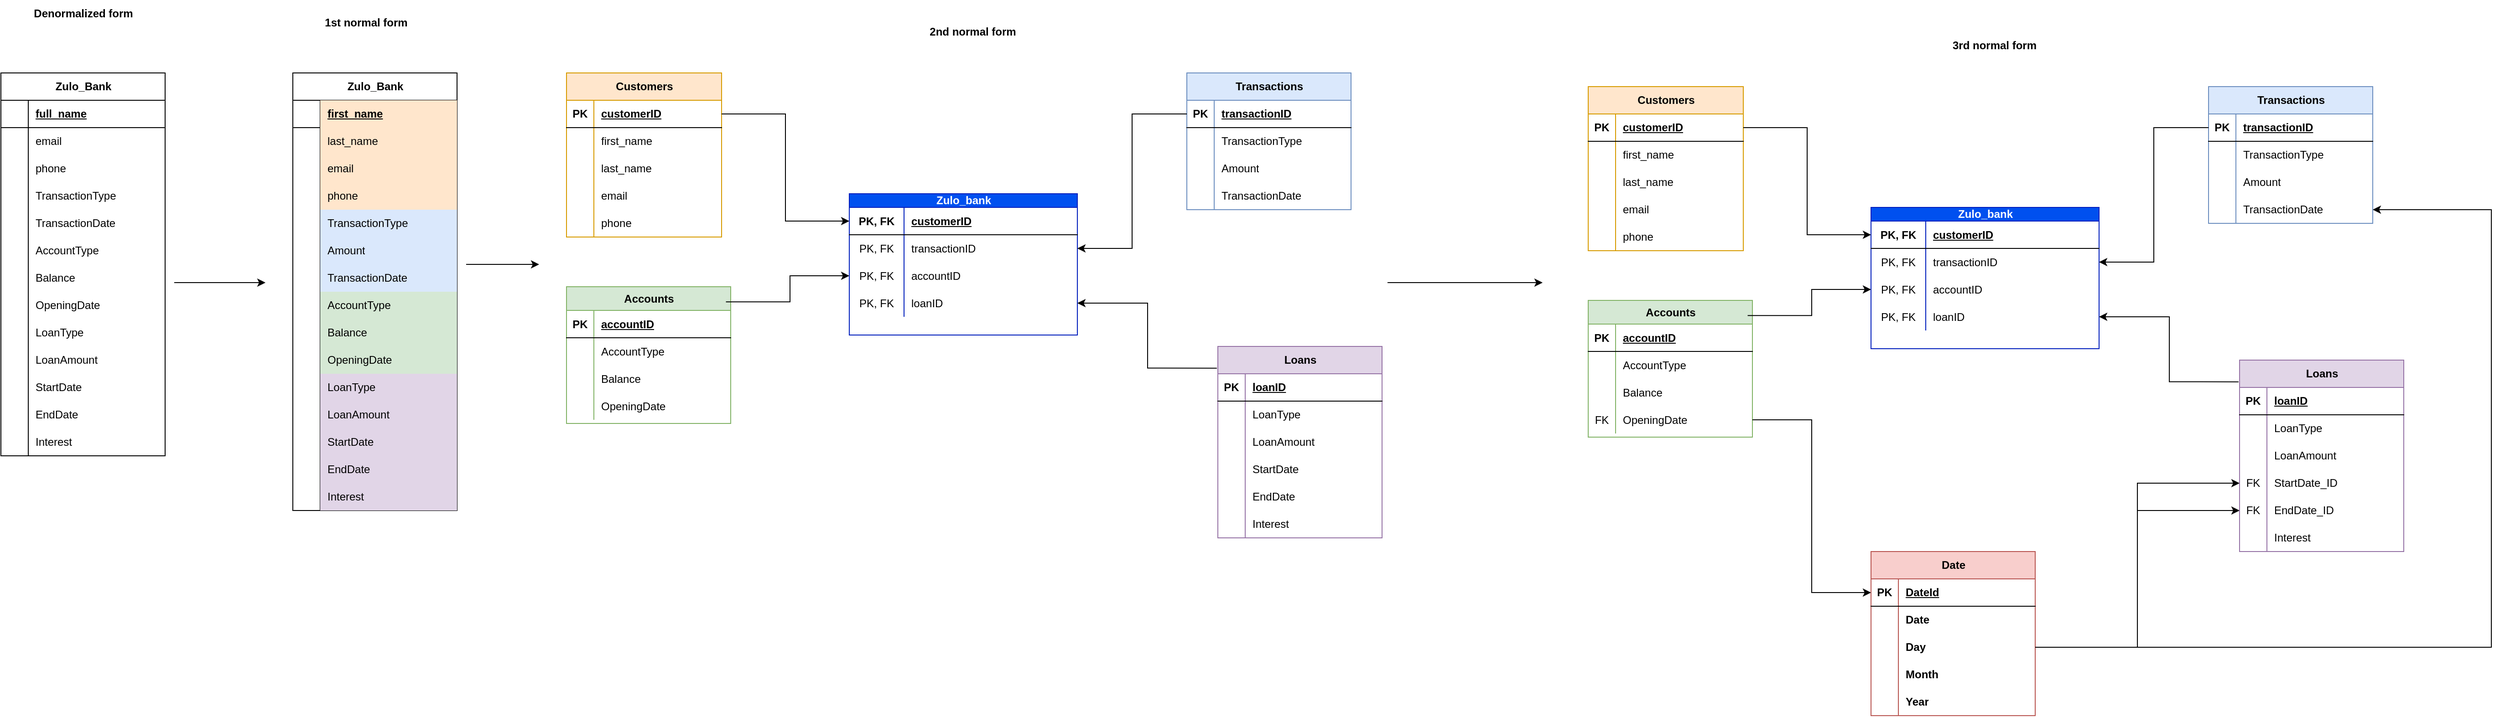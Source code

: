 <mxfile version="24.4.0" type="device" pages="2">
  <diagram name="normalizing zulobank database to get a prefered database model" id="iPBbFiWpQ5PbcCMaoafI">
    <mxGraphModel dx="1194" dy="877" grid="1" gridSize="10" guides="1" tooltips="1" connect="1" arrows="1" fold="1" page="1" pageScale="1" pageWidth="827" pageHeight="1169" math="0" shadow="0">
      <root>
        <mxCell id="0" />
        <mxCell id="1" parent="0" />
        <mxCell id="YAVROVjgP1wrxhuO5eXV-1" value="Zulo_Bank" style="shape=table;startSize=30;container=1;collapsible=1;childLayout=tableLayout;fixedRows=1;rowLines=0;fontStyle=1;align=center;resizeLast=1;html=1;labelBackgroundColor=none;" parent="1" vertex="1">
          <mxGeometry x="140" y="350" width="180" height="420" as="geometry" />
        </mxCell>
        <mxCell id="YAVROVjgP1wrxhuO5eXV-2" value="" style="shape=tableRow;horizontal=0;startSize=0;swimlaneHead=0;swimlaneBody=0;fillColor=none;collapsible=0;dropTarget=0;points=[[0,0.5],[1,0.5]];portConstraint=eastwest;top=0;left=0;right=0;bottom=1;labelBackgroundColor=none;" parent="YAVROVjgP1wrxhuO5eXV-1" vertex="1">
          <mxGeometry y="30" width="180" height="30" as="geometry" />
        </mxCell>
        <mxCell id="YAVROVjgP1wrxhuO5eXV-3" value="" style="shape=partialRectangle;connectable=0;fillColor=none;top=0;left=0;bottom=0;right=0;fontStyle=1;overflow=hidden;whiteSpace=wrap;html=1;labelBackgroundColor=none;" parent="YAVROVjgP1wrxhuO5eXV-2" vertex="1">
          <mxGeometry width="30" height="30" as="geometry">
            <mxRectangle width="30" height="30" as="alternateBounds" />
          </mxGeometry>
        </mxCell>
        <mxCell id="YAVROVjgP1wrxhuO5eXV-4" value="full_name" style="shape=partialRectangle;connectable=0;fillColor=none;top=0;left=0;bottom=0;right=0;align=left;spacingLeft=6;fontStyle=5;overflow=hidden;whiteSpace=wrap;html=1;labelBackgroundColor=none;" parent="YAVROVjgP1wrxhuO5eXV-2" vertex="1">
          <mxGeometry x="30" width="150" height="30" as="geometry">
            <mxRectangle width="150" height="30" as="alternateBounds" />
          </mxGeometry>
        </mxCell>
        <mxCell id="YAVROVjgP1wrxhuO5eXV-5" value="" style="shape=tableRow;horizontal=0;startSize=0;swimlaneHead=0;swimlaneBody=0;fillColor=none;collapsible=0;dropTarget=0;points=[[0,0.5],[1,0.5]];portConstraint=eastwest;top=0;left=0;right=0;bottom=0;labelBackgroundColor=none;" parent="YAVROVjgP1wrxhuO5eXV-1" vertex="1">
          <mxGeometry y="60" width="180" height="30" as="geometry" />
        </mxCell>
        <mxCell id="YAVROVjgP1wrxhuO5eXV-6" value="" style="shape=partialRectangle;connectable=0;fillColor=none;top=0;left=0;bottom=0;right=0;editable=1;overflow=hidden;whiteSpace=wrap;html=1;labelBackgroundColor=none;" parent="YAVROVjgP1wrxhuO5eXV-5" vertex="1">
          <mxGeometry width="30" height="30" as="geometry">
            <mxRectangle width="30" height="30" as="alternateBounds" />
          </mxGeometry>
        </mxCell>
        <mxCell id="YAVROVjgP1wrxhuO5eXV-7" value="email" style="shape=partialRectangle;connectable=0;fillColor=none;top=0;left=0;bottom=0;right=0;align=left;spacingLeft=6;overflow=hidden;whiteSpace=wrap;html=1;labelBackgroundColor=none;" parent="YAVROVjgP1wrxhuO5eXV-5" vertex="1">
          <mxGeometry x="30" width="150" height="30" as="geometry">
            <mxRectangle width="150" height="30" as="alternateBounds" />
          </mxGeometry>
        </mxCell>
        <mxCell id="YAVROVjgP1wrxhuO5eXV-8" value="" style="shape=tableRow;horizontal=0;startSize=0;swimlaneHead=0;swimlaneBody=0;fillColor=none;collapsible=0;dropTarget=0;points=[[0,0.5],[1,0.5]];portConstraint=eastwest;top=0;left=0;right=0;bottom=0;labelBackgroundColor=none;" parent="YAVROVjgP1wrxhuO5eXV-1" vertex="1">
          <mxGeometry y="90" width="180" height="30" as="geometry" />
        </mxCell>
        <mxCell id="YAVROVjgP1wrxhuO5eXV-9" value="" style="shape=partialRectangle;connectable=0;fillColor=none;top=0;left=0;bottom=0;right=0;editable=1;overflow=hidden;whiteSpace=wrap;html=1;labelBackgroundColor=none;" parent="YAVROVjgP1wrxhuO5eXV-8" vertex="1">
          <mxGeometry width="30" height="30" as="geometry">
            <mxRectangle width="30" height="30" as="alternateBounds" />
          </mxGeometry>
        </mxCell>
        <mxCell id="YAVROVjgP1wrxhuO5eXV-10" value="phone" style="shape=partialRectangle;connectable=0;fillColor=none;top=0;left=0;bottom=0;right=0;align=left;spacingLeft=6;overflow=hidden;whiteSpace=wrap;html=1;labelBackgroundColor=none;" parent="YAVROVjgP1wrxhuO5eXV-8" vertex="1">
          <mxGeometry x="30" width="150" height="30" as="geometry">
            <mxRectangle width="150" height="30" as="alternateBounds" />
          </mxGeometry>
        </mxCell>
        <mxCell id="YAVROVjgP1wrxhuO5eXV-11" value="" style="shape=tableRow;horizontal=0;startSize=0;swimlaneHead=0;swimlaneBody=0;fillColor=none;collapsible=0;dropTarget=0;points=[[0,0.5],[1,0.5]];portConstraint=eastwest;top=0;left=0;right=0;bottom=0;labelBackgroundColor=none;" parent="YAVROVjgP1wrxhuO5eXV-1" vertex="1">
          <mxGeometry y="120" width="180" height="30" as="geometry" />
        </mxCell>
        <mxCell id="YAVROVjgP1wrxhuO5eXV-12" value="" style="shape=partialRectangle;connectable=0;fillColor=none;top=0;left=0;bottom=0;right=0;editable=1;overflow=hidden;whiteSpace=wrap;html=1;labelBackgroundColor=none;" parent="YAVROVjgP1wrxhuO5eXV-11" vertex="1">
          <mxGeometry width="30" height="30" as="geometry">
            <mxRectangle width="30" height="30" as="alternateBounds" />
          </mxGeometry>
        </mxCell>
        <mxCell id="YAVROVjgP1wrxhuO5eXV-13" value="TransactionType" style="shape=partialRectangle;connectable=0;fillColor=none;top=0;left=0;bottom=0;right=0;align=left;spacingLeft=6;overflow=hidden;whiteSpace=wrap;html=1;labelBackgroundColor=none;" parent="YAVROVjgP1wrxhuO5eXV-11" vertex="1">
          <mxGeometry x="30" width="150" height="30" as="geometry">
            <mxRectangle width="150" height="30" as="alternateBounds" />
          </mxGeometry>
        </mxCell>
        <mxCell id="YAVROVjgP1wrxhuO5eXV-14" style="shape=tableRow;horizontal=0;startSize=0;swimlaneHead=0;swimlaneBody=0;fillColor=none;collapsible=0;dropTarget=0;points=[[0,0.5],[1,0.5]];portConstraint=eastwest;top=0;left=0;right=0;bottom=0;labelBackgroundColor=none;" parent="YAVROVjgP1wrxhuO5eXV-1" vertex="1">
          <mxGeometry y="150" width="180" height="30" as="geometry" />
        </mxCell>
        <mxCell id="YAVROVjgP1wrxhuO5eXV-15" style="shape=partialRectangle;connectable=0;fillColor=none;top=0;left=0;bottom=0;right=0;editable=1;overflow=hidden;whiteSpace=wrap;html=1;labelBackgroundColor=none;" parent="YAVROVjgP1wrxhuO5eXV-14" vertex="1">
          <mxGeometry width="30" height="30" as="geometry">
            <mxRectangle width="30" height="30" as="alternateBounds" />
          </mxGeometry>
        </mxCell>
        <mxCell id="YAVROVjgP1wrxhuO5eXV-16" value="TransactionDate" style="shape=partialRectangle;connectable=0;fillColor=none;top=0;left=0;bottom=0;right=0;align=left;spacingLeft=6;overflow=hidden;whiteSpace=wrap;html=1;labelBackgroundColor=none;" parent="YAVROVjgP1wrxhuO5eXV-14" vertex="1">
          <mxGeometry x="30" width="150" height="30" as="geometry">
            <mxRectangle width="150" height="30" as="alternateBounds" />
          </mxGeometry>
        </mxCell>
        <mxCell id="YAVROVjgP1wrxhuO5eXV-17" style="shape=tableRow;horizontal=0;startSize=0;swimlaneHead=0;swimlaneBody=0;fillColor=none;collapsible=0;dropTarget=0;points=[[0,0.5],[1,0.5]];portConstraint=eastwest;top=0;left=0;right=0;bottom=0;labelBackgroundColor=none;" parent="YAVROVjgP1wrxhuO5eXV-1" vertex="1">
          <mxGeometry y="180" width="180" height="30" as="geometry" />
        </mxCell>
        <mxCell id="YAVROVjgP1wrxhuO5eXV-18" style="shape=partialRectangle;connectable=0;fillColor=none;top=0;left=0;bottom=0;right=0;editable=1;overflow=hidden;whiteSpace=wrap;html=1;labelBackgroundColor=none;" parent="YAVROVjgP1wrxhuO5eXV-17" vertex="1">
          <mxGeometry width="30" height="30" as="geometry">
            <mxRectangle width="30" height="30" as="alternateBounds" />
          </mxGeometry>
        </mxCell>
        <mxCell id="YAVROVjgP1wrxhuO5eXV-19" value="AccountType" style="shape=partialRectangle;connectable=0;fillColor=none;top=0;left=0;bottom=0;right=0;align=left;spacingLeft=6;overflow=hidden;whiteSpace=wrap;html=1;labelBackgroundColor=none;" parent="YAVROVjgP1wrxhuO5eXV-17" vertex="1">
          <mxGeometry x="30" width="150" height="30" as="geometry">
            <mxRectangle width="150" height="30" as="alternateBounds" />
          </mxGeometry>
        </mxCell>
        <mxCell id="YAVROVjgP1wrxhuO5eXV-20" style="shape=tableRow;horizontal=0;startSize=0;swimlaneHead=0;swimlaneBody=0;fillColor=none;collapsible=0;dropTarget=0;points=[[0,0.5],[1,0.5]];portConstraint=eastwest;top=0;left=0;right=0;bottom=0;labelBackgroundColor=none;" parent="YAVROVjgP1wrxhuO5eXV-1" vertex="1">
          <mxGeometry y="210" width="180" height="30" as="geometry" />
        </mxCell>
        <mxCell id="YAVROVjgP1wrxhuO5eXV-21" style="shape=partialRectangle;connectable=0;fillColor=none;top=0;left=0;bottom=0;right=0;editable=1;overflow=hidden;whiteSpace=wrap;html=1;labelBackgroundColor=none;" parent="YAVROVjgP1wrxhuO5eXV-20" vertex="1">
          <mxGeometry width="30" height="30" as="geometry">
            <mxRectangle width="30" height="30" as="alternateBounds" />
          </mxGeometry>
        </mxCell>
        <mxCell id="YAVROVjgP1wrxhuO5eXV-22" value="Balance" style="shape=partialRectangle;connectable=0;fillColor=none;top=0;left=0;bottom=0;right=0;align=left;spacingLeft=6;overflow=hidden;whiteSpace=wrap;html=1;labelBackgroundColor=none;" parent="YAVROVjgP1wrxhuO5eXV-20" vertex="1">
          <mxGeometry x="30" width="150" height="30" as="geometry">
            <mxRectangle width="150" height="30" as="alternateBounds" />
          </mxGeometry>
        </mxCell>
        <mxCell id="YAVROVjgP1wrxhuO5eXV-23" style="shape=tableRow;horizontal=0;startSize=0;swimlaneHead=0;swimlaneBody=0;fillColor=none;collapsible=0;dropTarget=0;points=[[0,0.5],[1,0.5]];portConstraint=eastwest;top=0;left=0;right=0;bottom=0;labelBackgroundColor=none;" parent="YAVROVjgP1wrxhuO5eXV-1" vertex="1">
          <mxGeometry y="240" width="180" height="30" as="geometry" />
        </mxCell>
        <mxCell id="YAVROVjgP1wrxhuO5eXV-24" style="shape=partialRectangle;connectable=0;fillColor=none;top=0;left=0;bottom=0;right=0;editable=1;overflow=hidden;whiteSpace=wrap;html=1;labelBackgroundColor=none;" parent="YAVROVjgP1wrxhuO5eXV-23" vertex="1">
          <mxGeometry width="30" height="30" as="geometry">
            <mxRectangle width="30" height="30" as="alternateBounds" />
          </mxGeometry>
        </mxCell>
        <mxCell id="YAVROVjgP1wrxhuO5eXV-25" value="OpeningDate" style="shape=partialRectangle;connectable=0;fillColor=none;top=0;left=0;bottom=0;right=0;align=left;spacingLeft=6;overflow=hidden;whiteSpace=wrap;html=1;labelBackgroundColor=none;" parent="YAVROVjgP1wrxhuO5eXV-23" vertex="1">
          <mxGeometry x="30" width="150" height="30" as="geometry">
            <mxRectangle width="150" height="30" as="alternateBounds" />
          </mxGeometry>
        </mxCell>
        <mxCell id="YAVROVjgP1wrxhuO5eXV-26" style="shape=tableRow;horizontal=0;startSize=0;swimlaneHead=0;swimlaneBody=0;fillColor=none;collapsible=0;dropTarget=0;points=[[0,0.5],[1,0.5]];portConstraint=eastwest;top=0;left=0;right=0;bottom=0;labelBackgroundColor=none;" parent="YAVROVjgP1wrxhuO5eXV-1" vertex="1">
          <mxGeometry y="270" width="180" height="30" as="geometry" />
        </mxCell>
        <mxCell id="YAVROVjgP1wrxhuO5eXV-27" style="shape=partialRectangle;connectable=0;fillColor=none;top=0;left=0;bottom=0;right=0;editable=1;overflow=hidden;whiteSpace=wrap;html=1;labelBackgroundColor=none;" parent="YAVROVjgP1wrxhuO5eXV-26" vertex="1">
          <mxGeometry width="30" height="30" as="geometry">
            <mxRectangle width="30" height="30" as="alternateBounds" />
          </mxGeometry>
        </mxCell>
        <mxCell id="YAVROVjgP1wrxhuO5eXV-28" value="LoanType" style="shape=partialRectangle;connectable=0;fillColor=none;top=0;left=0;bottom=0;right=0;align=left;spacingLeft=6;overflow=hidden;whiteSpace=wrap;html=1;labelBackgroundColor=none;" parent="YAVROVjgP1wrxhuO5eXV-26" vertex="1">
          <mxGeometry x="30" width="150" height="30" as="geometry">
            <mxRectangle width="150" height="30" as="alternateBounds" />
          </mxGeometry>
        </mxCell>
        <mxCell id="YAVROVjgP1wrxhuO5eXV-29" style="shape=tableRow;horizontal=0;startSize=0;swimlaneHead=0;swimlaneBody=0;fillColor=none;collapsible=0;dropTarget=0;points=[[0,0.5],[1,0.5]];portConstraint=eastwest;top=0;left=0;right=0;bottom=0;labelBackgroundColor=none;" parent="YAVROVjgP1wrxhuO5eXV-1" vertex="1">
          <mxGeometry y="300" width="180" height="30" as="geometry" />
        </mxCell>
        <mxCell id="YAVROVjgP1wrxhuO5eXV-30" style="shape=partialRectangle;connectable=0;fillColor=none;top=0;left=0;bottom=0;right=0;editable=1;overflow=hidden;whiteSpace=wrap;html=1;labelBackgroundColor=none;" parent="YAVROVjgP1wrxhuO5eXV-29" vertex="1">
          <mxGeometry width="30" height="30" as="geometry">
            <mxRectangle width="30" height="30" as="alternateBounds" />
          </mxGeometry>
        </mxCell>
        <mxCell id="YAVROVjgP1wrxhuO5eXV-31" value="LoanAmount" style="shape=partialRectangle;connectable=0;fillColor=none;top=0;left=0;bottom=0;right=0;align=left;spacingLeft=6;overflow=hidden;whiteSpace=wrap;html=1;labelBackgroundColor=none;" parent="YAVROVjgP1wrxhuO5eXV-29" vertex="1">
          <mxGeometry x="30" width="150" height="30" as="geometry">
            <mxRectangle width="150" height="30" as="alternateBounds" />
          </mxGeometry>
        </mxCell>
        <mxCell id="YAVROVjgP1wrxhuO5eXV-32" style="shape=tableRow;horizontal=0;startSize=0;swimlaneHead=0;swimlaneBody=0;fillColor=none;collapsible=0;dropTarget=0;points=[[0,0.5],[1,0.5]];portConstraint=eastwest;top=0;left=0;right=0;bottom=0;labelBackgroundColor=none;" parent="YAVROVjgP1wrxhuO5eXV-1" vertex="1">
          <mxGeometry y="330" width="180" height="30" as="geometry" />
        </mxCell>
        <mxCell id="YAVROVjgP1wrxhuO5eXV-33" style="shape=partialRectangle;connectable=0;fillColor=none;top=0;left=0;bottom=0;right=0;editable=1;overflow=hidden;whiteSpace=wrap;html=1;labelBackgroundColor=none;" parent="YAVROVjgP1wrxhuO5eXV-32" vertex="1">
          <mxGeometry width="30" height="30" as="geometry">
            <mxRectangle width="30" height="30" as="alternateBounds" />
          </mxGeometry>
        </mxCell>
        <mxCell id="YAVROVjgP1wrxhuO5eXV-34" value="StartDate" style="shape=partialRectangle;connectable=0;fillColor=none;top=0;left=0;bottom=0;right=0;align=left;spacingLeft=6;overflow=hidden;whiteSpace=wrap;html=1;labelBackgroundColor=none;" parent="YAVROVjgP1wrxhuO5eXV-32" vertex="1">
          <mxGeometry x="30" width="150" height="30" as="geometry">
            <mxRectangle width="150" height="30" as="alternateBounds" />
          </mxGeometry>
        </mxCell>
        <mxCell id="YAVROVjgP1wrxhuO5eXV-35" style="shape=tableRow;horizontal=0;startSize=0;swimlaneHead=0;swimlaneBody=0;fillColor=none;collapsible=0;dropTarget=0;points=[[0,0.5],[1,0.5]];portConstraint=eastwest;top=0;left=0;right=0;bottom=0;labelBackgroundColor=none;" parent="YAVROVjgP1wrxhuO5eXV-1" vertex="1">
          <mxGeometry y="360" width="180" height="30" as="geometry" />
        </mxCell>
        <mxCell id="YAVROVjgP1wrxhuO5eXV-36" style="shape=partialRectangle;connectable=0;fillColor=none;top=0;left=0;bottom=0;right=0;editable=1;overflow=hidden;whiteSpace=wrap;html=1;labelBackgroundColor=none;" parent="YAVROVjgP1wrxhuO5eXV-35" vertex="1">
          <mxGeometry width="30" height="30" as="geometry">
            <mxRectangle width="30" height="30" as="alternateBounds" />
          </mxGeometry>
        </mxCell>
        <mxCell id="YAVROVjgP1wrxhuO5eXV-37" value="EndDate" style="shape=partialRectangle;connectable=0;fillColor=none;top=0;left=0;bottom=0;right=0;align=left;spacingLeft=6;overflow=hidden;whiteSpace=wrap;html=1;labelBackgroundColor=none;" parent="YAVROVjgP1wrxhuO5eXV-35" vertex="1">
          <mxGeometry x="30" width="150" height="30" as="geometry">
            <mxRectangle width="150" height="30" as="alternateBounds" />
          </mxGeometry>
        </mxCell>
        <mxCell id="YAVROVjgP1wrxhuO5eXV-38" style="shape=tableRow;horizontal=0;startSize=0;swimlaneHead=0;swimlaneBody=0;fillColor=none;collapsible=0;dropTarget=0;points=[[0,0.5],[1,0.5]];portConstraint=eastwest;top=0;left=0;right=0;bottom=0;labelBackgroundColor=none;" parent="YAVROVjgP1wrxhuO5eXV-1" vertex="1">
          <mxGeometry y="390" width="180" height="30" as="geometry" />
        </mxCell>
        <mxCell id="YAVROVjgP1wrxhuO5eXV-39" style="shape=partialRectangle;connectable=0;fillColor=none;top=0;left=0;bottom=0;right=0;editable=1;overflow=hidden;whiteSpace=wrap;html=1;labelBackgroundColor=none;" parent="YAVROVjgP1wrxhuO5eXV-38" vertex="1">
          <mxGeometry width="30" height="30" as="geometry">
            <mxRectangle width="30" height="30" as="alternateBounds" />
          </mxGeometry>
        </mxCell>
        <mxCell id="YAVROVjgP1wrxhuO5eXV-40" value="Interest" style="shape=partialRectangle;connectable=0;fillColor=none;top=0;left=0;bottom=0;right=0;align=left;spacingLeft=6;overflow=hidden;whiteSpace=wrap;html=1;labelBackgroundColor=none;" parent="YAVROVjgP1wrxhuO5eXV-38" vertex="1">
          <mxGeometry x="30" width="150" height="30" as="geometry">
            <mxRectangle width="150" height="30" as="alternateBounds" />
          </mxGeometry>
        </mxCell>
        <mxCell id="YAVROVjgP1wrxhuO5eXV-47" value="Zulo_Bank" style="shape=table;startSize=30;container=1;collapsible=1;childLayout=tableLayout;fixedRows=1;rowLines=0;fontStyle=1;align=center;resizeLast=1;html=1;labelBackgroundColor=none;" parent="1" vertex="1">
          <mxGeometry x="460" y="350" width="180" height="480" as="geometry" />
        </mxCell>
        <mxCell id="YAVROVjgP1wrxhuO5eXV-48" value="" style="shape=tableRow;horizontal=0;startSize=0;swimlaneHead=0;swimlaneBody=0;fillColor=none;collapsible=0;dropTarget=0;points=[[0,0.5],[1,0.5]];portConstraint=eastwest;top=0;left=0;right=0;bottom=1;labelBackgroundColor=none;" parent="YAVROVjgP1wrxhuO5eXV-47" vertex="1">
          <mxGeometry y="30" width="180" height="30" as="geometry" />
        </mxCell>
        <mxCell id="YAVROVjgP1wrxhuO5eXV-49" value="" style="shape=partialRectangle;connectable=0;fillColor=none;top=0;left=0;bottom=0;right=0;fontStyle=1;overflow=hidden;whiteSpace=wrap;html=1;labelBackgroundColor=none;" parent="YAVROVjgP1wrxhuO5eXV-48" vertex="1">
          <mxGeometry width="30" height="30" as="geometry">
            <mxRectangle width="30" height="30" as="alternateBounds" />
          </mxGeometry>
        </mxCell>
        <mxCell id="YAVROVjgP1wrxhuO5eXV-50" value="first_name" style="shape=partialRectangle;connectable=0;top=0;left=0;bottom=0;right=0;align=left;spacingLeft=6;fontStyle=5;overflow=hidden;whiteSpace=wrap;html=1;labelBackgroundColor=none;fillColor=#ffe6cc;strokeColor=#d79b00;" parent="YAVROVjgP1wrxhuO5eXV-48" vertex="1">
          <mxGeometry x="30" width="150" height="30" as="geometry">
            <mxRectangle width="150" height="30" as="alternateBounds" />
          </mxGeometry>
        </mxCell>
        <mxCell id="YAVROVjgP1wrxhuO5eXV-141" style="shape=tableRow;horizontal=0;startSize=0;swimlaneHead=0;swimlaneBody=0;fillColor=none;collapsible=0;dropTarget=0;points=[[0,0.5],[1,0.5]];portConstraint=eastwest;top=0;left=0;right=0;bottom=0;labelBackgroundColor=none;" parent="YAVROVjgP1wrxhuO5eXV-47" vertex="1">
          <mxGeometry y="60" width="180" height="30" as="geometry" />
        </mxCell>
        <mxCell id="YAVROVjgP1wrxhuO5eXV-142" style="shape=partialRectangle;connectable=0;fillColor=none;top=0;left=0;bottom=0;right=0;editable=1;overflow=hidden;whiteSpace=wrap;html=1;labelBackgroundColor=none;" parent="YAVROVjgP1wrxhuO5eXV-141" vertex="1">
          <mxGeometry width="30" height="30" as="geometry">
            <mxRectangle width="30" height="30" as="alternateBounds" />
          </mxGeometry>
        </mxCell>
        <mxCell id="YAVROVjgP1wrxhuO5eXV-143" value="last_name" style="shape=partialRectangle;connectable=0;top=0;left=0;bottom=0;right=0;align=left;spacingLeft=6;overflow=hidden;whiteSpace=wrap;html=1;labelBackgroundColor=none;fillColor=#ffe6cc;strokeColor=#d79b00;" parent="YAVROVjgP1wrxhuO5eXV-141" vertex="1">
          <mxGeometry x="30" width="150" height="30" as="geometry">
            <mxRectangle width="150" height="30" as="alternateBounds" />
          </mxGeometry>
        </mxCell>
        <mxCell id="YAVROVjgP1wrxhuO5eXV-51" value="" style="shape=tableRow;horizontal=0;startSize=0;swimlaneHead=0;swimlaneBody=0;fillColor=none;collapsible=0;dropTarget=0;points=[[0,0.5],[1,0.5]];portConstraint=eastwest;top=0;left=0;right=0;bottom=0;labelBackgroundColor=none;" parent="YAVROVjgP1wrxhuO5eXV-47" vertex="1">
          <mxGeometry y="90" width="180" height="30" as="geometry" />
        </mxCell>
        <mxCell id="YAVROVjgP1wrxhuO5eXV-52" value="" style="shape=partialRectangle;connectable=0;fillColor=none;top=0;left=0;bottom=0;right=0;editable=1;overflow=hidden;whiteSpace=wrap;html=1;labelBackgroundColor=none;" parent="YAVROVjgP1wrxhuO5eXV-51" vertex="1">
          <mxGeometry width="30" height="30" as="geometry">
            <mxRectangle width="30" height="30" as="alternateBounds" />
          </mxGeometry>
        </mxCell>
        <mxCell id="YAVROVjgP1wrxhuO5eXV-53" value="email" style="shape=partialRectangle;connectable=0;top=0;left=0;bottom=0;right=0;align=left;spacingLeft=6;overflow=hidden;whiteSpace=wrap;html=1;labelBackgroundColor=none;fillColor=#ffe6cc;strokeColor=#d79b00;" parent="YAVROVjgP1wrxhuO5eXV-51" vertex="1">
          <mxGeometry x="30" width="150" height="30" as="geometry">
            <mxRectangle width="150" height="30" as="alternateBounds" />
          </mxGeometry>
        </mxCell>
        <mxCell id="YAVROVjgP1wrxhuO5eXV-54" value="" style="shape=tableRow;horizontal=0;startSize=0;swimlaneHead=0;swimlaneBody=0;fillColor=none;collapsible=0;dropTarget=0;points=[[0,0.5],[1,0.5]];portConstraint=eastwest;top=0;left=0;right=0;bottom=0;labelBackgroundColor=none;" parent="YAVROVjgP1wrxhuO5eXV-47" vertex="1">
          <mxGeometry y="120" width="180" height="30" as="geometry" />
        </mxCell>
        <mxCell id="YAVROVjgP1wrxhuO5eXV-55" value="" style="shape=partialRectangle;connectable=0;fillColor=none;top=0;left=0;bottom=0;right=0;editable=1;overflow=hidden;whiteSpace=wrap;html=1;labelBackgroundColor=none;" parent="YAVROVjgP1wrxhuO5eXV-54" vertex="1">
          <mxGeometry width="30" height="30" as="geometry">
            <mxRectangle width="30" height="30" as="alternateBounds" />
          </mxGeometry>
        </mxCell>
        <mxCell id="YAVROVjgP1wrxhuO5eXV-56" value="phone" style="shape=partialRectangle;connectable=0;top=0;left=0;bottom=0;right=0;align=left;spacingLeft=6;overflow=hidden;whiteSpace=wrap;html=1;labelBackgroundColor=none;fillColor=#ffe6cc;strokeColor=#d79b00;" parent="YAVROVjgP1wrxhuO5eXV-54" vertex="1">
          <mxGeometry x="30" width="150" height="30" as="geometry">
            <mxRectangle width="150" height="30" as="alternateBounds" />
          </mxGeometry>
        </mxCell>
        <mxCell id="YAVROVjgP1wrxhuO5eXV-57" value="" style="shape=tableRow;horizontal=0;startSize=0;swimlaneHead=0;swimlaneBody=0;fillColor=none;collapsible=0;dropTarget=0;points=[[0,0.5],[1,0.5]];portConstraint=eastwest;top=0;left=0;right=0;bottom=0;labelBackgroundColor=none;" parent="YAVROVjgP1wrxhuO5eXV-47" vertex="1">
          <mxGeometry y="150" width="180" height="30" as="geometry" />
        </mxCell>
        <mxCell id="YAVROVjgP1wrxhuO5eXV-58" value="" style="shape=partialRectangle;connectable=0;fillColor=none;top=0;left=0;bottom=0;right=0;editable=1;overflow=hidden;whiteSpace=wrap;html=1;labelBackgroundColor=none;" parent="YAVROVjgP1wrxhuO5eXV-57" vertex="1">
          <mxGeometry width="30" height="30" as="geometry">
            <mxRectangle width="30" height="30" as="alternateBounds" />
          </mxGeometry>
        </mxCell>
        <mxCell id="YAVROVjgP1wrxhuO5eXV-59" value="TransactionType" style="shape=partialRectangle;connectable=0;top=0;left=0;bottom=0;right=0;align=left;spacingLeft=6;overflow=hidden;whiteSpace=wrap;html=1;labelBackgroundColor=none;fillColor=#dae8fc;strokeColor=#6c8ebf;" parent="YAVROVjgP1wrxhuO5eXV-57" vertex="1">
          <mxGeometry x="30" width="150" height="30" as="geometry">
            <mxRectangle width="150" height="30" as="alternateBounds" />
          </mxGeometry>
        </mxCell>
        <mxCell id="YAVROVjgP1wrxhuO5eXV-144" style="shape=tableRow;horizontal=0;startSize=0;swimlaneHead=0;swimlaneBody=0;fillColor=none;collapsible=0;dropTarget=0;points=[[0,0.5],[1,0.5]];portConstraint=eastwest;top=0;left=0;right=0;bottom=0;labelBackgroundColor=none;" parent="YAVROVjgP1wrxhuO5eXV-47" vertex="1">
          <mxGeometry y="180" width="180" height="30" as="geometry" />
        </mxCell>
        <mxCell id="YAVROVjgP1wrxhuO5eXV-145" style="shape=partialRectangle;connectable=0;fillColor=none;top=0;left=0;bottom=0;right=0;editable=1;overflow=hidden;whiteSpace=wrap;html=1;labelBackgroundColor=none;" parent="YAVROVjgP1wrxhuO5eXV-144" vertex="1">
          <mxGeometry width="30" height="30" as="geometry">
            <mxRectangle width="30" height="30" as="alternateBounds" />
          </mxGeometry>
        </mxCell>
        <mxCell id="YAVROVjgP1wrxhuO5eXV-146" value="Amount" style="shape=partialRectangle;connectable=0;top=0;left=0;bottom=0;right=0;align=left;spacingLeft=6;overflow=hidden;whiteSpace=wrap;html=1;labelBackgroundColor=none;fillColor=#dae8fc;strokeColor=#6c8ebf;" parent="YAVROVjgP1wrxhuO5eXV-144" vertex="1">
          <mxGeometry x="30" width="150" height="30" as="geometry">
            <mxRectangle width="150" height="30" as="alternateBounds" />
          </mxGeometry>
        </mxCell>
        <mxCell id="YAVROVjgP1wrxhuO5eXV-60" style="shape=tableRow;horizontal=0;startSize=0;swimlaneHead=0;swimlaneBody=0;fillColor=none;collapsible=0;dropTarget=0;points=[[0,0.5],[1,0.5]];portConstraint=eastwest;top=0;left=0;right=0;bottom=0;labelBackgroundColor=none;" parent="YAVROVjgP1wrxhuO5eXV-47" vertex="1">
          <mxGeometry y="210" width="180" height="30" as="geometry" />
        </mxCell>
        <mxCell id="YAVROVjgP1wrxhuO5eXV-61" style="shape=partialRectangle;connectable=0;fillColor=none;top=0;left=0;bottom=0;right=0;editable=1;overflow=hidden;whiteSpace=wrap;html=1;labelBackgroundColor=none;" parent="YAVROVjgP1wrxhuO5eXV-60" vertex="1">
          <mxGeometry width="30" height="30" as="geometry">
            <mxRectangle width="30" height="30" as="alternateBounds" />
          </mxGeometry>
        </mxCell>
        <mxCell id="YAVROVjgP1wrxhuO5eXV-62" value="TransactionDate" style="shape=partialRectangle;connectable=0;top=0;left=0;bottom=0;right=0;align=left;spacingLeft=6;overflow=hidden;whiteSpace=wrap;html=1;labelBackgroundColor=none;fillColor=#dae8fc;strokeColor=#6c8ebf;" parent="YAVROVjgP1wrxhuO5eXV-60" vertex="1">
          <mxGeometry x="30" width="150" height="30" as="geometry">
            <mxRectangle width="150" height="30" as="alternateBounds" />
          </mxGeometry>
        </mxCell>
        <mxCell id="YAVROVjgP1wrxhuO5eXV-63" style="shape=tableRow;horizontal=0;startSize=0;swimlaneHead=0;swimlaneBody=0;fillColor=none;collapsible=0;dropTarget=0;points=[[0,0.5],[1,0.5]];portConstraint=eastwest;top=0;left=0;right=0;bottom=0;labelBackgroundColor=none;" parent="YAVROVjgP1wrxhuO5eXV-47" vertex="1">
          <mxGeometry y="240" width="180" height="30" as="geometry" />
        </mxCell>
        <mxCell id="YAVROVjgP1wrxhuO5eXV-64" style="shape=partialRectangle;connectable=0;fillColor=none;top=0;left=0;bottom=0;right=0;editable=1;overflow=hidden;whiteSpace=wrap;html=1;labelBackgroundColor=none;" parent="YAVROVjgP1wrxhuO5eXV-63" vertex="1">
          <mxGeometry width="30" height="30" as="geometry">
            <mxRectangle width="30" height="30" as="alternateBounds" />
          </mxGeometry>
        </mxCell>
        <mxCell id="YAVROVjgP1wrxhuO5eXV-65" value="AccountType" style="shape=partialRectangle;connectable=0;top=0;left=0;bottom=0;right=0;align=left;spacingLeft=6;overflow=hidden;whiteSpace=wrap;html=1;labelBackgroundColor=none;fillColor=#d5e8d4;strokeColor=#82b366;" parent="YAVROVjgP1wrxhuO5eXV-63" vertex="1">
          <mxGeometry x="30" width="150" height="30" as="geometry">
            <mxRectangle width="150" height="30" as="alternateBounds" />
          </mxGeometry>
        </mxCell>
        <mxCell id="YAVROVjgP1wrxhuO5eXV-66" style="shape=tableRow;horizontal=0;startSize=0;swimlaneHead=0;swimlaneBody=0;fillColor=none;collapsible=0;dropTarget=0;points=[[0,0.5],[1,0.5]];portConstraint=eastwest;top=0;left=0;right=0;bottom=0;labelBackgroundColor=none;" parent="YAVROVjgP1wrxhuO5eXV-47" vertex="1">
          <mxGeometry y="270" width="180" height="30" as="geometry" />
        </mxCell>
        <mxCell id="YAVROVjgP1wrxhuO5eXV-67" style="shape=partialRectangle;connectable=0;fillColor=none;top=0;left=0;bottom=0;right=0;editable=1;overflow=hidden;whiteSpace=wrap;html=1;labelBackgroundColor=none;" parent="YAVROVjgP1wrxhuO5eXV-66" vertex="1">
          <mxGeometry width="30" height="30" as="geometry">
            <mxRectangle width="30" height="30" as="alternateBounds" />
          </mxGeometry>
        </mxCell>
        <mxCell id="YAVROVjgP1wrxhuO5eXV-68" value="Balance" style="shape=partialRectangle;connectable=0;top=0;left=0;bottom=0;right=0;align=left;spacingLeft=6;overflow=hidden;whiteSpace=wrap;html=1;labelBackgroundColor=none;fillColor=#d5e8d4;strokeColor=#82b366;" parent="YAVROVjgP1wrxhuO5eXV-66" vertex="1">
          <mxGeometry x="30" width="150" height="30" as="geometry">
            <mxRectangle width="150" height="30" as="alternateBounds" />
          </mxGeometry>
        </mxCell>
        <mxCell id="YAVROVjgP1wrxhuO5eXV-69" style="shape=tableRow;horizontal=0;startSize=0;swimlaneHead=0;swimlaneBody=0;fillColor=none;collapsible=0;dropTarget=0;points=[[0,0.5],[1,0.5]];portConstraint=eastwest;top=0;left=0;right=0;bottom=0;labelBackgroundColor=none;" parent="YAVROVjgP1wrxhuO5eXV-47" vertex="1">
          <mxGeometry y="300" width="180" height="30" as="geometry" />
        </mxCell>
        <mxCell id="YAVROVjgP1wrxhuO5eXV-70" style="shape=partialRectangle;connectable=0;fillColor=none;top=0;left=0;bottom=0;right=0;editable=1;overflow=hidden;whiteSpace=wrap;html=1;labelBackgroundColor=none;" parent="YAVROVjgP1wrxhuO5eXV-69" vertex="1">
          <mxGeometry width="30" height="30" as="geometry">
            <mxRectangle width="30" height="30" as="alternateBounds" />
          </mxGeometry>
        </mxCell>
        <mxCell id="YAVROVjgP1wrxhuO5eXV-71" value="OpeningDate" style="shape=partialRectangle;connectable=0;top=0;left=0;bottom=0;right=0;align=left;spacingLeft=6;overflow=hidden;whiteSpace=wrap;html=1;labelBackgroundColor=none;fillColor=#d5e8d4;strokeColor=#82b366;" parent="YAVROVjgP1wrxhuO5eXV-69" vertex="1">
          <mxGeometry x="30" width="150" height="30" as="geometry">
            <mxRectangle width="150" height="30" as="alternateBounds" />
          </mxGeometry>
        </mxCell>
        <mxCell id="YAVROVjgP1wrxhuO5eXV-72" style="shape=tableRow;horizontal=0;startSize=0;swimlaneHead=0;swimlaneBody=0;fillColor=none;collapsible=0;dropTarget=0;points=[[0,0.5],[1,0.5]];portConstraint=eastwest;top=0;left=0;right=0;bottom=0;labelBackgroundColor=none;" parent="YAVROVjgP1wrxhuO5eXV-47" vertex="1">
          <mxGeometry y="330" width="180" height="30" as="geometry" />
        </mxCell>
        <mxCell id="YAVROVjgP1wrxhuO5eXV-73" style="shape=partialRectangle;connectable=0;fillColor=none;top=0;left=0;bottom=0;right=0;editable=1;overflow=hidden;whiteSpace=wrap;html=1;labelBackgroundColor=none;" parent="YAVROVjgP1wrxhuO5eXV-72" vertex="1">
          <mxGeometry width="30" height="30" as="geometry">
            <mxRectangle width="30" height="30" as="alternateBounds" />
          </mxGeometry>
        </mxCell>
        <mxCell id="YAVROVjgP1wrxhuO5eXV-74" value="LoanType" style="shape=partialRectangle;connectable=0;top=0;left=0;bottom=0;right=0;align=left;spacingLeft=6;overflow=hidden;whiteSpace=wrap;html=1;labelBackgroundColor=none;fillColor=#e1d5e7;strokeColor=#9673a6;" parent="YAVROVjgP1wrxhuO5eXV-72" vertex="1">
          <mxGeometry x="30" width="150" height="30" as="geometry">
            <mxRectangle width="150" height="30" as="alternateBounds" />
          </mxGeometry>
        </mxCell>
        <mxCell id="YAVROVjgP1wrxhuO5eXV-75" style="shape=tableRow;horizontal=0;startSize=0;swimlaneHead=0;swimlaneBody=0;fillColor=none;collapsible=0;dropTarget=0;points=[[0,0.5],[1,0.5]];portConstraint=eastwest;top=0;left=0;right=0;bottom=0;labelBackgroundColor=none;" parent="YAVROVjgP1wrxhuO5eXV-47" vertex="1">
          <mxGeometry y="360" width="180" height="30" as="geometry" />
        </mxCell>
        <mxCell id="YAVROVjgP1wrxhuO5eXV-76" style="shape=partialRectangle;connectable=0;fillColor=none;top=0;left=0;bottom=0;right=0;editable=1;overflow=hidden;whiteSpace=wrap;html=1;labelBackgroundColor=none;" parent="YAVROVjgP1wrxhuO5eXV-75" vertex="1">
          <mxGeometry width="30" height="30" as="geometry">
            <mxRectangle width="30" height="30" as="alternateBounds" />
          </mxGeometry>
        </mxCell>
        <mxCell id="YAVROVjgP1wrxhuO5eXV-77" value="LoanAmount" style="shape=partialRectangle;connectable=0;top=0;left=0;bottom=0;right=0;align=left;spacingLeft=6;overflow=hidden;whiteSpace=wrap;html=1;labelBackgroundColor=none;fillColor=#e1d5e7;strokeColor=#9673a6;" parent="YAVROVjgP1wrxhuO5eXV-75" vertex="1">
          <mxGeometry x="30" width="150" height="30" as="geometry">
            <mxRectangle width="150" height="30" as="alternateBounds" />
          </mxGeometry>
        </mxCell>
        <mxCell id="YAVROVjgP1wrxhuO5eXV-78" style="shape=tableRow;horizontal=0;startSize=0;swimlaneHead=0;swimlaneBody=0;fillColor=none;collapsible=0;dropTarget=0;points=[[0,0.5],[1,0.5]];portConstraint=eastwest;top=0;left=0;right=0;bottom=0;labelBackgroundColor=none;" parent="YAVROVjgP1wrxhuO5eXV-47" vertex="1">
          <mxGeometry y="390" width="180" height="30" as="geometry" />
        </mxCell>
        <mxCell id="YAVROVjgP1wrxhuO5eXV-79" style="shape=partialRectangle;connectable=0;fillColor=none;top=0;left=0;bottom=0;right=0;editable=1;overflow=hidden;whiteSpace=wrap;html=1;labelBackgroundColor=none;" parent="YAVROVjgP1wrxhuO5eXV-78" vertex="1">
          <mxGeometry width="30" height="30" as="geometry">
            <mxRectangle width="30" height="30" as="alternateBounds" />
          </mxGeometry>
        </mxCell>
        <mxCell id="YAVROVjgP1wrxhuO5eXV-80" value="StartDate" style="shape=partialRectangle;connectable=0;top=0;left=0;bottom=0;right=0;align=left;spacingLeft=6;overflow=hidden;whiteSpace=wrap;html=1;labelBackgroundColor=none;fillColor=#e1d5e7;strokeColor=#9673a6;" parent="YAVROVjgP1wrxhuO5eXV-78" vertex="1">
          <mxGeometry x="30" width="150" height="30" as="geometry">
            <mxRectangle width="150" height="30" as="alternateBounds" />
          </mxGeometry>
        </mxCell>
        <mxCell id="YAVROVjgP1wrxhuO5eXV-81" style="shape=tableRow;horizontal=0;startSize=0;swimlaneHead=0;swimlaneBody=0;fillColor=none;collapsible=0;dropTarget=0;points=[[0,0.5],[1,0.5]];portConstraint=eastwest;top=0;left=0;right=0;bottom=0;labelBackgroundColor=none;" parent="YAVROVjgP1wrxhuO5eXV-47" vertex="1">
          <mxGeometry y="420" width="180" height="30" as="geometry" />
        </mxCell>
        <mxCell id="YAVROVjgP1wrxhuO5eXV-82" style="shape=partialRectangle;connectable=0;fillColor=none;top=0;left=0;bottom=0;right=0;editable=1;overflow=hidden;whiteSpace=wrap;html=1;labelBackgroundColor=none;" parent="YAVROVjgP1wrxhuO5eXV-81" vertex="1">
          <mxGeometry width="30" height="30" as="geometry">
            <mxRectangle width="30" height="30" as="alternateBounds" />
          </mxGeometry>
        </mxCell>
        <mxCell id="YAVROVjgP1wrxhuO5eXV-83" value="EndDate" style="shape=partialRectangle;connectable=0;top=0;left=0;bottom=0;right=0;align=left;spacingLeft=6;overflow=hidden;whiteSpace=wrap;html=1;labelBackgroundColor=none;fillColor=#e1d5e7;strokeColor=#9673a6;" parent="YAVROVjgP1wrxhuO5eXV-81" vertex="1">
          <mxGeometry x="30" width="150" height="30" as="geometry">
            <mxRectangle width="150" height="30" as="alternateBounds" />
          </mxGeometry>
        </mxCell>
        <mxCell id="YAVROVjgP1wrxhuO5eXV-84" style="shape=tableRow;horizontal=0;startSize=0;swimlaneHead=0;swimlaneBody=0;fillColor=none;collapsible=0;dropTarget=0;points=[[0,0.5],[1,0.5]];portConstraint=eastwest;top=0;left=0;right=0;bottom=0;labelBackgroundColor=none;" parent="YAVROVjgP1wrxhuO5eXV-47" vertex="1">
          <mxGeometry y="450" width="180" height="30" as="geometry" />
        </mxCell>
        <mxCell id="YAVROVjgP1wrxhuO5eXV-85" style="shape=partialRectangle;connectable=0;fillColor=none;top=0;left=0;bottom=0;right=0;editable=1;overflow=hidden;whiteSpace=wrap;html=1;labelBackgroundColor=none;" parent="YAVROVjgP1wrxhuO5eXV-84" vertex="1">
          <mxGeometry width="30" height="30" as="geometry">
            <mxRectangle width="30" height="30" as="alternateBounds" />
          </mxGeometry>
        </mxCell>
        <mxCell id="YAVROVjgP1wrxhuO5eXV-86" value="Interest" style="shape=partialRectangle;connectable=0;top=0;left=0;bottom=0;right=0;align=left;spacingLeft=6;overflow=hidden;whiteSpace=wrap;html=1;labelBackgroundColor=none;fillColor=#e1d5e7;strokeColor=#9673a6;" parent="YAVROVjgP1wrxhuO5eXV-84" vertex="1">
          <mxGeometry x="30" width="150" height="30" as="geometry">
            <mxRectangle width="150" height="30" as="alternateBounds" />
          </mxGeometry>
        </mxCell>
        <mxCell id="YAVROVjgP1wrxhuO5eXV-87" value="" style="endArrow=classic;html=1;rounded=0;labelBackgroundColor=none;fontColor=default;" parent="1" edge="1">
          <mxGeometry width="50" height="50" relative="1" as="geometry">
            <mxPoint x="330" y="580" as="sourcePoint" />
            <mxPoint x="430" y="580" as="targetPoint" />
            <Array as="points">
              <mxPoint x="340" y="580" />
            </Array>
          </mxGeometry>
        </mxCell>
        <mxCell id="YAVROVjgP1wrxhuO5eXV-147" value="Customers" style="shape=table;startSize=30;container=1;collapsible=1;childLayout=tableLayout;fixedRows=1;rowLines=0;fontStyle=1;align=center;resizeLast=1;html=1;labelBackgroundColor=none;fillColor=#ffe6cc;strokeColor=#d79b00;" parent="1" vertex="1">
          <mxGeometry x="760" y="350" width="170" height="180" as="geometry">
            <mxRectangle x="760" y="350" width="100" height="30" as="alternateBounds" />
          </mxGeometry>
        </mxCell>
        <mxCell id="YAVROVjgP1wrxhuO5eXV-148" value="" style="shape=tableRow;horizontal=0;startSize=0;swimlaneHead=0;swimlaneBody=0;fillColor=none;collapsible=0;dropTarget=0;points=[[0,0.5,0,0,0],[1,0.5,0,0,0]];portConstraint=eastwest;top=0;left=0;right=0;bottom=1;labelBackgroundColor=none;" parent="YAVROVjgP1wrxhuO5eXV-147" vertex="1">
          <mxGeometry y="30" width="170" height="30" as="geometry" />
        </mxCell>
        <mxCell id="YAVROVjgP1wrxhuO5eXV-149" value="PK" style="shape=partialRectangle;connectable=0;fillColor=none;top=0;left=0;bottom=0;right=0;fontStyle=1;overflow=hidden;whiteSpace=wrap;html=1;labelBackgroundColor=none;" parent="YAVROVjgP1wrxhuO5eXV-148" vertex="1">
          <mxGeometry width="30" height="30" as="geometry">
            <mxRectangle width="30" height="30" as="alternateBounds" />
          </mxGeometry>
        </mxCell>
        <mxCell id="YAVROVjgP1wrxhuO5eXV-150" value="customerID" style="shape=partialRectangle;connectable=0;fillColor=none;top=0;left=0;bottom=0;right=0;align=left;spacingLeft=6;fontStyle=5;overflow=hidden;whiteSpace=wrap;html=1;labelBackgroundColor=none;" parent="YAVROVjgP1wrxhuO5eXV-148" vertex="1">
          <mxGeometry x="30" width="140" height="30" as="geometry">
            <mxRectangle width="140" height="30" as="alternateBounds" />
          </mxGeometry>
        </mxCell>
        <mxCell id="YAVROVjgP1wrxhuO5eXV-151" value="" style="shape=tableRow;horizontal=0;startSize=0;swimlaneHead=0;swimlaneBody=0;fillColor=none;collapsible=0;dropTarget=0;points=[[0,0.5],[1,0.5]];portConstraint=eastwest;top=0;left=0;right=0;bottom=0;labelBackgroundColor=none;" parent="YAVROVjgP1wrxhuO5eXV-147" vertex="1">
          <mxGeometry y="60" width="170" height="30" as="geometry" />
        </mxCell>
        <mxCell id="YAVROVjgP1wrxhuO5eXV-152" value="" style="shape=partialRectangle;connectable=0;fillColor=none;top=0;left=0;bottom=0;right=0;editable=1;overflow=hidden;whiteSpace=wrap;html=1;labelBackgroundColor=none;" parent="YAVROVjgP1wrxhuO5eXV-151" vertex="1">
          <mxGeometry width="30" height="30" as="geometry">
            <mxRectangle width="30" height="30" as="alternateBounds" />
          </mxGeometry>
        </mxCell>
        <mxCell id="YAVROVjgP1wrxhuO5eXV-153" value="first_name" style="shape=partialRectangle;connectable=0;fillColor=none;top=0;left=0;bottom=0;right=0;align=left;spacingLeft=6;overflow=hidden;whiteSpace=wrap;html=1;labelBackgroundColor=none;" parent="YAVROVjgP1wrxhuO5eXV-151" vertex="1">
          <mxGeometry x="30" width="140" height="30" as="geometry">
            <mxRectangle width="140" height="30" as="alternateBounds" />
          </mxGeometry>
        </mxCell>
        <mxCell id="YAVROVjgP1wrxhuO5eXV-154" value="" style="shape=tableRow;horizontal=0;startSize=0;swimlaneHead=0;swimlaneBody=0;fillColor=none;collapsible=0;dropTarget=0;points=[[0,0.5],[1,0.5]];portConstraint=eastwest;top=0;left=0;right=0;bottom=0;labelBackgroundColor=none;" parent="YAVROVjgP1wrxhuO5eXV-147" vertex="1">
          <mxGeometry y="90" width="170" height="30" as="geometry" />
        </mxCell>
        <mxCell id="YAVROVjgP1wrxhuO5eXV-155" value="" style="shape=partialRectangle;connectable=0;fillColor=none;top=0;left=0;bottom=0;right=0;editable=1;overflow=hidden;whiteSpace=wrap;html=1;labelBackgroundColor=none;" parent="YAVROVjgP1wrxhuO5eXV-154" vertex="1">
          <mxGeometry width="30" height="30" as="geometry">
            <mxRectangle width="30" height="30" as="alternateBounds" />
          </mxGeometry>
        </mxCell>
        <mxCell id="YAVROVjgP1wrxhuO5eXV-156" value="last_name" style="shape=partialRectangle;connectable=0;fillColor=none;top=0;left=0;bottom=0;right=0;align=left;spacingLeft=6;overflow=hidden;whiteSpace=wrap;html=1;labelBackgroundColor=none;" parent="YAVROVjgP1wrxhuO5eXV-154" vertex="1">
          <mxGeometry x="30" width="140" height="30" as="geometry">
            <mxRectangle width="140" height="30" as="alternateBounds" />
          </mxGeometry>
        </mxCell>
        <mxCell id="YAVROVjgP1wrxhuO5eXV-157" value="" style="shape=tableRow;horizontal=0;startSize=0;swimlaneHead=0;swimlaneBody=0;fillColor=none;collapsible=0;dropTarget=0;points=[[0,0.5],[1,0.5]];portConstraint=eastwest;top=0;left=0;right=0;bottom=0;labelBackgroundColor=none;" parent="YAVROVjgP1wrxhuO5eXV-147" vertex="1">
          <mxGeometry y="120" width="170" height="30" as="geometry" />
        </mxCell>
        <mxCell id="YAVROVjgP1wrxhuO5eXV-158" value="" style="shape=partialRectangle;connectable=0;fillColor=none;top=0;left=0;bottom=0;right=0;editable=1;overflow=hidden;whiteSpace=wrap;html=1;labelBackgroundColor=none;" parent="YAVROVjgP1wrxhuO5eXV-157" vertex="1">
          <mxGeometry width="30" height="30" as="geometry">
            <mxRectangle width="30" height="30" as="alternateBounds" />
          </mxGeometry>
        </mxCell>
        <mxCell id="YAVROVjgP1wrxhuO5eXV-159" value="email" style="shape=partialRectangle;connectable=0;fillColor=none;top=0;left=0;bottom=0;right=0;align=left;spacingLeft=6;overflow=hidden;whiteSpace=wrap;html=1;labelBackgroundColor=none;" parent="YAVROVjgP1wrxhuO5eXV-157" vertex="1">
          <mxGeometry x="30" width="140" height="30" as="geometry">
            <mxRectangle width="140" height="30" as="alternateBounds" />
          </mxGeometry>
        </mxCell>
        <mxCell id="YAVROVjgP1wrxhuO5eXV-160" style="shape=tableRow;horizontal=0;startSize=0;swimlaneHead=0;swimlaneBody=0;fillColor=none;collapsible=0;dropTarget=0;points=[[0,0.5],[1,0.5]];portConstraint=eastwest;top=0;left=0;right=0;bottom=0;labelBackgroundColor=none;" parent="YAVROVjgP1wrxhuO5eXV-147" vertex="1">
          <mxGeometry y="150" width="170" height="30" as="geometry" />
        </mxCell>
        <mxCell id="YAVROVjgP1wrxhuO5eXV-161" style="shape=partialRectangle;connectable=0;fillColor=none;top=0;left=0;bottom=0;right=0;editable=1;overflow=hidden;whiteSpace=wrap;html=1;labelBackgroundColor=none;" parent="YAVROVjgP1wrxhuO5eXV-160" vertex="1">
          <mxGeometry width="30" height="30" as="geometry">
            <mxRectangle width="30" height="30" as="alternateBounds" />
          </mxGeometry>
        </mxCell>
        <mxCell id="YAVROVjgP1wrxhuO5eXV-162" value="phone" style="shape=partialRectangle;connectable=0;fillColor=none;top=0;left=0;bottom=0;right=0;align=left;spacingLeft=6;overflow=hidden;whiteSpace=wrap;html=1;labelBackgroundColor=none;" parent="YAVROVjgP1wrxhuO5eXV-160" vertex="1">
          <mxGeometry x="30" width="140" height="30" as="geometry">
            <mxRectangle width="140" height="30" as="alternateBounds" />
          </mxGeometry>
        </mxCell>
        <mxCell id="YAVROVjgP1wrxhuO5eXV-163" value="Transactions" style="shape=table;startSize=30;container=1;collapsible=1;childLayout=tableLayout;fixedRows=1;rowLines=0;fontStyle=1;align=center;resizeLast=1;html=1;labelBackgroundColor=none;fillColor=#dae8fc;strokeColor=#6c8ebf;" parent="1" vertex="1">
          <mxGeometry x="1440" y="350" width="180" height="150" as="geometry" />
        </mxCell>
        <mxCell id="YAVROVjgP1wrxhuO5eXV-164" value="" style="shape=tableRow;horizontal=0;startSize=0;swimlaneHead=0;swimlaneBody=0;fillColor=none;collapsible=0;dropTarget=0;points=[[0,0.5],[1,0.5]];portConstraint=eastwest;top=0;left=0;right=0;bottom=1;labelBackgroundColor=none;" parent="YAVROVjgP1wrxhuO5eXV-163" vertex="1">
          <mxGeometry y="30" width="180" height="30" as="geometry" />
        </mxCell>
        <mxCell id="YAVROVjgP1wrxhuO5eXV-165" value="PK" style="shape=partialRectangle;connectable=0;fillColor=none;top=0;left=0;bottom=0;right=0;fontStyle=1;overflow=hidden;whiteSpace=wrap;html=1;labelBackgroundColor=none;" parent="YAVROVjgP1wrxhuO5eXV-164" vertex="1">
          <mxGeometry width="30" height="30" as="geometry">
            <mxRectangle width="30" height="30" as="alternateBounds" />
          </mxGeometry>
        </mxCell>
        <mxCell id="YAVROVjgP1wrxhuO5eXV-166" value="transactionID" style="shape=partialRectangle;connectable=0;fillColor=none;top=0;left=0;bottom=0;right=0;align=left;spacingLeft=6;fontStyle=5;overflow=hidden;whiteSpace=wrap;html=1;labelBackgroundColor=none;" parent="YAVROVjgP1wrxhuO5eXV-164" vertex="1">
          <mxGeometry x="30" width="150" height="30" as="geometry">
            <mxRectangle width="150" height="30" as="alternateBounds" />
          </mxGeometry>
        </mxCell>
        <mxCell id="YAVROVjgP1wrxhuO5eXV-167" value="" style="shape=tableRow;horizontal=0;startSize=0;swimlaneHead=0;swimlaneBody=0;fillColor=none;collapsible=0;dropTarget=0;points=[[0,0.5],[1,0.5]];portConstraint=eastwest;top=0;left=0;right=0;bottom=0;labelBackgroundColor=none;" parent="YAVROVjgP1wrxhuO5eXV-163" vertex="1">
          <mxGeometry y="60" width="180" height="30" as="geometry" />
        </mxCell>
        <mxCell id="YAVROVjgP1wrxhuO5eXV-168" value="" style="shape=partialRectangle;connectable=0;fillColor=none;top=0;left=0;bottom=0;right=0;editable=1;overflow=hidden;whiteSpace=wrap;html=1;labelBackgroundColor=none;" parent="YAVROVjgP1wrxhuO5eXV-167" vertex="1">
          <mxGeometry width="30" height="30" as="geometry">
            <mxRectangle width="30" height="30" as="alternateBounds" />
          </mxGeometry>
        </mxCell>
        <mxCell id="YAVROVjgP1wrxhuO5eXV-169" value="TransactionType" style="shape=partialRectangle;connectable=0;fillColor=none;top=0;left=0;bottom=0;right=0;align=left;spacingLeft=6;overflow=hidden;whiteSpace=wrap;html=1;labelBackgroundColor=none;" parent="YAVROVjgP1wrxhuO5eXV-167" vertex="1">
          <mxGeometry x="30" width="150" height="30" as="geometry">
            <mxRectangle width="150" height="30" as="alternateBounds" />
          </mxGeometry>
        </mxCell>
        <mxCell id="YAVROVjgP1wrxhuO5eXV-170" value="" style="shape=tableRow;horizontal=0;startSize=0;swimlaneHead=0;swimlaneBody=0;fillColor=none;collapsible=0;dropTarget=0;points=[[0,0.5],[1,0.5]];portConstraint=eastwest;top=0;left=0;right=0;bottom=0;labelBackgroundColor=none;" parent="YAVROVjgP1wrxhuO5eXV-163" vertex="1">
          <mxGeometry y="90" width="180" height="30" as="geometry" />
        </mxCell>
        <mxCell id="YAVROVjgP1wrxhuO5eXV-171" value="" style="shape=partialRectangle;connectable=0;fillColor=none;top=0;left=0;bottom=0;right=0;editable=1;overflow=hidden;whiteSpace=wrap;html=1;labelBackgroundColor=none;" parent="YAVROVjgP1wrxhuO5eXV-170" vertex="1">
          <mxGeometry width="30" height="30" as="geometry">
            <mxRectangle width="30" height="30" as="alternateBounds" />
          </mxGeometry>
        </mxCell>
        <mxCell id="YAVROVjgP1wrxhuO5eXV-172" value="Amount" style="shape=partialRectangle;connectable=0;fillColor=none;top=0;left=0;bottom=0;right=0;align=left;spacingLeft=6;overflow=hidden;whiteSpace=wrap;html=1;labelBackgroundColor=none;" parent="YAVROVjgP1wrxhuO5eXV-170" vertex="1">
          <mxGeometry x="30" width="150" height="30" as="geometry">
            <mxRectangle width="150" height="30" as="alternateBounds" />
          </mxGeometry>
        </mxCell>
        <mxCell id="YAVROVjgP1wrxhuO5eXV-173" value="" style="shape=tableRow;horizontal=0;startSize=0;swimlaneHead=0;swimlaneBody=0;fillColor=none;collapsible=0;dropTarget=0;points=[[0,0.5],[1,0.5]];portConstraint=eastwest;top=0;left=0;right=0;bottom=0;labelBackgroundColor=none;" parent="YAVROVjgP1wrxhuO5eXV-163" vertex="1">
          <mxGeometry y="120" width="180" height="30" as="geometry" />
        </mxCell>
        <mxCell id="YAVROVjgP1wrxhuO5eXV-174" value="" style="shape=partialRectangle;connectable=0;fillColor=none;top=0;left=0;bottom=0;right=0;editable=1;overflow=hidden;whiteSpace=wrap;html=1;labelBackgroundColor=none;" parent="YAVROVjgP1wrxhuO5eXV-173" vertex="1">
          <mxGeometry width="30" height="30" as="geometry">
            <mxRectangle width="30" height="30" as="alternateBounds" />
          </mxGeometry>
        </mxCell>
        <mxCell id="YAVROVjgP1wrxhuO5eXV-175" value="TransactionDate" style="shape=partialRectangle;connectable=0;fillColor=none;top=0;left=0;bottom=0;right=0;align=left;spacingLeft=6;overflow=hidden;whiteSpace=wrap;html=1;labelBackgroundColor=none;" parent="YAVROVjgP1wrxhuO5eXV-173" vertex="1">
          <mxGeometry x="30" width="150" height="30" as="geometry">
            <mxRectangle width="150" height="30" as="alternateBounds" />
          </mxGeometry>
        </mxCell>
        <mxCell id="YAVROVjgP1wrxhuO5eXV-182" value="Accounts" style="shape=table;startSize=26;container=1;collapsible=1;childLayout=tableLayout;fixedRows=1;rowLines=0;fontStyle=1;align=center;resizeLast=1;html=1;labelBackgroundColor=none;fillColor=#d5e8d4;strokeColor=#82b366;" parent="1" vertex="1">
          <mxGeometry x="760" y="584.5" width="180" height="150" as="geometry" />
        </mxCell>
        <mxCell id="YAVROVjgP1wrxhuO5eXV-183" value="" style="shape=tableRow;horizontal=0;startSize=0;swimlaneHead=0;swimlaneBody=0;fillColor=none;collapsible=0;dropTarget=0;points=[[0,0.5],[1,0.5]];portConstraint=eastwest;top=0;left=0;right=0;bottom=1;labelBackgroundColor=none;" parent="YAVROVjgP1wrxhuO5eXV-182" vertex="1">
          <mxGeometry y="26" width="180" height="30" as="geometry" />
        </mxCell>
        <mxCell id="YAVROVjgP1wrxhuO5eXV-184" value="PK" style="shape=partialRectangle;connectable=0;fillColor=none;top=0;left=0;bottom=0;right=0;fontStyle=1;overflow=hidden;whiteSpace=wrap;html=1;labelBackgroundColor=none;" parent="YAVROVjgP1wrxhuO5eXV-183" vertex="1">
          <mxGeometry width="30" height="30" as="geometry">
            <mxRectangle width="30" height="30" as="alternateBounds" />
          </mxGeometry>
        </mxCell>
        <mxCell id="YAVROVjgP1wrxhuO5eXV-185" value="accountID" style="shape=partialRectangle;connectable=0;fillColor=none;top=0;left=0;bottom=0;right=0;align=left;spacingLeft=6;fontStyle=5;overflow=hidden;whiteSpace=wrap;html=1;labelBackgroundColor=none;" parent="YAVROVjgP1wrxhuO5eXV-183" vertex="1">
          <mxGeometry x="30" width="150" height="30" as="geometry">
            <mxRectangle width="150" height="30" as="alternateBounds" />
          </mxGeometry>
        </mxCell>
        <mxCell id="YAVROVjgP1wrxhuO5eXV-186" value="" style="shape=tableRow;horizontal=0;startSize=0;swimlaneHead=0;swimlaneBody=0;fillColor=none;collapsible=0;dropTarget=0;points=[[0,0.5],[1,0.5]];portConstraint=eastwest;top=0;left=0;right=0;bottom=0;labelBackgroundColor=none;" parent="YAVROVjgP1wrxhuO5eXV-182" vertex="1">
          <mxGeometry y="56" width="180" height="30" as="geometry" />
        </mxCell>
        <mxCell id="YAVROVjgP1wrxhuO5eXV-187" value="" style="shape=partialRectangle;connectable=0;fillColor=none;top=0;left=0;bottom=0;right=0;editable=1;overflow=hidden;whiteSpace=wrap;html=1;labelBackgroundColor=none;" parent="YAVROVjgP1wrxhuO5eXV-186" vertex="1">
          <mxGeometry width="30" height="30" as="geometry">
            <mxRectangle width="30" height="30" as="alternateBounds" />
          </mxGeometry>
        </mxCell>
        <mxCell id="YAVROVjgP1wrxhuO5eXV-188" value="AccountType" style="shape=partialRectangle;connectable=0;fillColor=none;top=0;left=0;bottom=0;right=0;align=left;spacingLeft=6;overflow=hidden;whiteSpace=wrap;html=1;labelBackgroundColor=none;" parent="YAVROVjgP1wrxhuO5eXV-186" vertex="1">
          <mxGeometry x="30" width="150" height="30" as="geometry">
            <mxRectangle width="150" height="30" as="alternateBounds" />
          </mxGeometry>
        </mxCell>
        <mxCell id="YAVROVjgP1wrxhuO5eXV-189" value="" style="shape=tableRow;horizontal=0;startSize=0;swimlaneHead=0;swimlaneBody=0;fillColor=none;collapsible=0;dropTarget=0;points=[[0,0.5],[1,0.5]];portConstraint=eastwest;top=0;left=0;right=0;bottom=0;labelBackgroundColor=none;" parent="YAVROVjgP1wrxhuO5eXV-182" vertex="1">
          <mxGeometry y="86" width="180" height="30" as="geometry" />
        </mxCell>
        <mxCell id="YAVROVjgP1wrxhuO5eXV-190" value="" style="shape=partialRectangle;connectable=0;fillColor=none;top=0;left=0;bottom=0;right=0;editable=1;overflow=hidden;whiteSpace=wrap;html=1;labelBackgroundColor=none;" parent="YAVROVjgP1wrxhuO5eXV-189" vertex="1">
          <mxGeometry width="30" height="30" as="geometry">
            <mxRectangle width="30" height="30" as="alternateBounds" />
          </mxGeometry>
        </mxCell>
        <mxCell id="YAVROVjgP1wrxhuO5eXV-191" value="Balance" style="shape=partialRectangle;connectable=0;fillColor=none;top=0;left=0;bottom=0;right=0;align=left;spacingLeft=6;overflow=hidden;whiteSpace=wrap;html=1;labelBackgroundColor=none;" parent="YAVROVjgP1wrxhuO5eXV-189" vertex="1">
          <mxGeometry x="30" width="150" height="30" as="geometry">
            <mxRectangle width="150" height="30" as="alternateBounds" />
          </mxGeometry>
        </mxCell>
        <mxCell id="YAVROVjgP1wrxhuO5eXV-192" value="" style="shape=tableRow;horizontal=0;startSize=0;swimlaneHead=0;swimlaneBody=0;fillColor=none;collapsible=0;dropTarget=0;points=[[0,0.5],[1,0.5]];portConstraint=eastwest;top=0;left=0;right=0;bottom=0;labelBackgroundColor=none;" parent="YAVROVjgP1wrxhuO5eXV-182" vertex="1">
          <mxGeometry y="116" width="180" height="30" as="geometry" />
        </mxCell>
        <mxCell id="YAVROVjgP1wrxhuO5eXV-193" value="" style="shape=partialRectangle;connectable=0;fillColor=none;top=0;left=0;bottom=0;right=0;editable=1;overflow=hidden;whiteSpace=wrap;html=1;labelBackgroundColor=none;" parent="YAVROVjgP1wrxhuO5eXV-192" vertex="1">
          <mxGeometry width="30" height="30" as="geometry">
            <mxRectangle width="30" height="30" as="alternateBounds" />
          </mxGeometry>
        </mxCell>
        <mxCell id="YAVROVjgP1wrxhuO5eXV-194" value="OpeningDate" style="shape=partialRectangle;connectable=0;fillColor=none;top=0;left=0;bottom=0;right=0;align=left;spacingLeft=6;overflow=hidden;whiteSpace=wrap;html=1;labelBackgroundColor=none;" parent="YAVROVjgP1wrxhuO5eXV-192" vertex="1">
          <mxGeometry x="30" width="150" height="30" as="geometry">
            <mxRectangle width="150" height="30" as="alternateBounds" />
          </mxGeometry>
        </mxCell>
        <mxCell id="YAVROVjgP1wrxhuO5eXV-195" value="" style="endArrow=classic;html=1;rounded=0;labelBackgroundColor=none;fontColor=default;" parent="1" edge="1">
          <mxGeometry width="50" height="50" relative="1" as="geometry">
            <mxPoint x="650" y="560" as="sourcePoint" />
            <mxPoint x="730" y="560" as="targetPoint" />
          </mxGeometry>
        </mxCell>
        <mxCell id="YAVROVjgP1wrxhuO5eXV-196" value="Loans" style="shape=table;startSize=30;container=1;collapsible=1;childLayout=tableLayout;fixedRows=1;rowLines=0;fontStyle=1;align=center;resizeLast=1;html=1;labelBackgroundColor=none;fillColor=#e1d5e7;strokeColor=#9673a6;" parent="1" vertex="1">
          <mxGeometry x="1474" y="650" width="180" height="210" as="geometry" />
        </mxCell>
        <mxCell id="YAVROVjgP1wrxhuO5eXV-197" value="" style="shape=tableRow;horizontal=0;startSize=0;swimlaneHead=0;swimlaneBody=0;fillColor=none;collapsible=0;dropTarget=0;points=[[0,0.5],[1,0.5]];portConstraint=eastwest;top=0;left=0;right=0;bottom=1;labelBackgroundColor=none;" parent="YAVROVjgP1wrxhuO5eXV-196" vertex="1">
          <mxGeometry y="30" width="180" height="30" as="geometry" />
        </mxCell>
        <mxCell id="YAVROVjgP1wrxhuO5eXV-198" value="PK" style="shape=partialRectangle;connectable=0;fillColor=none;top=0;left=0;bottom=0;right=0;fontStyle=1;overflow=hidden;whiteSpace=wrap;html=1;labelBackgroundColor=none;" parent="YAVROVjgP1wrxhuO5eXV-197" vertex="1">
          <mxGeometry width="30" height="30" as="geometry">
            <mxRectangle width="30" height="30" as="alternateBounds" />
          </mxGeometry>
        </mxCell>
        <mxCell id="YAVROVjgP1wrxhuO5eXV-199" value="loanID" style="shape=partialRectangle;connectable=0;fillColor=none;top=0;left=0;bottom=0;right=0;align=left;spacingLeft=6;fontStyle=5;overflow=hidden;whiteSpace=wrap;html=1;labelBackgroundColor=none;" parent="YAVROVjgP1wrxhuO5eXV-197" vertex="1">
          <mxGeometry x="30" width="150" height="30" as="geometry">
            <mxRectangle width="150" height="30" as="alternateBounds" />
          </mxGeometry>
        </mxCell>
        <mxCell id="YAVROVjgP1wrxhuO5eXV-200" value="" style="shape=tableRow;horizontal=0;startSize=0;swimlaneHead=0;swimlaneBody=0;fillColor=none;collapsible=0;dropTarget=0;points=[[0,0.5],[1,0.5]];portConstraint=eastwest;top=0;left=0;right=0;bottom=0;labelBackgroundColor=none;" parent="YAVROVjgP1wrxhuO5eXV-196" vertex="1">
          <mxGeometry y="60" width="180" height="30" as="geometry" />
        </mxCell>
        <mxCell id="YAVROVjgP1wrxhuO5eXV-201" value="" style="shape=partialRectangle;connectable=0;fillColor=none;top=0;left=0;bottom=0;right=0;editable=1;overflow=hidden;whiteSpace=wrap;html=1;labelBackgroundColor=none;" parent="YAVROVjgP1wrxhuO5eXV-200" vertex="1">
          <mxGeometry width="30" height="30" as="geometry">
            <mxRectangle width="30" height="30" as="alternateBounds" />
          </mxGeometry>
        </mxCell>
        <mxCell id="YAVROVjgP1wrxhuO5eXV-202" value="LoanType" style="shape=partialRectangle;connectable=0;fillColor=none;top=0;left=0;bottom=0;right=0;align=left;spacingLeft=6;overflow=hidden;whiteSpace=wrap;html=1;labelBackgroundColor=none;" parent="YAVROVjgP1wrxhuO5eXV-200" vertex="1">
          <mxGeometry x="30" width="150" height="30" as="geometry">
            <mxRectangle width="150" height="30" as="alternateBounds" />
          </mxGeometry>
        </mxCell>
        <mxCell id="YAVROVjgP1wrxhuO5eXV-203" value="" style="shape=tableRow;horizontal=0;startSize=0;swimlaneHead=0;swimlaneBody=0;fillColor=none;collapsible=0;dropTarget=0;points=[[0,0.5],[1,0.5]];portConstraint=eastwest;top=0;left=0;right=0;bottom=0;labelBackgroundColor=none;" parent="YAVROVjgP1wrxhuO5eXV-196" vertex="1">
          <mxGeometry y="90" width="180" height="30" as="geometry" />
        </mxCell>
        <mxCell id="YAVROVjgP1wrxhuO5eXV-204" value="" style="shape=partialRectangle;connectable=0;fillColor=none;top=0;left=0;bottom=0;right=0;editable=1;overflow=hidden;whiteSpace=wrap;html=1;labelBackgroundColor=none;" parent="YAVROVjgP1wrxhuO5eXV-203" vertex="1">
          <mxGeometry width="30" height="30" as="geometry">
            <mxRectangle width="30" height="30" as="alternateBounds" />
          </mxGeometry>
        </mxCell>
        <mxCell id="YAVROVjgP1wrxhuO5eXV-205" value="LoanAmount" style="shape=partialRectangle;connectable=0;fillColor=none;top=0;left=0;bottom=0;right=0;align=left;spacingLeft=6;overflow=hidden;whiteSpace=wrap;html=1;labelBackgroundColor=none;" parent="YAVROVjgP1wrxhuO5eXV-203" vertex="1">
          <mxGeometry x="30" width="150" height="30" as="geometry">
            <mxRectangle width="150" height="30" as="alternateBounds" />
          </mxGeometry>
        </mxCell>
        <mxCell id="YAVROVjgP1wrxhuO5eXV-206" value="" style="shape=tableRow;horizontal=0;startSize=0;swimlaneHead=0;swimlaneBody=0;fillColor=none;collapsible=0;dropTarget=0;points=[[0,0.5],[1,0.5]];portConstraint=eastwest;top=0;left=0;right=0;bottom=0;labelBackgroundColor=none;" parent="YAVROVjgP1wrxhuO5eXV-196" vertex="1">
          <mxGeometry y="120" width="180" height="30" as="geometry" />
        </mxCell>
        <mxCell id="YAVROVjgP1wrxhuO5eXV-207" value="" style="shape=partialRectangle;connectable=0;fillColor=none;top=0;left=0;bottom=0;right=0;editable=1;overflow=hidden;whiteSpace=wrap;html=1;labelBackgroundColor=none;" parent="YAVROVjgP1wrxhuO5eXV-206" vertex="1">
          <mxGeometry width="30" height="30" as="geometry">
            <mxRectangle width="30" height="30" as="alternateBounds" />
          </mxGeometry>
        </mxCell>
        <mxCell id="YAVROVjgP1wrxhuO5eXV-208" value="StartDate" style="shape=partialRectangle;connectable=0;fillColor=none;top=0;left=0;bottom=0;right=0;align=left;spacingLeft=6;overflow=hidden;whiteSpace=wrap;html=1;labelBackgroundColor=none;" parent="YAVROVjgP1wrxhuO5eXV-206" vertex="1">
          <mxGeometry x="30" width="150" height="30" as="geometry">
            <mxRectangle width="150" height="30" as="alternateBounds" />
          </mxGeometry>
        </mxCell>
        <mxCell id="YAVROVjgP1wrxhuO5eXV-209" style="shape=tableRow;horizontal=0;startSize=0;swimlaneHead=0;swimlaneBody=0;fillColor=none;collapsible=0;dropTarget=0;points=[[0,0.5],[1,0.5]];portConstraint=eastwest;top=0;left=0;right=0;bottom=0;labelBackgroundColor=none;" parent="YAVROVjgP1wrxhuO5eXV-196" vertex="1">
          <mxGeometry y="150" width="180" height="30" as="geometry" />
        </mxCell>
        <mxCell id="YAVROVjgP1wrxhuO5eXV-210" style="shape=partialRectangle;connectable=0;fillColor=none;top=0;left=0;bottom=0;right=0;editable=1;overflow=hidden;whiteSpace=wrap;html=1;labelBackgroundColor=none;" parent="YAVROVjgP1wrxhuO5eXV-209" vertex="1">
          <mxGeometry width="30" height="30" as="geometry">
            <mxRectangle width="30" height="30" as="alternateBounds" />
          </mxGeometry>
        </mxCell>
        <mxCell id="YAVROVjgP1wrxhuO5eXV-211" value="EndDate" style="shape=partialRectangle;connectable=0;fillColor=none;top=0;left=0;bottom=0;right=0;align=left;spacingLeft=6;overflow=hidden;whiteSpace=wrap;html=1;labelBackgroundColor=none;" parent="YAVROVjgP1wrxhuO5eXV-209" vertex="1">
          <mxGeometry x="30" width="150" height="30" as="geometry">
            <mxRectangle width="150" height="30" as="alternateBounds" />
          </mxGeometry>
        </mxCell>
        <mxCell id="YAVROVjgP1wrxhuO5eXV-212" style="shape=tableRow;horizontal=0;startSize=0;swimlaneHead=0;swimlaneBody=0;fillColor=none;collapsible=0;dropTarget=0;points=[[0,0.5],[1,0.5]];portConstraint=eastwest;top=0;left=0;right=0;bottom=0;labelBackgroundColor=none;" parent="YAVROVjgP1wrxhuO5eXV-196" vertex="1">
          <mxGeometry y="180" width="180" height="30" as="geometry" />
        </mxCell>
        <mxCell id="YAVROVjgP1wrxhuO5eXV-213" style="shape=partialRectangle;connectable=0;fillColor=none;top=0;left=0;bottom=0;right=0;editable=1;overflow=hidden;whiteSpace=wrap;html=1;labelBackgroundColor=none;" parent="YAVROVjgP1wrxhuO5eXV-212" vertex="1">
          <mxGeometry width="30" height="30" as="geometry">
            <mxRectangle width="30" height="30" as="alternateBounds" />
          </mxGeometry>
        </mxCell>
        <mxCell id="YAVROVjgP1wrxhuO5eXV-214" value="Interest" style="shape=partialRectangle;connectable=0;fillColor=none;top=0;left=0;bottom=0;right=0;align=left;spacingLeft=6;overflow=hidden;whiteSpace=wrap;html=1;labelBackgroundColor=none;" parent="YAVROVjgP1wrxhuO5eXV-212" vertex="1">
          <mxGeometry x="30" width="150" height="30" as="geometry">
            <mxRectangle width="150" height="30" as="alternateBounds" />
          </mxGeometry>
        </mxCell>
        <mxCell id="YAVROVjgP1wrxhuO5eXV-245" value="Zulo_bank" style="shape=table;startSize=15;container=1;collapsible=1;childLayout=tableLayout;fixedRows=1;rowLines=0;fontStyle=1;align=center;resizeLast=1;html=1;labelBackgroundColor=none;fillColor=#0050ef;fontColor=#ffffff;strokeColor=#001DBC;" parent="1" vertex="1">
          <mxGeometry x="1070" y="482.5" width="250" height="155" as="geometry" />
        </mxCell>
        <mxCell id="YAVROVjgP1wrxhuO5eXV-246" value="" style="shape=tableRow;horizontal=0;startSize=0;swimlaneHead=0;swimlaneBody=0;fillColor=none;collapsible=0;dropTarget=0;points=[[0,0.5],[1,0.5]];portConstraint=eastwest;top=0;left=0;right=0;bottom=1;labelBackgroundColor=none;" parent="YAVROVjgP1wrxhuO5eXV-245" vertex="1">
          <mxGeometry y="15" width="250" height="30" as="geometry" />
        </mxCell>
        <mxCell id="YAVROVjgP1wrxhuO5eXV-247" value="PK, FK" style="shape=partialRectangle;connectable=0;fillColor=none;top=0;left=0;bottom=0;right=0;fontStyle=1;overflow=hidden;whiteSpace=wrap;html=1;labelBackgroundColor=none;" parent="YAVROVjgP1wrxhuO5eXV-246" vertex="1">
          <mxGeometry width="60" height="30" as="geometry">
            <mxRectangle width="60" height="30" as="alternateBounds" />
          </mxGeometry>
        </mxCell>
        <mxCell id="YAVROVjgP1wrxhuO5eXV-248" value="customerID" style="shape=partialRectangle;connectable=0;fillColor=none;top=0;left=0;bottom=0;right=0;align=left;spacingLeft=6;fontStyle=5;overflow=hidden;whiteSpace=wrap;html=1;labelBackgroundColor=none;" parent="YAVROVjgP1wrxhuO5eXV-246" vertex="1">
          <mxGeometry x="60" width="190" height="30" as="geometry">
            <mxRectangle width="190" height="30" as="alternateBounds" />
          </mxGeometry>
        </mxCell>
        <mxCell id="YAVROVjgP1wrxhuO5eXV-249" value="" style="shape=tableRow;horizontal=0;startSize=0;swimlaneHead=0;swimlaneBody=0;fillColor=none;collapsible=0;dropTarget=0;points=[[0,0.5],[1,0.5]];portConstraint=eastwest;top=0;left=0;right=0;bottom=0;labelBackgroundColor=none;" parent="YAVROVjgP1wrxhuO5eXV-245" vertex="1">
          <mxGeometry y="45" width="250" height="30" as="geometry" />
        </mxCell>
        <mxCell id="YAVROVjgP1wrxhuO5eXV-250" value="PK, FK" style="shape=partialRectangle;connectable=0;fillColor=none;top=0;left=0;bottom=0;right=0;editable=1;overflow=hidden;whiteSpace=wrap;html=1;labelBackgroundColor=none;" parent="YAVROVjgP1wrxhuO5eXV-249" vertex="1">
          <mxGeometry width="60" height="30" as="geometry">
            <mxRectangle width="60" height="30" as="alternateBounds" />
          </mxGeometry>
        </mxCell>
        <mxCell id="YAVROVjgP1wrxhuO5eXV-251" value="transactionID" style="shape=partialRectangle;connectable=0;fillColor=none;top=0;left=0;bottom=0;right=0;align=left;spacingLeft=6;overflow=hidden;whiteSpace=wrap;html=1;labelBackgroundColor=none;" parent="YAVROVjgP1wrxhuO5eXV-249" vertex="1">
          <mxGeometry x="60" width="190" height="30" as="geometry">
            <mxRectangle width="190" height="30" as="alternateBounds" />
          </mxGeometry>
        </mxCell>
        <mxCell id="YAVROVjgP1wrxhuO5eXV-252" value="" style="shape=tableRow;horizontal=0;startSize=0;swimlaneHead=0;swimlaneBody=0;fillColor=none;collapsible=0;dropTarget=0;points=[[0,0.5],[1,0.5]];portConstraint=eastwest;top=0;left=0;right=0;bottom=0;labelBackgroundColor=none;" parent="YAVROVjgP1wrxhuO5eXV-245" vertex="1">
          <mxGeometry y="75" width="250" height="30" as="geometry" />
        </mxCell>
        <mxCell id="YAVROVjgP1wrxhuO5eXV-253" value="PK, FK" style="shape=partialRectangle;connectable=0;fillColor=none;top=0;left=0;bottom=0;right=0;editable=1;overflow=hidden;whiteSpace=wrap;html=1;labelBackgroundColor=none;" parent="YAVROVjgP1wrxhuO5eXV-252" vertex="1">
          <mxGeometry width="60" height="30" as="geometry">
            <mxRectangle width="60" height="30" as="alternateBounds" />
          </mxGeometry>
        </mxCell>
        <mxCell id="YAVROVjgP1wrxhuO5eXV-254" value="accountID" style="shape=partialRectangle;connectable=0;fillColor=none;top=0;left=0;bottom=0;right=0;align=left;spacingLeft=6;overflow=hidden;whiteSpace=wrap;html=1;labelBackgroundColor=none;" parent="YAVROVjgP1wrxhuO5eXV-252" vertex="1">
          <mxGeometry x="60" width="190" height="30" as="geometry">
            <mxRectangle width="190" height="30" as="alternateBounds" />
          </mxGeometry>
        </mxCell>
        <mxCell id="YAVROVjgP1wrxhuO5eXV-255" value="" style="shape=tableRow;horizontal=0;startSize=0;swimlaneHead=0;swimlaneBody=0;fillColor=none;collapsible=0;dropTarget=0;points=[[0,0.5],[1,0.5]];portConstraint=eastwest;top=0;left=0;right=0;bottom=0;labelBackgroundColor=none;" parent="YAVROVjgP1wrxhuO5eXV-245" vertex="1">
          <mxGeometry y="105" width="250" height="30" as="geometry" />
        </mxCell>
        <mxCell id="YAVROVjgP1wrxhuO5eXV-256" value="PK, FK" style="shape=partialRectangle;connectable=0;fillColor=none;top=0;left=0;bottom=0;right=0;editable=1;overflow=hidden;whiteSpace=wrap;html=1;labelBackgroundColor=none;" parent="YAVROVjgP1wrxhuO5eXV-255" vertex="1">
          <mxGeometry width="60" height="30" as="geometry">
            <mxRectangle width="60" height="30" as="alternateBounds" />
          </mxGeometry>
        </mxCell>
        <mxCell id="YAVROVjgP1wrxhuO5eXV-257" value="loanID" style="shape=partialRectangle;connectable=0;fillColor=none;top=0;left=0;bottom=0;right=0;align=left;spacingLeft=6;overflow=hidden;whiteSpace=wrap;html=1;labelBackgroundColor=none;" parent="YAVROVjgP1wrxhuO5eXV-255" vertex="1">
          <mxGeometry x="60" width="190" height="30" as="geometry">
            <mxRectangle width="190" height="30" as="alternateBounds" />
          </mxGeometry>
        </mxCell>
        <mxCell id="YAVROVjgP1wrxhuO5eXV-258" style="edgeStyle=orthogonalEdgeStyle;rounded=0;orthogonalLoop=1;jettySize=auto;html=1;entryX=0;entryY=0.5;entryDx=0;entryDy=0;fontFamily=Helvetica;fontSize=12;fontColor=default;fontStyle=1;labelBackgroundColor=none;exitX=1;exitY=0.5;exitDx=0;exitDy=0;exitPerimeter=0;" parent="1" source="YAVROVjgP1wrxhuO5eXV-148" target="YAVROVjgP1wrxhuO5eXV-246" edge="1">
          <mxGeometry relative="1" as="geometry" />
        </mxCell>
        <mxCell id="YAVROVjgP1wrxhuO5eXV-259" style="edgeStyle=orthogonalEdgeStyle;rounded=0;orthogonalLoop=1;jettySize=auto;html=1;entryX=1;entryY=0.5;entryDx=0;entryDy=0;fontFamily=Helvetica;fontSize=12;fontColor=default;fontStyle=1;labelBackgroundColor=none;exitX=0;exitY=0.5;exitDx=0;exitDy=0;" parent="1" source="YAVROVjgP1wrxhuO5eXV-164" target="YAVROVjgP1wrxhuO5eXV-249" edge="1">
          <mxGeometry relative="1" as="geometry" />
        </mxCell>
        <mxCell id="YAVROVjgP1wrxhuO5eXV-260" style="edgeStyle=orthogonalEdgeStyle;rounded=0;orthogonalLoop=1;jettySize=auto;html=1;entryX=0;entryY=0.5;entryDx=0;entryDy=0;fontFamily=Helvetica;fontSize=12;fontColor=default;fontStyle=1;labelBackgroundColor=none;exitX=0.971;exitY=-0.314;exitDx=0;exitDy=0;exitPerimeter=0;" parent="1" source="YAVROVjgP1wrxhuO5eXV-183" target="YAVROVjgP1wrxhuO5eXV-252" edge="1">
          <mxGeometry relative="1" as="geometry" />
        </mxCell>
        <mxCell id="YAVROVjgP1wrxhuO5eXV-261" style="edgeStyle=orthogonalEdgeStyle;rounded=0;orthogonalLoop=1;jettySize=auto;html=1;entryX=1;entryY=0.5;entryDx=0;entryDy=0;fontFamily=Helvetica;fontSize=12;fontColor=default;fontStyle=1;labelBackgroundColor=none;exitX=-0.006;exitY=-0.206;exitDx=0;exitDy=0;exitPerimeter=0;" parent="1" source="YAVROVjgP1wrxhuO5eXV-197" target="YAVROVjgP1wrxhuO5eXV-255" edge="1">
          <mxGeometry relative="1" as="geometry">
            <mxPoint x="1410" y="680" as="sourcePoint" />
          </mxGeometry>
        </mxCell>
        <mxCell id="YAVROVjgP1wrxhuO5eXV-263" value="Denormalized form" style="text;html=1;align=center;verticalAlign=middle;resizable=0;points=[];autosize=1;strokeColor=none;fillColor=none;fontFamily=Helvetica;fontSize=12;fontColor=default;fontStyle=1;labelBackgroundColor=none;" parent="1" vertex="1">
          <mxGeometry x="170" y="270" width="120" height="30" as="geometry" />
        </mxCell>
        <mxCell id="YAVROVjgP1wrxhuO5eXV-264" value="1st normal form" style="text;html=1;align=center;verticalAlign=middle;resizable=0;points=[];autosize=1;strokeColor=none;fillColor=none;fontFamily=Helvetica;fontSize=12;fontColor=default;fontStyle=1;labelBackgroundColor=none;" parent="1" vertex="1">
          <mxGeometry x="485" y="280" width="110" height="30" as="geometry" />
        </mxCell>
        <mxCell id="YAVROVjgP1wrxhuO5eXV-265" value="2nd normal form" style="text;html=1;align=center;verticalAlign=middle;resizable=0;points=[];autosize=1;strokeColor=none;fillColor=none;fontFamily=Helvetica;fontSize=12;fontColor=default;fontStyle=1;labelBackgroundColor=none;" parent="1" vertex="1">
          <mxGeometry x="1150" y="290" width="110" height="30" as="geometry" />
        </mxCell>
        <mxCell id="YAVROVjgP1wrxhuO5eXV-266" value="Customers" style="shape=table;startSize=30;container=1;collapsible=1;childLayout=tableLayout;fixedRows=1;rowLines=0;fontStyle=1;align=center;resizeLast=1;html=1;labelBackgroundColor=none;fillColor=#ffe6cc;strokeColor=#d79b00;" parent="1" vertex="1">
          <mxGeometry x="1880" y="365" width="170" height="180" as="geometry">
            <mxRectangle x="760" y="350" width="100" height="30" as="alternateBounds" />
          </mxGeometry>
        </mxCell>
        <mxCell id="YAVROVjgP1wrxhuO5eXV-267" value="" style="shape=tableRow;horizontal=0;startSize=0;swimlaneHead=0;swimlaneBody=0;fillColor=none;collapsible=0;dropTarget=0;points=[[0,0.5,0,0,0],[1,0.5,0,0,0]];portConstraint=eastwest;top=0;left=0;right=0;bottom=1;labelBackgroundColor=none;" parent="YAVROVjgP1wrxhuO5eXV-266" vertex="1">
          <mxGeometry y="30" width="170" height="30" as="geometry" />
        </mxCell>
        <mxCell id="YAVROVjgP1wrxhuO5eXV-268" value="PK" style="shape=partialRectangle;connectable=0;fillColor=none;top=0;left=0;bottom=0;right=0;fontStyle=1;overflow=hidden;whiteSpace=wrap;html=1;labelBackgroundColor=none;" parent="YAVROVjgP1wrxhuO5eXV-267" vertex="1">
          <mxGeometry width="30" height="30" as="geometry">
            <mxRectangle width="30" height="30" as="alternateBounds" />
          </mxGeometry>
        </mxCell>
        <mxCell id="YAVROVjgP1wrxhuO5eXV-269" value="customerID" style="shape=partialRectangle;connectable=0;fillColor=none;top=0;left=0;bottom=0;right=0;align=left;spacingLeft=6;fontStyle=5;overflow=hidden;whiteSpace=wrap;html=1;labelBackgroundColor=none;" parent="YAVROVjgP1wrxhuO5eXV-267" vertex="1">
          <mxGeometry x="30" width="140" height="30" as="geometry">
            <mxRectangle width="140" height="30" as="alternateBounds" />
          </mxGeometry>
        </mxCell>
        <mxCell id="YAVROVjgP1wrxhuO5eXV-270" value="" style="shape=tableRow;horizontal=0;startSize=0;swimlaneHead=0;swimlaneBody=0;fillColor=none;collapsible=0;dropTarget=0;points=[[0,0.5],[1,0.5]];portConstraint=eastwest;top=0;left=0;right=0;bottom=0;labelBackgroundColor=none;" parent="YAVROVjgP1wrxhuO5eXV-266" vertex="1">
          <mxGeometry y="60" width="170" height="30" as="geometry" />
        </mxCell>
        <mxCell id="YAVROVjgP1wrxhuO5eXV-271" value="" style="shape=partialRectangle;connectable=0;fillColor=none;top=0;left=0;bottom=0;right=0;editable=1;overflow=hidden;whiteSpace=wrap;html=1;labelBackgroundColor=none;" parent="YAVROVjgP1wrxhuO5eXV-270" vertex="1">
          <mxGeometry width="30" height="30" as="geometry">
            <mxRectangle width="30" height="30" as="alternateBounds" />
          </mxGeometry>
        </mxCell>
        <mxCell id="YAVROVjgP1wrxhuO5eXV-272" value="first_name" style="shape=partialRectangle;connectable=0;fillColor=none;top=0;left=0;bottom=0;right=0;align=left;spacingLeft=6;overflow=hidden;whiteSpace=wrap;html=1;labelBackgroundColor=none;" parent="YAVROVjgP1wrxhuO5eXV-270" vertex="1">
          <mxGeometry x="30" width="140" height="30" as="geometry">
            <mxRectangle width="140" height="30" as="alternateBounds" />
          </mxGeometry>
        </mxCell>
        <mxCell id="YAVROVjgP1wrxhuO5eXV-273" value="" style="shape=tableRow;horizontal=0;startSize=0;swimlaneHead=0;swimlaneBody=0;fillColor=none;collapsible=0;dropTarget=0;points=[[0,0.5],[1,0.5]];portConstraint=eastwest;top=0;left=0;right=0;bottom=0;labelBackgroundColor=none;" parent="YAVROVjgP1wrxhuO5eXV-266" vertex="1">
          <mxGeometry y="90" width="170" height="30" as="geometry" />
        </mxCell>
        <mxCell id="YAVROVjgP1wrxhuO5eXV-274" value="" style="shape=partialRectangle;connectable=0;fillColor=none;top=0;left=0;bottom=0;right=0;editable=1;overflow=hidden;whiteSpace=wrap;html=1;labelBackgroundColor=none;" parent="YAVROVjgP1wrxhuO5eXV-273" vertex="1">
          <mxGeometry width="30" height="30" as="geometry">
            <mxRectangle width="30" height="30" as="alternateBounds" />
          </mxGeometry>
        </mxCell>
        <mxCell id="YAVROVjgP1wrxhuO5eXV-275" value="last_name" style="shape=partialRectangle;connectable=0;fillColor=none;top=0;left=0;bottom=0;right=0;align=left;spacingLeft=6;overflow=hidden;whiteSpace=wrap;html=1;labelBackgroundColor=none;" parent="YAVROVjgP1wrxhuO5eXV-273" vertex="1">
          <mxGeometry x="30" width="140" height="30" as="geometry">
            <mxRectangle width="140" height="30" as="alternateBounds" />
          </mxGeometry>
        </mxCell>
        <mxCell id="YAVROVjgP1wrxhuO5eXV-276" value="" style="shape=tableRow;horizontal=0;startSize=0;swimlaneHead=0;swimlaneBody=0;fillColor=none;collapsible=0;dropTarget=0;points=[[0,0.5],[1,0.5]];portConstraint=eastwest;top=0;left=0;right=0;bottom=0;labelBackgroundColor=none;" parent="YAVROVjgP1wrxhuO5eXV-266" vertex="1">
          <mxGeometry y="120" width="170" height="30" as="geometry" />
        </mxCell>
        <mxCell id="YAVROVjgP1wrxhuO5eXV-277" value="" style="shape=partialRectangle;connectable=0;fillColor=none;top=0;left=0;bottom=0;right=0;editable=1;overflow=hidden;whiteSpace=wrap;html=1;labelBackgroundColor=none;" parent="YAVROVjgP1wrxhuO5eXV-276" vertex="1">
          <mxGeometry width="30" height="30" as="geometry">
            <mxRectangle width="30" height="30" as="alternateBounds" />
          </mxGeometry>
        </mxCell>
        <mxCell id="YAVROVjgP1wrxhuO5eXV-278" value="email" style="shape=partialRectangle;connectable=0;fillColor=none;top=0;left=0;bottom=0;right=0;align=left;spacingLeft=6;overflow=hidden;whiteSpace=wrap;html=1;labelBackgroundColor=none;" parent="YAVROVjgP1wrxhuO5eXV-276" vertex="1">
          <mxGeometry x="30" width="140" height="30" as="geometry">
            <mxRectangle width="140" height="30" as="alternateBounds" />
          </mxGeometry>
        </mxCell>
        <mxCell id="YAVROVjgP1wrxhuO5eXV-279" style="shape=tableRow;horizontal=0;startSize=0;swimlaneHead=0;swimlaneBody=0;fillColor=none;collapsible=0;dropTarget=0;points=[[0,0.5],[1,0.5]];portConstraint=eastwest;top=0;left=0;right=0;bottom=0;labelBackgroundColor=none;" parent="YAVROVjgP1wrxhuO5eXV-266" vertex="1">
          <mxGeometry y="150" width="170" height="30" as="geometry" />
        </mxCell>
        <mxCell id="YAVROVjgP1wrxhuO5eXV-280" style="shape=partialRectangle;connectable=0;fillColor=none;top=0;left=0;bottom=0;right=0;editable=1;overflow=hidden;whiteSpace=wrap;html=1;labelBackgroundColor=none;" parent="YAVROVjgP1wrxhuO5eXV-279" vertex="1">
          <mxGeometry width="30" height="30" as="geometry">
            <mxRectangle width="30" height="30" as="alternateBounds" />
          </mxGeometry>
        </mxCell>
        <mxCell id="YAVROVjgP1wrxhuO5eXV-281" value="phone" style="shape=partialRectangle;connectable=0;fillColor=none;top=0;left=0;bottom=0;right=0;align=left;spacingLeft=6;overflow=hidden;whiteSpace=wrap;html=1;labelBackgroundColor=none;" parent="YAVROVjgP1wrxhuO5eXV-279" vertex="1">
          <mxGeometry x="30" width="140" height="30" as="geometry">
            <mxRectangle width="140" height="30" as="alternateBounds" />
          </mxGeometry>
        </mxCell>
        <mxCell id="YAVROVjgP1wrxhuO5eXV-282" value="Transactions" style="shape=table;startSize=30;container=1;collapsible=1;childLayout=tableLayout;fixedRows=1;rowLines=0;fontStyle=1;align=center;resizeLast=1;html=1;labelBackgroundColor=none;fillColor=#dae8fc;strokeColor=#6c8ebf;" parent="1" vertex="1">
          <mxGeometry x="2560" y="365" width="180" height="150" as="geometry" />
        </mxCell>
        <mxCell id="YAVROVjgP1wrxhuO5eXV-283" value="" style="shape=tableRow;horizontal=0;startSize=0;swimlaneHead=0;swimlaneBody=0;fillColor=none;collapsible=0;dropTarget=0;points=[[0,0.5],[1,0.5]];portConstraint=eastwest;top=0;left=0;right=0;bottom=1;labelBackgroundColor=none;" parent="YAVROVjgP1wrxhuO5eXV-282" vertex="1">
          <mxGeometry y="30" width="180" height="30" as="geometry" />
        </mxCell>
        <mxCell id="YAVROVjgP1wrxhuO5eXV-284" value="PK" style="shape=partialRectangle;connectable=0;fillColor=none;top=0;left=0;bottom=0;right=0;fontStyle=1;overflow=hidden;whiteSpace=wrap;html=1;labelBackgroundColor=none;" parent="YAVROVjgP1wrxhuO5eXV-283" vertex="1">
          <mxGeometry width="30" height="30" as="geometry">
            <mxRectangle width="30" height="30" as="alternateBounds" />
          </mxGeometry>
        </mxCell>
        <mxCell id="YAVROVjgP1wrxhuO5eXV-285" value="transactionID" style="shape=partialRectangle;connectable=0;fillColor=none;top=0;left=0;bottom=0;right=0;align=left;spacingLeft=6;fontStyle=5;overflow=hidden;whiteSpace=wrap;html=1;labelBackgroundColor=none;" parent="YAVROVjgP1wrxhuO5eXV-283" vertex="1">
          <mxGeometry x="30" width="150" height="30" as="geometry">
            <mxRectangle width="150" height="30" as="alternateBounds" />
          </mxGeometry>
        </mxCell>
        <mxCell id="YAVROVjgP1wrxhuO5eXV-286" value="" style="shape=tableRow;horizontal=0;startSize=0;swimlaneHead=0;swimlaneBody=0;fillColor=none;collapsible=0;dropTarget=0;points=[[0,0.5],[1,0.5]];portConstraint=eastwest;top=0;left=0;right=0;bottom=0;labelBackgroundColor=none;" parent="YAVROVjgP1wrxhuO5eXV-282" vertex="1">
          <mxGeometry y="60" width="180" height="30" as="geometry" />
        </mxCell>
        <mxCell id="YAVROVjgP1wrxhuO5eXV-287" value="" style="shape=partialRectangle;connectable=0;fillColor=none;top=0;left=0;bottom=0;right=0;editable=1;overflow=hidden;whiteSpace=wrap;html=1;labelBackgroundColor=none;" parent="YAVROVjgP1wrxhuO5eXV-286" vertex="1">
          <mxGeometry width="30" height="30" as="geometry">
            <mxRectangle width="30" height="30" as="alternateBounds" />
          </mxGeometry>
        </mxCell>
        <mxCell id="YAVROVjgP1wrxhuO5eXV-288" value="TransactionType" style="shape=partialRectangle;connectable=0;fillColor=none;top=0;left=0;bottom=0;right=0;align=left;spacingLeft=6;overflow=hidden;whiteSpace=wrap;html=1;labelBackgroundColor=none;" parent="YAVROVjgP1wrxhuO5eXV-286" vertex="1">
          <mxGeometry x="30" width="150" height="30" as="geometry">
            <mxRectangle width="150" height="30" as="alternateBounds" />
          </mxGeometry>
        </mxCell>
        <mxCell id="YAVROVjgP1wrxhuO5eXV-289" value="" style="shape=tableRow;horizontal=0;startSize=0;swimlaneHead=0;swimlaneBody=0;fillColor=none;collapsible=0;dropTarget=0;points=[[0,0.5],[1,0.5]];portConstraint=eastwest;top=0;left=0;right=0;bottom=0;labelBackgroundColor=none;" parent="YAVROVjgP1wrxhuO5eXV-282" vertex="1">
          <mxGeometry y="90" width="180" height="30" as="geometry" />
        </mxCell>
        <mxCell id="YAVROVjgP1wrxhuO5eXV-290" value="" style="shape=partialRectangle;connectable=0;fillColor=none;top=0;left=0;bottom=0;right=0;editable=1;overflow=hidden;whiteSpace=wrap;html=1;labelBackgroundColor=none;" parent="YAVROVjgP1wrxhuO5eXV-289" vertex="1">
          <mxGeometry width="30" height="30" as="geometry">
            <mxRectangle width="30" height="30" as="alternateBounds" />
          </mxGeometry>
        </mxCell>
        <mxCell id="YAVROVjgP1wrxhuO5eXV-291" value="Amount" style="shape=partialRectangle;connectable=0;fillColor=none;top=0;left=0;bottom=0;right=0;align=left;spacingLeft=6;overflow=hidden;whiteSpace=wrap;html=1;labelBackgroundColor=none;" parent="YAVROVjgP1wrxhuO5eXV-289" vertex="1">
          <mxGeometry x="30" width="150" height="30" as="geometry">
            <mxRectangle width="150" height="30" as="alternateBounds" />
          </mxGeometry>
        </mxCell>
        <mxCell id="YAVROVjgP1wrxhuO5eXV-292" value="" style="shape=tableRow;horizontal=0;startSize=0;swimlaneHead=0;swimlaneBody=0;fillColor=none;collapsible=0;dropTarget=0;points=[[0,0.5],[1,0.5]];portConstraint=eastwest;top=0;left=0;right=0;bottom=0;labelBackgroundColor=none;" parent="YAVROVjgP1wrxhuO5eXV-282" vertex="1">
          <mxGeometry y="120" width="180" height="30" as="geometry" />
        </mxCell>
        <mxCell id="YAVROVjgP1wrxhuO5eXV-293" value="" style="shape=partialRectangle;connectable=0;fillColor=none;top=0;left=0;bottom=0;right=0;editable=1;overflow=hidden;whiteSpace=wrap;html=1;labelBackgroundColor=none;" parent="YAVROVjgP1wrxhuO5eXV-292" vertex="1">
          <mxGeometry width="30" height="30" as="geometry">
            <mxRectangle width="30" height="30" as="alternateBounds" />
          </mxGeometry>
        </mxCell>
        <mxCell id="YAVROVjgP1wrxhuO5eXV-294" value="TransactionDate" style="shape=partialRectangle;connectable=0;fillColor=none;top=0;left=0;bottom=0;right=0;align=left;spacingLeft=6;overflow=hidden;whiteSpace=wrap;html=1;labelBackgroundColor=none;" parent="YAVROVjgP1wrxhuO5eXV-292" vertex="1">
          <mxGeometry x="30" width="150" height="30" as="geometry">
            <mxRectangle width="150" height="30" as="alternateBounds" />
          </mxGeometry>
        </mxCell>
        <mxCell id="YAVROVjgP1wrxhuO5eXV-295" value="Accounts" style="shape=table;startSize=26;container=1;collapsible=1;childLayout=tableLayout;fixedRows=1;rowLines=0;fontStyle=1;align=center;resizeLast=1;html=1;labelBackgroundColor=none;fillColor=#d5e8d4;strokeColor=#82b366;" parent="1" vertex="1">
          <mxGeometry x="1880" y="599.5" width="180" height="150" as="geometry" />
        </mxCell>
        <mxCell id="YAVROVjgP1wrxhuO5eXV-296" value="" style="shape=tableRow;horizontal=0;startSize=0;swimlaneHead=0;swimlaneBody=0;fillColor=none;collapsible=0;dropTarget=0;points=[[0,0.5],[1,0.5]];portConstraint=eastwest;top=0;left=0;right=0;bottom=1;labelBackgroundColor=none;" parent="YAVROVjgP1wrxhuO5eXV-295" vertex="1">
          <mxGeometry y="26" width="180" height="30" as="geometry" />
        </mxCell>
        <mxCell id="YAVROVjgP1wrxhuO5eXV-297" value="PK" style="shape=partialRectangle;connectable=0;fillColor=none;top=0;left=0;bottom=0;right=0;fontStyle=1;overflow=hidden;whiteSpace=wrap;html=1;labelBackgroundColor=none;" parent="YAVROVjgP1wrxhuO5eXV-296" vertex="1">
          <mxGeometry width="30" height="30" as="geometry">
            <mxRectangle width="30" height="30" as="alternateBounds" />
          </mxGeometry>
        </mxCell>
        <mxCell id="YAVROVjgP1wrxhuO5eXV-298" value="accountID" style="shape=partialRectangle;connectable=0;fillColor=none;top=0;left=0;bottom=0;right=0;align=left;spacingLeft=6;fontStyle=5;overflow=hidden;whiteSpace=wrap;html=1;labelBackgroundColor=none;" parent="YAVROVjgP1wrxhuO5eXV-296" vertex="1">
          <mxGeometry x="30" width="150" height="30" as="geometry">
            <mxRectangle width="150" height="30" as="alternateBounds" />
          </mxGeometry>
        </mxCell>
        <mxCell id="YAVROVjgP1wrxhuO5eXV-299" value="" style="shape=tableRow;horizontal=0;startSize=0;swimlaneHead=0;swimlaneBody=0;fillColor=none;collapsible=0;dropTarget=0;points=[[0,0.5],[1,0.5]];portConstraint=eastwest;top=0;left=0;right=0;bottom=0;labelBackgroundColor=none;" parent="YAVROVjgP1wrxhuO5eXV-295" vertex="1">
          <mxGeometry y="56" width="180" height="30" as="geometry" />
        </mxCell>
        <mxCell id="YAVROVjgP1wrxhuO5eXV-300" value="" style="shape=partialRectangle;connectable=0;fillColor=none;top=0;left=0;bottom=0;right=0;editable=1;overflow=hidden;whiteSpace=wrap;html=1;labelBackgroundColor=none;" parent="YAVROVjgP1wrxhuO5eXV-299" vertex="1">
          <mxGeometry width="30" height="30" as="geometry">
            <mxRectangle width="30" height="30" as="alternateBounds" />
          </mxGeometry>
        </mxCell>
        <mxCell id="YAVROVjgP1wrxhuO5eXV-301" value="AccountType" style="shape=partialRectangle;connectable=0;fillColor=none;top=0;left=0;bottom=0;right=0;align=left;spacingLeft=6;overflow=hidden;whiteSpace=wrap;html=1;labelBackgroundColor=none;" parent="YAVROVjgP1wrxhuO5eXV-299" vertex="1">
          <mxGeometry x="30" width="150" height="30" as="geometry">
            <mxRectangle width="150" height="30" as="alternateBounds" />
          </mxGeometry>
        </mxCell>
        <mxCell id="YAVROVjgP1wrxhuO5eXV-302" value="" style="shape=tableRow;horizontal=0;startSize=0;swimlaneHead=0;swimlaneBody=0;fillColor=none;collapsible=0;dropTarget=0;points=[[0,0.5],[1,0.5]];portConstraint=eastwest;top=0;left=0;right=0;bottom=0;labelBackgroundColor=none;" parent="YAVROVjgP1wrxhuO5eXV-295" vertex="1">
          <mxGeometry y="86" width="180" height="30" as="geometry" />
        </mxCell>
        <mxCell id="YAVROVjgP1wrxhuO5eXV-303" value="" style="shape=partialRectangle;connectable=0;fillColor=none;top=0;left=0;bottom=0;right=0;editable=1;overflow=hidden;whiteSpace=wrap;html=1;labelBackgroundColor=none;" parent="YAVROVjgP1wrxhuO5eXV-302" vertex="1">
          <mxGeometry width="30" height="30" as="geometry">
            <mxRectangle width="30" height="30" as="alternateBounds" />
          </mxGeometry>
        </mxCell>
        <mxCell id="YAVROVjgP1wrxhuO5eXV-304" value="Balance" style="shape=partialRectangle;connectable=0;fillColor=none;top=0;left=0;bottom=0;right=0;align=left;spacingLeft=6;overflow=hidden;whiteSpace=wrap;html=1;labelBackgroundColor=none;" parent="YAVROVjgP1wrxhuO5eXV-302" vertex="1">
          <mxGeometry x="30" width="150" height="30" as="geometry">
            <mxRectangle width="150" height="30" as="alternateBounds" />
          </mxGeometry>
        </mxCell>
        <mxCell id="YAVROVjgP1wrxhuO5eXV-305" value="" style="shape=tableRow;horizontal=0;startSize=0;swimlaneHead=0;swimlaneBody=0;fillColor=none;collapsible=0;dropTarget=0;points=[[0,0.5],[1,0.5]];portConstraint=eastwest;top=0;left=0;right=0;bottom=0;labelBackgroundColor=none;" parent="YAVROVjgP1wrxhuO5eXV-295" vertex="1">
          <mxGeometry y="116" width="180" height="30" as="geometry" />
        </mxCell>
        <mxCell id="YAVROVjgP1wrxhuO5eXV-306" value="FK" style="shape=partialRectangle;connectable=0;fillColor=none;top=0;left=0;bottom=0;right=0;editable=1;overflow=hidden;whiteSpace=wrap;html=1;labelBackgroundColor=none;" parent="YAVROVjgP1wrxhuO5eXV-305" vertex="1">
          <mxGeometry width="30" height="30" as="geometry">
            <mxRectangle width="30" height="30" as="alternateBounds" />
          </mxGeometry>
        </mxCell>
        <mxCell id="YAVROVjgP1wrxhuO5eXV-307" value="OpeningDate" style="shape=partialRectangle;connectable=0;fillColor=none;top=0;left=0;bottom=0;right=0;align=left;spacingLeft=6;overflow=hidden;whiteSpace=wrap;html=1;labelBackgroundColor=none;" parent="YAVROVjgP1wrxhuO5eXV-305" vertex="1">
          <mxGeometry x="30" width="150" height="30" as="geometry">
            <mxRectangle width="150" height="30" as="alternateBounds" />
          </mxGeometry>
        </mxCell>
        <mxCell id="YAVROVjgP1wrxhuO5eXV-308" value="Loans" style="shape=table;startSize=30;container=1;collapsible=1;childLayout=tableLayout;fixedRows=1;rowLines=0;fontStyle=1;align=center;resizeLast=1;html=1;labelBackgroundColor=none;fillColor=#e1d5e7;strokeColor=#9673a6;" parent="1" vertex="1">
          <mxGeometry x="2594" y="665" width="180" height="210" as="geometry" />
        </mxCell>
        <mxCell id="YAVROVjgP1wrxhuO5eXV-309" value="" style="shape=tableRow;horizontal=0;startSize=0;swimlaneHead=0;swimlaneBody=0;fillColor=none;collapsible=0;dropTarget=0;points=[[0,0.5],[1,0.5]];portConstraint=eastwest;top=0;left=0;right=0;bottom=1;labelBackgroundColor=none;" parent="YAVROVjgP1wrxhuO5eXV-308" vertex="1">
          <mxGeometry y="30" width="180" height="30" as="geometry" />
        </mxCell>
        <mxCell id="YAVROVjgP1wrxhuO5eXV-310" value="PK" style="shape=partialRectangle;connectable=0;fillColor=none;top=0;left=0;bottom=0;right=0;fontStyle=1;overflow=hidden;whiteSpace=wrap;html=1;labelBackgroundColor=none;" parent="YAVROVjgP1wrxhuO5eXV-309" vertex="1">
          <mxGeometry width="30" height="30" as="geometry">
            <mxRectangle width="30" height="30" as="alternateBounds" />
          </mxGeometry>
        </mxCell>
        <mxCell id="YAVROVjgP1wrxhuO5eXV-311" value="loanID" style="shape=partialRectangle;connectable=0;fillColor=none;top=0;left=0;bottom=0;right=0;align=left;spacingLeft=6;fontStyle=5;overflow=hidden;whiteSpace=wrap;html=1;labelBackgroundColor=none;" parent="YAVROVjgP1wrxhuO5eXV-309" vertex="1">
          <mxGeometry x="30" width="150" height="30" as="geometry">
            <mxRectangle width="150" height="30" as="alternateBounds" />
          </mxGeometry>
        </mxCell>
        <mxCell id="YAVROVjgP1wrxhuO5eXV-312" value="" style="shape=tableRow;horizontal=0;startSize=0;swimlaneHead=0;swimlaneBody=0;fillColor=none;collapsible=0;dropTarget=0;points=[[0,0.5],[1,0.5]];portConstraint=eastwest;top=0;left=0;right=0;bottom=0;labelBackgroundColor=none;" parent="YAVROVjgP1wrxhuO5eXV-308" vertex="1">
          <mxGeometry y="60" width="180" height="30" as="geometry" />
        </mxCell>
        <mxCell id="YAVROVjgP1wrxhuO5eXV-313" value="" style="shape=partialRectangle;connectable=0;fillColor=none;top=0;left=0;bottom=0;right=0;editable=1;overflow=hidden;whiteSpace=wrap;html=1;labelBackgroundColor=none;" parent="YAVROVjgP1wrxhuO5eXV-312" vertex="1">
          <mxGeometry width="30" height="30" as="geometry">
            <mxRectangle width="30" height="30" as="alternateBounds" />
          </mxGeometry>
        </mxCell>
        <mxCell id="YAVROVjgP1wrxhuO5eXV-314" value="LoanType" style="shape=partialRectangle;connectable=0;fillColor=none;top=0;left=0;bottom=0;right=0;align=left;spacingLeft=6;overflow=hidden;whiteSpace=wrap;html=1;labelBackgroundColor=none;" parent="YAVROVjgP1wrxhuO5eXV-312" vertex="1">
          <mxGeometry x="30" width="150" height="30" as="geometry">
            <mxRectangle width="150" height="30" as="alternateBounds" />
          </mxGeometry>
        </mxCell>
        <mxCell id="YAVROVjgP1wrxhuO5eXV-315" value="" style="shape=tableRow;horizontal=0;startSize=0;swimlaneHead=0;swimlaneBody=0;fillColor=none;collapsible=0;dropTarget=0;points=[[0,0.5],[1,0.5]];portConstraint=eastwest;top=0;left=0;right=0;bottom=0;labelBackgroundColor=none;" parent="YAVROVjgP1wrxhuO5eXV-308" vertex="1">
          <mxGeometry y="90" width="180" height="30" as="geometry" />
        </mxCell>
        <mxCell id="YAVROVjgP1wrxhuO5eXV-316" value="" style="shape=partialRectangle;connectable=0;fillColor=none;top=0;left=0;bottom=0;right=0;editable=1;overflow=hidden;whiteSpace=wrap;html=1;labelBackgroundColor=none;" parent="YAVROVjgP1wrxhuO5eXV-315" vertex="1">
          <mxGeometry width="30" height="30" as="geometry">
            <mxRectangle width="30" height="30" as="alternateBounds" />
          </mxGeometry>
        </mxCell>
        <mxCell id="YAVROVjgP1wrxhuO5eXV-317" value="LoanAmount" style="shape=partialRectangle;connectable=0;fillColor=none;top=0;left=0;bottom=0;right=0;align=left;spacingLeft=6;overflow=hidden;whiteSpace=wrap;html=1;labelBackgroundColor=none;" parent="YAVROVjgP1wrxhuO5eXV-315" vertex="1">
          <mxGeometry x="30" width="150" height="30" as="geometry">
            <mxRectangle width="150" height="30" as="alternateBounds" />
          </mxGeometry>
        </mxCell>
        <mxCell id="YAVROVjgP1wrxhuO5eXV-318" value="" style="shape=tableRow;horizontal=0;startSize=0;swimlaneHead=0;swimlaneBody=0;fillColor=none;collapsible=0;dropTarget=0;points=[[0,0.5],[1,0.5]];portConstraint=eastwest;top=0;left=0;right=0;bottom=0;labelBackgroundColor=none;" parent="YAVROVjgP1wrxhuO5eXV-308" vertex="1">
          <mxGeometry y="120" width="180" height="30" as="geometry" />
        </mxCell>
        <mxCell id="YAVROVjgP1wrxhuO5eXV-319" value="FK" style="shape=partialRectangle;connectable=0;fillColor=none;top=0;left=0;bottom=0;right=0;editable=1;overflow=hidden;whiteSpace=wrap;html=1;labelBackgroundColor=none;" parent="YAVROVjgP1wrxhuO5eXV-318" vertex="1">
          <mxGeometry width="30" height="30" as="geometry">
            <mxRectangle width="30" height="30" as="alternateBounds" />
          </mxGeometry>
        </mxCell>
        <mxCell id="YAVROVjgP1wrxhuO5eXV-320" value="StartDate_ID" style="shape=partialRectangle;connectable=0;fillColor=none;top=0;left=0;bottom=0;right=0;align=left;spacingLeft=6;overflow=hidden;whiteSpace=wrap;html=1;labelBackgroundColor=none;" parent="YAVROVjgP1wrxhuO5eXV-318" vertex="1">
          <mxGeometry x="30" width="150" height="30" as="geometry">
            <mxRectangle width="150" height="30" as="alternateBounds" />
          </mxGeometry>
        </mxCell>
        <mxCell id="YAVROVjgP1wrxhuO5eXV-321" style="shape=tableRow;horizontal=0;startSize=0;swimlaneHead=0;swimlaneBody=0;fillColor=none;collapsible=0;dropTarget=0;points=[[0,0.5],[1,0.5]];portConstraint=eastwest;top=0;left=0;right=0;bottom=0;labelBackgroundColor=none;" parent="YAVROVjgP1wrxhuO5eXV-308" vertex="1">
          <mxGeometry y="150" width="180" height="30" as="geometry" />
        </mxCell>
        <mxCell id="YAVROVjgP1wrxhuO5eXV-322" value="FK" style="shape=partialRectangle;connectable=0;fillColor=none;top=0;left=0;bottom=0;right=0;editable=1;overflow=hidden;whiteSpace=wrap;html=1;labelBackgroundColor=none;" parent="YAVROVjgP1wrxhuO5eXV-321" vertex="1">
          <mxGeometry width="30" height="30" as="geometry">
            <mxRectangle width="30" height="30" as="alternateBounds" />
          </mxGeometry>
        </mxCell>
        <mxCell id="YAVROVjgP1wrxhuO5eXV-323" value="EndDate_ID" style="shape=partialRectangle;connectable=0;fillColor=none;top=0;left=0;bottom=0;right=0;align=left;spacingLeft=6;overflow=hidden;whiteSpace=wrap;html=1;labelBackgroundColor=none;" parent="YAVROVjgP1wrxhuO5eXV-321" vertex="1">
          <mxGeometry x="30" width="150" height="30" as="geometry">
            <mxRectangle width="150" height="30" as="alternateBounds" />
          </mxGeometry>
        </mxCell>
        <mxCell id="YAVROVjgP1wrxhuO5eXV-324" style="shape=tableRow;horizontal=0;startSize=0;swimlaneHead=0;swimlaneBody=0;fillColor=none;collapsible=0;dropTarget=0;points=[[0,0.5],[1,0.5]];portConstraint=eastwest;top=0;left=0;right=0;bottom=0;labelBackgroundColor=none;" parent="YAVROVjgP1wrxhuO5eXV-308" vertex="1">
          <mxGeometry y="180" width="180" height="30" as="geometry" />
        </mxCell>
        <mxCell id="YAVROVjgP1wrxhuO5eXV-325" style="shape=partialRectangle;connectable=0;fillColor=none;top=0;left=0;bottom=0;right=0;editable=1;overflow=hidden;whiteSpace=wrap;html=1;labelBackgroundColor=none;" parent="YAVROVjgP1wrxhuO5eXV-324" vertex="1">
          <mxGeometry width="30" height="30" as="geometry">
            <mxRectangle width="30" height="30" as="alternateBounds" />
          </mxGeometry>
        </mxCell>
        <mxCell id="YAVROVjgP1wrxhuO5eXV-326" value="Interest" style="shape=partialRectangle;connectable=0;fillColor=none;top=0;left=0;bottom=0;right=0;align=left;spacingLeft=6;overflow=hidden;whiteSpace=wrap;html=1;labelBackgroundColor=none;" parent="YAVROVjgP1wrxhuO5eXV-324" vertex="1">
          <mxGeometry x="30" width="150" height="30" as="geometry">
            <mxRectangle width="150" height="30" as="alternateBounds" />
          </mxGeometry>
        </mxCell>
        <mxCell id="YAVROVjgP1wrxhuO5eXV-327" value="Zulo_bank" style="shape=table;startSize=15;container=1;collapsible=1;childLayout=tableLayout;fixedRows=1;rowLines=0;fontStyle=1;align=center;resizeLast=1;html=1;labelBackgroundColor=none;fillColor=#0050ef;fontColor=#ffffff;strokeColor=#001DBC;" parent="1" vertex="1">
          <mxGeometry x="2190" y="497.5" width="250" height="155" as="geometry" />
        </mxCell>
        <mxCell id="YAVROVjgP1wrxhuO5eXV-328" value="" style="shape=tableRow;horizontal=0;startSize=0;swimlaneHead=0;swimlaneBody=0;fillColor=none;collapsible=0;dropTarget=0;points=[[0,0.5],[1,0.5]];portConstraint=eastwest;top=0;left=0;right=0;bottom=1;labelBackgroundColor=none;" parent="YAVROVjgP1wrxhuO5eXV-327" vertex="1">
          <mxGeometry y="15" width="250" height="30" as="geometry" />
        </mxCell>
        <mxCell id="YAVROVjgP1wrxhuO5eXV-329" value="PK, FK" style="shape=partialRectangle;connectable=0;fillColor=none;top=0;left=0;bottom=0;right=0;fontStyle=1;overflow=hidden;whiteSpace=wrap;html=1;labelBackgroundColor=none;" parent="YAVROVjgP1wrxhuO5eXV-328" vertex="1">
          <mxGeometry width="60" height="30" as="geometry">
            <mxRectangle width="60" height="30" as="alternateBounds" />
          </mxGeometry>
        </mxCell>
        <mxCell id="YAVROVjgP1wrxhuO5eXV-330" value="customerID" style="shape=partialRectangle;connectable=0;fillColor=none;top=0;left=0;bottom=0;right=0;align=left;spacingLeft=6;fontStyle=5;overflow=hidden;whiteSpace=wrap;html=1;labelBackgroundColor=none;" parent="YAVROVjgP1wrxhuO5eXV-328" vertex="1">
          <mxGeometry x="60" width="190" height="30" as="geometry">
            <mxRectangle width="190" height="30" as="alternateBounds" />
          </mxGeometry>
        </mxCell>
        <mxCell id="YAVROVjgP1wrxhuO5eXV-331" value="" style="shape=tableRow;horizontal=0;startSize=0;swimlaneHead=0;swimlaneBody=0;fillColor=none;collapsible=0;dropTarget=0;points=[[0,0.5],[1,0.5]];portConstraint=eastwest;top=0;left=0;right=0;bottom=0;labelBackgroundColor=none;" parent="YAVROVjgP1wrxhuO5eXV-327" vertex="1">
          <mxGeometry y="45" width="250" height="30" as="geometry" />
        </mxCell>
        <mxCell id="YAVROVjgP1wrxhuO5eXV-332" value="PK, FK" style="shape=partialRectangle;connectable=0;fillColor=none;top=0;left=0;bottom=0;right=0;editable=1;overflow=hidden;whiteSpace=wrap;html=1;labelBackgroundColor=none;" parent="YAVROVjgP1wrxhuO5eXV-331" vertex="1">
          <mxGeometry width="60" height="30" as="geometry">
            <mxRectangle width="60" height="30" as="alternateBounds" />
          </mxGeometry>
        </mxCell>
        <mxCell id="YAVROVjgP1wrxhuO5eXV-333" value="transactionID" style="shape=partialRectangle;connectable=0;fillColor=none;top=0;left=0;bottom=0;right=0;align=left;spacingLeft=6;overflow=hidden;whiteSpace=wrap;html=1;labelBackgroundColor=none;" parent="YAVROVjgP1wrxhuO5eXV-331" vertex="1">
          <mxGeometry x="60" width="190" height="30" as="geometry">
            <mxRectangle width="190" height="30" as="alternateBounds" />
          </mxGeometry>
        </mxCell>
        <mxCell id="YAVROVjgP1wrxhuO5eXV-334" value="" style="shape=tableRow;horizontal=0;startSize=0;swimlaneHead=0;swimlaneBody=0;fillColor=none;collapsible=0;dropTarget=0;points=[[0,0.5],[1,0.5]];portConstraint=eastwest;top=0;left=0;right=0;bottom=0;labelBackgroundColor=none;" parent="YAVROVjgP1wrxhuO5eXV-327" vertex="1">
          <mxGeometry y="75" width="250" height="30" as="geometry" />
        </mxCell>
        <mxCell id="YAVROVjgP1wrxhuO5eXV-335" value="PK, FK" style="shape=partialRectangle;connectable=0;fillColor=none;top=0;left=0;bottom=0;right=0;editable=1;overflow=hidden;whiteSpace=wrap;html=1;labelBackgroundColor=none;" parent="YAVROVjgP1wrxhuO5eXV-334" vertex="1">
          <mxGeometry width="60" height="30" as="geometry">
            <mxRectangle width="60" height="30" as="alternateBounds" />
          </mxGeometry>
        </mxCell>
        <mxCell id="YAVROVjgP1wrxhuO5eXV-336" value="accountID" style="shape=partialRectangle;connectable=0;fillColor=none;top=0;left=0;bottom=0;right=0;align=left;spacingLeft=6;overflow=hidden;whiteSpace=wrap;html=1;labelBackgroundColor=none;" parent="YAVROVjgP1wrxhuO5eXV-334" vertex="1">
          <mxGeometry x="60" width="190" height="30" as="geometry">
            <mxRectangle width="190" height="30" as="alternateBounds" />
          </mxGeometry>
        </mxCell>
        <mxCell id="YAVROVjgP1wrxhuO5eXV-337" value="" style="shape=tableRow;horizontal=0;startSize=0;swimlaneHead=0;swimlaneBody=0;fillColor=none;collapsible=0;dropTarget=0;points=[[0,0.5],[1,0.5]];portConstraint=eastwest;top=0;left=0;right=0;bottom=0;labelBackgroundColor=none;" parent="YAVROVjgP1wrxhuO5eXV-327" vertex="1">
          <mxGeometry y="105" width="250" height="30" as="geometry" />
        </mxCell>
        <mxCell id="YAVROVjgP1wrxhuO5eXV-338" value="PK, FK" style="shape=partialRectangle;connectable=0;fillColor=none;top=0;left=0;bottom=0;right=0;editable=1;overflow=hidden;whiteSpace=wrap;html=1;labelBackgroundColor=none;" parent="YAVROVjgP1wrxhuO5eXV-337" vertex="1">
          <mxGeometry width="60" height="30" as="geometry">
            <mxRectangle width="60" height="30" as="alternateBounds" />
          </mxGeometry>
        </mxCell>
        <mxCell id="YAVROVjgP1wrxhuO5eXV-339" value="loanID" style="shape=partialRectangle;connectable=0;fillColor=none;top=0;left=0;bottom=0;right=0;align=left;spacingLeft=6;overflow=hidden;whiteSpace=wrap;html=1;labelBackgroundColor=none;" parent="YAVROVjgP1wrxhuO5eXV-337" vertex="1">
          <mxGeometry x="60" width="190" height="30" as="geometry">
            <mxRectangle width="190" height="30" as="alternateBounds" />
          </mxGeometry>
        </mxCell>
        <mxCell id="YAVROVjgP1wrxhuO5eXV-340" style="edgeStyle=orthogonalEdgeStyle;rounded=0;orthogonalLoop=1;jettySize=auto;html=1;entryX=0;entryY=0.5;entryDx=0;entryDy=0;fontFamily=Helvetica;fontSize=12;fontColor=default;fontStyle=1;labelBackgroundColor=none;exitX=1;exitY=0.5;exitDx=0;exitDy=0;exitPerimeter=0;" parent="1" source="YAVROVjgP1wrxhuO5eXV-267" target="YAVROVjgP1wrxhuO5eXV-328" edge="1">
          <mxGeometry relative="1" as="geometry" />
        </mxCell>
        <mxCell id="YAVROVjgP1wrxhuO5eXV-341" style="edgeStyle=orthogonalEdgeStyle;rounded=0;orthogonalLoop=1;jettySize=auto;html=1;entryX=1;entryY=0.5;entryDx=0;entryDy=0;fontFamily=Helvetica;fontSize=12;fontColor=default;fontStyle=1;labelBackgroundColor=none;exitX=0;exitY=0.5;exitDx=0;exitDy=0;" parent="1" source="YAVROVjgP1wrxhuO5eXV-283" target="YAVROVjgP1wrxhuO5eXV-331" edge="1">
          <mxGeometry relative="1" as="geometry" />
        </mxCell>
        <mxCell id="YAVROVjgP1wrxhuO5eXV-342" style="edgeStyle=orthogonalEdgeStyle;rounded=0;orthogonalLoop=1;jettySize=auto;html=1;entryX=0;entryY=0.5;entryDx=0;entryDy=0;fontFamily=Helvetica;fontSize=12;fontColor=default;fontStyle=1;labelBackgroundColor=none;exitX=0.971;exitY=-0.314;exitDx=0;exitDy=0;exitPerimeter=0;" parent="1" source="YAVROVjgP1wrxhuO5eXV-296" target="YAVROVjgP1wrxhuO5eXV-334" edge="1">
          <mxGeometry relative="1" as="geometry" />
        </mxCell>
        <mxCell id="YAVROVjgP1wrxhuO5eXV-343" style="edgeStyle=orthogonalEdgeStyle;rounded=0;orthogonalLoop=1;jettySize=auto;html=1;entryX=1;entryY=0.5;entryDx=0;entryDy=0;fontFamily=Helvetica;fontSize=12;fontColor=default;fontStyle=1;labelBackgroundColor=none;exitX=-0.006;exitY=-0.206;exitDx=0;exitDy=0;exitPerimeter=0;" parent="1" source="YAVROVjgP1wrxhuO5eXV-309" target="YAVROVjgP1wrxhuO5eXV-337" edge="1">
          <mxGeometry relative="1" as="geometry">
            <mxPoint x="2530" y="695" as="sourcePoint" />
          </mxGeometry>
        </mxCell>
        <mxCell id="YAVROVjgP1wrxhuO5eXV-344" value="3rd normal form" style="text;html=1;align=center;verticalAlign=middle;resizable=0;points=[];autosize=1;strokeColor=none;fillColor=none;fontFamily=Helvetica;fontSize=12;fontColor=default;fontStyle=1;labelBackgroundColor=none;" parent="1" vertex="1">
          <mxGeometry x="2270" y="305" width="110" height="30" as="geometry" />
        </mxCell>
        <mxCell id="YAVROVjgP1wrxhuO5eXV-345" value="Date" style="shape=table;startSize=30;container=1;collapsible=1;childLayout=tableLayout;fixedRows=1;rowLines=0;fontStyle=1;align=center;resizeLast=1;html=1;strokeColor=#b85450;verticalAlign=middle;fontFamily=Helvetica;fontSize=12;labelBackgroundColor=none;fillColor=#f8cecc;" parent="1" vertex="1">
          <mxGeometry x="2190" y="875" width="180" height="180" as="geometry" />
        </mxCell>
        <mxCell id="YAVROVjgP1wrxhuO5eXV-346" value="" style="shape=tableRow;horizontal=0;startSize=0;swimlaneHead=0;swimlaneBody=0;fillColor=none;collapsible=0;dropTarget=0;points=[[0,0.5],[1,0.5]];portConstraint=eastwest;top=0;left=0;right=0;bottom=1;strokeColor=default;align=center;verticalAlign=middle;fontFamily=Helvetica;fontSize=12;fontColor=default;fontStyle=1;labelBackgroundColor=none;" parent="YAVROVjgP1wrxhuO5eXV-345" vertex="1">
          <mxGeometry y="30" width="180" height="30" as="geometry" />
        </mxCell>
        <mxCell id="YAVROVjgP1wrxhuO5eXV-347" value="PK" style="shape=partialRectangle;connectable=0;fillColor=none;top=0;left=0;bottom=0;right=0;fontStyle=1;overflow=hidden;whiteSpace=wrap;html=1;strokeColor=default;align=center;verticalAlign=middle;fontFamily=Helvetica;fontSize=12;fontColor=default;labelBackgroundColor=none;" parent="YAVROVjgP1wrxhuO5eXV-346" vertex="1">
          <mxGeometry width="30" height="30" as="geometry">
            <mxRectangle width="30" height="30" as="alternateBounds" />
          </mxGeometry>
        </mxCell>
        <mxCell id="YAVROVjgP1wrxhuO5eXV-348" value="DateId" style="shape=partialRectangle;connectable=0;fillColor=none;top=0;left=0;bottom=0;right=0;align=left;spacingLeft=6;fontStyle=5;overflow=hidden;whiteSpace=wrap;html=1;strokeColor=default;verticalAlign=middle;fontFamily=Helvetica;fontSize=12;fontColor=default;labelBackgroundColor=none;" parent="YAVROVjgP1wrxhuO5eXV-346" vertex="1">
          <mxGeometry x="30" width="150" height="30" as="geometry">
            <mxRectangle width="150" height="30" as="alternateBounds" />
          </mxGeometry>
        </mxCell>
        <mxCell id="YAVROVjgP1wrxhuO5eXV-349" value="" style="shape=tableRow;horizontal=0;startSize=0;swimlaneHead=0;swimlaneBody=0;fillColor=none;collapsible=0;dropTarget=0;points=[[0,0.5],[1,0.5]];portConstraint=eastwest;top=0;left=0;right=0;bottom=0;strokeColor=default;align=center;verticalAlign=middle;fontFamily=Helvetica;fontSize=12;fontColor=default;fontStyle=1;labelBackgroundColor=none;" parent="YAVROVjgP1wrxhuO5eXV-345" vertex="1">
          <mxGeometry y="60" width="180" height="30" as="geometry" />
        </mxCell>
        <mxCell id="YAVROVjgP1wrxhuO5eXV-350" value="" style="shape=partialRectangle;connectable=0;fillColor=none;top=0;left=0;bottom=0;right=0;editable=1;overflow=hidden;whiteSpace=wrap;html=1;strokeColor=default;align=center;verticalAlign=middle;fontFamily=Helvetica;fontSize=12;fontColor=default;fontStyle=1;labelBackgroundColor=none;" parent="YAVROVjgP1wrxhuO5eXV-349" vertex="1">
          <mxGeometry width="30" height="30" as="geometry">
            <mxRectangle width="30" height="30" as="alternateBounds" />
          </mxGeometry>
        </mxCell>
        <mxCell id="YAVROVjgP1wrxhuO5eXV-351" value="Date" style="shape=partialRectangle;connectable=0;fillColor=none;top=0;left=0;bottom=0;right=0;align=left;spacingLeft=6;overflow=hidden;whiteSpace=wrap;html=1;strokeColor=default;verticalAlign=middle;fontFamily=Helvetica;fontSize=12;fontColor=default;fontStyle=1;labelBackgroundColor=none;" parent="YAVROVjgP1wrxhuO5eXV-349" vertex="1">
          <mxGeometry x="30" width="150" height="30" as="geometry">
            <mxRectangle width="150" height="30" as="alternateBounds" />
          </mxGeometry>
        </mxCell>
        <mxCell id="YAVROVjgP1wrxhuO5eXV-352" value="" style="shape=tableRow;horizontal=0;startSize=0;swimlaneHead=0;swimlaneBody=0;fillColor=none;collapsible=0;dropTarget=0;points=[[0,0.5],[1,0.5]];portConstraint=eastwest;top=0;left=0;right=0;bottom=0;strokeColor=default;align=center;verticalAlign=middle;fontFamily=Helvetica;fontSize=12;fontColor=default;fontStyle=1;labelBackgroundColor=none;" parent="YAVROVjgP1wrxhuO5eXV-345" vertex="1">
          <mxGeometry y="90" width="180" height="30" as="geometry" />
        </mxCell>
        <mxCell id="YAVROVjgP1wrxhuO5eXV-353" value="" style="shape=partialRectangle;connectable=0;fillColor=none;top=0;left=0;bottom=0;right=0;editable=1;overflow=hidden;whiteSpace=wrap;html=1;strokeColor=default;align=center;verticalAlign=middle;fontFamily=Helvetica;fontSize=12;fontColor=default;fontStyle=1;labelBackgroundColor=none;" parent="YAVROVjgP1wrxhuO5eXV-352" vertex="1">
          <mxGeometry width="30" height="30" as="geometry">
            <mxRectangle width="30" height="30" as="alternateBounds" />
          </mxGeometry>
        </mxCell>
        <mxCell id="YAVROVjgP1wrxhuO5eXV-354" value="Day" style="shape=partialRectangle;connectable=0;fillColor=none;top=0;left=0;bottom=0;right=0;align=left;spacingLeft=6;overflow=hidden;whiteSpace=wrap;html=1;strokeColor=default;verticalAlign=middle;fontFamily=Helvetica;fontSize=12;fontColor=default;fontStyle=1;labelBackgroundColor=none;" parent="YAVROVjgP1wrxhuO5eXV-352" vertex="1">
          <mxGeometry x="30" width="150" height="30" as="geometry">
            <mxRectangle width="150" height="30" as="alternateBounds" />
          </mxGeometry>
        </mxCell>
        <mxCell id="YAVROVjgP1wrxhuO5eXV-355" value="" style="shape=tableRow;horizontal=0;startSize=0;swimlaneHead=0;swimlaneBody=0;fillColor=none;collapsible=0;dropTarget=0;points=[[0,0.5],[1,0.5]];portConstraint=eastwest;top=0;left=0;right=0;bottom=0;strokeColor=default;align=center;verticalAlign=middle;fontFamily=Helvetica;fontSize=12;fontColor=default;fontStyle=1;labelBackgroundColor=none;" parent="YAVROVjgP1wrxhuO5eXV-345" vertex="1">
          <mxGeometry y="120" width="180" height="30" as="geometry" />
        </mxCell>
        <mxCell id="YAVROVjgP1wrxhuO5eXV-356" value="" style="shape=partialRectangle;connectable=0;fillColor=none;top=0;left=0;bottom=0;right=0;editable=1;overflow=hidden;whiteSpace=wrap;html=1;strokeColor=default;align=center;verticalAlign=middle;fontFamily=Helvetica;fontSize=12;fontColor=default;fontStyle=1;labelBackgroundColor=none;" parent="YAVROVjgP1wrxhuO5eXV-355" vertex="1">
          <mxGeometry width="30" height="30" as="geometry">
            <mxRectangle width="30" height="30" as="alternateBounds" />
          </mxGeometry>
        </mxCell>
        <mxCell id="YAVROVjgP1wrxhuO5eXV-357" value="Month" style="shape=partialRectangle;connectable=0;fillColor=none;top=0;left=0;bottom=0;right=0;align=left;spacingLeft=6;overflow=hidden;whiteSpace=wrap;html=1;strokeColor=default;verticalAlign=middle;fontFamily=Helvetica;fontSize=12;fontColor=default;fontStyle=1;labelBackgroundColor=none;" parent="YAVROVjgP1wrxhuO5eXV-355" vertex="1">
          <mxGeometry x="30" width="150" height="30" as="geometry">
            <mxRectangle width="150" height="30" as="alternateBounds" />
          </mxGeometry>
        </mxCell>
        <mxCell id="YAVROVjgP1wrxhuO5eXV-358" style="shape=tableRow;horizontal=0;startSize=0;swimlaneHead=0;swimlaneBody=0;fillColor=none;collapsible=0;dropTarget=0;points=[[0,0.5],[1,0.5]];portConstraint=eastwest;top=0;left=0;right=0;bottom=0;strokeColor=default;align=center;verticalAlign=middle;fontFamily=Helvetica;fontSize=12;fontColor=default;fontStyle=1;labelBackgroundColor=none;" parent="YAVROVjgP1wrxhuO5eXV-345" vertex="1">
          <mxGeometry y="150" width="180" height="30" as="geometry" />
        </mxCell>
        <mxCell id="YAVROVjgP1wrxhuO5eXV-359" style="shape=partialRectangle;connectable=0;fillColor=none;top=0;left=0;bottom=0;right=0;editable=1;overflow=hidden;whiteSpace=wrap;html=1;strokeColor=default;align=center;verticalAlign=middle;fontFamily=Helvetica;fontSize=12;fontColor=default;fontStyle=1;labelBackgroundColor=none;" parent="YAVROVjgP1wrxhuO5eXV-358" vertex="1">
          <mxGeometry width="30" height="30" as="geometry">
            <mxRectangle width="30" height="30" as="alternateBounds" />
          </mxGeometry>
        </mxCell>
        <mxCell id="YAVROVjgP1wrxhuO5eXV-360" value="Year" style="shape=partialRectangle;connectable=0;fillColor=none;top=0;left=0;bottom=0;right=0;align=left;spacingLeft=6;overflow=hidden;whiteSpace=wrap;html=1;strokeColor=default;verticalAlign=middle;fontFamily=Helvetica;fontSize=12;fontColor=default;fontStyle=1;labelBackgroundColor=none;" parent="YAVROVjgP1wrxhuO5eXV-358" vertex="1">
          <mxGeometry x="30" width="150" height="30" as="geometry">
            <mxRectangle width="150" height="30" as="alternateBounds" />
          </mxGeometry>
        </mxCell>
        <mxCell id="YAVROVjgP1wrxhuO5eXV-361" style="edgeStyle=orthogonalEdgeStyle;rounded=0;orthogonalLoop=1;jettySize=auto;html=1;entryX=0;entryY=0.5;entryDx=0;entryDy=0;fontFamily=Helvetica;fontSize=12;fontColor=default;fontStyle=1;labelBackgroundColor=none;" parent="1" source="YAVROVjgP1wrxhuO5eXV-305" target="YAVROVjgP1wrxhuO5eXV-346" edge="1">
          <mxGeometry relative="1" as="geometry" />
        </mxCell>
        <mxCell id="YAVROVjgP1wrxhuO5eXV-365" style="edgeStyle=orthogonalEdgeStyle;rounded=0;orthogonalLoop=1;jettySize=auto;html=1;entryX=0;entryY=0.5;entryDx=0;entryDy=0;fontFamily=Helvetica;fontSize=12;fontColor=default;fontStyle=1;labelBackgroundColor=none;" parent="1" source="YAVROVjgP1wrxhuO5eXV-352" target="YAVROVjgP1wrxhuO5eXV-318" edge="1">
          <mxGeometry relative="1" as="geometry" />
        </mxCell>
        <mxCell id="YAVROVjgP1wrxhuO5eXV-366" style="edgeStyle=orthogonalEdgeStyle;rounded=0;orthogonalLoop=1;jettySize=auto;html=1;entryX=0;entryY=0.5;entryDx=0;entryDy=0;fontFamily=Helvetica;fontSize=12;fontColor=default;fontStyle=1;labelBackgroundColor=none;" parent="1" source="YAVROVjgP1wrxhuO5eXV-352" target="YAVROVjgP1wrxhuO5eXV-321" edge="1">
          <mxGeometry relative="1" as="geometry" />
        </mxCell>
        <mxCell id="YAVROVjgP1wrxhuO5eXV-367" value="" style="endArrow=classic;html=1;rounded=0;fontFamily=Helvetica;fontSize=12;fontColor=default;fontStyle=1;labelBackgroundColor=none;" parent="1" edge="1">
          <mxGeometry width="50" height="50" relative="1" as="geometry">
            <mxPoint x="1660" y="580" as="sourcePoint" />
            <mxPoint x="1830" y="580" as="targetPoint" />
          </mxGeometry>
        </mxCell>
        <mxCell id="YAVROVjgP1wrxhuO5eXV-368" style="edgeStyle=orthogonalEdgeStyle;rounded=0;orthogonalLoop=1;jettySize=auto;html=1;entryX=1;entryY=0.5;entryDx=0;entryDy=0;fontFamily=Helvetica;fontSize=12;fontColor=default;fontStyle=1;labelBackgroundColor=none;" parent="1" source="YAVROVjgP1wrxhuO5eXV-352" target="YAVROVjgP1wrxhuO5eXV-292" edge="1">
          <mxGeometry relative="1" as="geometry">
            <Array as="points">
              <mxPoint x="2870" y="980" />
              <mxPoint x="2870" y="500" />
            </Array>
          </mxGeometry>
        </mxCell>
      </root>
    </mxGraphModel>
  </diagram>
  <diagram id="ykz97G7ueDNNPHddtu2k" name="Zulobank database model">
    <mxGraphModel dx="-798" dy="1648" grid="1" gridSize="10" guides="1" tooltips="1" connect="1" arrows="1" fold="1" page="1" pageScale="1" pageWidth="827" pageHeight="1169" math="0" shadow="0">
      <root>
        <mxCell id="0" />
        <mxCell id="1" parent="0" />
        <mxCell id="A1yDofGDvf8iKi9YL4eh-100" value="" style="whiteSpace=wrap;html=1;aspect=fixed;strokeColor=default;align=center;verticalAlign=middle;fontFamily=Helvetica;fontSize=12;fontColor=default;fontStyle=1;labelBackgroundColor=none;fillColor=default;" vertex="1" parent="1">
          <mxGeometry x="1843" y="160" width="1040" height="1040" as="geometry" />
        </mxCell>
        <mxCell id="A1yDofGDvf8iKi9YL4eh-1" value="Customers" style="shape=table;startSize=30;container=1;collapsible=1;childLayout=tableLayout;fixedRows=1;rowLines=0;fontStyle=1;align=center;resizeLast=1;html=1;labelBackgroundColor=none;" vertex="1" parent="1">
          <mxGeometry x="1880" y="365" width="170" height="180" as="geometry">
            <mxRectangle x="760" y="350" width="100" height="30" as="alternateBounds" />
          </mxGeometry>
        </mxCell>
        <mxCell id="A1yDofGDvf8iKi9YL4eh-2" value="" style="shape=tableRow;horizontal=0;startSize=0;swimlaneHead=0;swimlaneBody=0;fillColor=none;collapsible=0;dropTarget=0;points=[[0,0.5,0,0,0],[1,0.5,0,0,0]];portConstraint=eastwest;top=0;left=0;right=0;bottom=1;labelBackgroundColor=none;" vertex="1" parent="A1yDofGDvf8iKi9YL4eh-1">
          <mxGeometry y="30" width="170" height="30" as="geometry" />
        </mxCell>
        <mxCell id="A1yDofGDvf8iKi9YL4eh-3" value="PK" style="shape=partialRectangle;connectable=0;fillColor=none;top=0;left=0;bottom=0;right=0;fontStyle=1;overflow=hidden;whiteSpace=wrap;html=1;labelBackgroundColor=none;" vertex="1" parent="A1yDofGDvf8iKi9YL4eh-2">
          <mxGeometry width="30" height="30" as="geometry">
            <mxRectangle width="30" height="30" as="alternateBounds" />
          </mxGeometry>
        </mxCell>
        <mxCell id="A1yDofGDvf8iKi9YL4eh-4" value="customerID" style="shape=partialRectangle;connectable=0;top=0;left=0;bottom=0;right=0;align=left;spacingLeft=6;fontStyle=5;overflow=hidden;whiteSpace=wrap;html=1;labelBackgroundColor=none;" vertex="1" parent="A1yDofGDvf8iKi9YL4eh-2">
          <mxGeometry x="30" width="140" height="30" as="geometry">
            <mxRectangle width="140" height="30" as="alternateBounds" />
          </mxGeometry>
        </mxCell>
        <mxCell id="A1yDofGDvf8iKi9YL4eh-5" value="" style="shape=tableRow;horizontal=0;startSize=0;swimlaneHead=0;swimlaneBody=0;fillColor=none;collapsible=0;dropTarget=0;points=[[0,0.5],[1,0.5]];portConstraint=eastwest;top=0;left=0;right=0;bottom=0;labelBackgroundColor=none;" vertex="1" parent="A1yDofGDvf8iKi9YL4eh-1">
          <mxGeometry y="60" width="170" height="30" as="geometry" />
        </mxCell>
        <mxCell id="A1yDofGDvf8iKi9YL4eh-6" value="" style="shape=partialRectangle;connectable=0;fillColor=none;top=0;left=0;bottom=0;right=0;editable=1;overflow=hidden;whiteSpace=wrap;html=1;labelBackgroundColor=none;" vertex="1" parent="A1yDofGDvf8iKi9YL4eh-5">
          <mxGeometry width="30" height="30" as="geometry">
            <mxRectangle width="30" height="30" as="alternateBounds" />
          </mxGeometry>
        </mxCell>
        <mxCell id="A1yDofGDvf8iKi9YL4eh-7" value="first_name" style="shape=partialRectangle;connectable=0;fillColor=none;top=0;left=0;bottom=0;right=0;align=left;spacingLeft=6;overflow=hidden;whiteSpace=wrap;html=1;labelBackgroundColor=none;" vertex="1" parent="A1yDofGDvf8iKi9YL4eh-5">
          <mxGeometry x="30" width="140" height="30" as="geometry">
            <mxRectangle width="140" height="30" as="alternateBounds" />
          </mxGeometry>
        </mxCell>
        <mxCell id="A1yDofGDvf8iKi9YL4eh-8" value="" style="shape=tableRow;horizontal=0;startSize=0;swimlaneHead=0;swimlaneBody=0;fillColor=none;collapsible=0;dropTarget=0;points=[[0,0.5],[1,0.5]];portConstraint=eastwest;top=0;left=0;right=0;bottom=0;labelBackgroundColor=none;" vertex="1" parent="A1yDofGDvf8iKi9YL4eh-1">
          <mxGeometry y="90" width="170" height="30" as="geometry" />
        </mxCell>
        <mxCell id="A1yDofGDvf8iKi9YL4eh-9" value="" style="shape=partialRectangle;connectable=0;fillColor=none;top=0;left=0;bottom=0;right=0;editable=1;overflow=hidden;whiteSpace=wrap;html=1;labelBackgroundColor=none;" vertex="1" parent="A1yDofGDvf8iKi9YL4eh-8">
          <mxGeometry width="30" height="30" as="geometry">
            <mxRectangle width="30" height="30" as="alternateBounds" />
          </mxGeometry>
        </mxCell>
        <mxCell id="A1yDofGDvf8iKi9YL4eh-10" value="last_name" style="shape=partialRectangle;connectable=0;fillColor=none;top=0;left=0;bottom=0;right=0;align=left;spacingLeft=6;overflow=hidden;whiteSpace=wrap;html=1;labelBackgroundColor=none;" vertex="1" parent="A1yDofGDvf8iKi9YL4eh-8">
          <mxGeometry x="30" width="140" height="30" as="geometry">
            <mxRectangle width="140" height="30" as="alternateBounds" />
          </mxGeometry>
        </mxCell>
        <mxCell id="A1yDofGDvf8iKi9YL4eh-11" value="" style="shape=tableRow;horizontal=0;startSize=0;swimlaneHead=0;swimlaneBody=0;fillColor=none;collapsible=0;dropTarget=0;points=[[0,0.5],[1,0.5]];portConstraint=eastwest;top=0;left=0;right=0;bottom=0;labelBackgroundColor=none;" vertex="1" parent="A1yDofGDvf8iKi9YL4eh-1">
          <mxGeometry y="120" width="170" height="30" as="geometry" />
        </mxCell>
        <mxCell id="A1yDofGDvf8iKi9YL4eh-12" value="" style="shape=partialRectangle;connectable=0;fillColor=none;top=0;left=0;bottom=0;right=0;editable=1;overflow=hidden;whiteSpace=wrap;html=1;labelBackgroundColor=none;" vertex="1" parent="A1yDofGDvf8iKi9YL4eh-11">
          <mxGeometry width="30" height="30" as="geometry">
            <mxRectangle width="30" height="30" as="alternateBounds" />
          </mxGeometry>
        </mxCell>
        <mxCell id="A1yDofGDvf8iKi9YL4eh-13" value="email" style="shape=partialRectangle;connectable=0;fillColor=none;top=0;left=0;bottom=0;right=0;align=left;spacingLeft=6;overflow=hidden;whiteSpace=wrap;html=1;labelBackgroundColor=none;" vertex="1" parent="A1yDofGDvf8iKi9YL4eh-11">
          <mxGeometry x="30" width="140" height="30" as="geometry">
            <mxRectangle width="140" height="30" as="alternateBounds" />
          </mxGeometry>
        </mxCell>
        <mxCell id="A1yDofGDvf8iKi9YL4eh-14" style="shape=tableRow;horizontal=0;startSize=0;swimlaneHead=0;swimlaneBody=0;fillColor=none;collapsible=0;dropTarget=0;points=[[0,0.5],[1,0.5]];portConstraint=eastwest;top=0;left=0;right=0;bottom=0;labelBackgroundColor=none;" vertex="1" parent="A1yDofGDvf8iKi9YL4eh-1">
          <mxGeometry y="150" width="170" height="30" as="geometry" />
        </mxCell>
        <mxCell id="A1yDofGDvf8iKi9YL4eh-15" style="shape=partialRectangle;connectable=0;fillColor=none;top=0;left=0;bottom=0;right=0;editable=1;overflow=hidden;whiteSpace=wrap;html=1;labelBackgroundColor=none;" vertex="1" parent="A1yDofGDvf8iKi9YL4eh-14">
          <mxGeometry width="30" height="30" as="geometry">
            <mxRectangle width="30" height="30" as="alternateBounds" />
          </mxGeometry>
        </mxCell>
        <mxCell id="A1yDofGDvf8iKi9YL4eh-16" value="phone" style="shape=partialRectangle;connectable=0;fillColor=none;top=0;left=0;bottom=0;right=0;align=left;spacingLeft=6;overflow=hidden;whiteSpace=wrap;html=1;labelBackgroundColor=none;" vertex="1" parent="A1yDofGDvf8iKi9YL4eh-14">
          <mxGeometry x="30" width="140" height="30" as="geometry">
            <mxRectangle width="140" height="30" as="alternateBounds" />
          </mxGeometry>
        </mxCell>
        <mxCell id="A1yDofGDvf8iKi9YL4eh-17" value="Transactions" style="shape=table;startSize=30;container=1;collapsible=1;childLayout=tableLayout;fixedRows=1;rowLines=0;fontStyle=1;align=center;resizeLast=1;html=1;labelBackgroundColor=none;" vertex="1" parent="1">
          <mxGeometry x="2560" y="365" width="180" height="150" as="geometry" />
        </mxCell>
        <mxCell id="A1yDofGDvf8iKi9YL4eh-18" value="" style="shape=tableRow;horizontal=0;startSize=0;swimlaneHead=0;swimlaneBody=0;fillColor=none;collapsible=0;dropTarget=0;points=[[0,0.5],[1,0.5]];portConstraint=eastwest;top=0;left=0;right=0;bottom=1;labelBackgroundColor=none;" vertex="1" parent="A1yDofGDvf8iKi9YL4eh-17">
          <mxGeometry y="30" width="180" height="30" as="geometry" />
        </mxCell>
        <mxCell id="A1yDofGDvf8iKi9YL4eh-19" value="PK" style="shape=partialRectangle;connectable=0;fillColor=none;top=0;left=0;bottom=0;right=0;fontStyle=1;overflow=hidden;whiteSpace=wrap;html=1;labelBackgroundColor=none;" vertex="1" parent="A1yDofGDvf8iKi9YL4eh-18">
          <mxGeometry width="30" height="30" as="geometry">
            <mxRectangle width="30" height="30" as="alternateBounds" />
          </mxGeometry>
        </mxCell>
        <mxCell id="A1yDofGDvf8iKi9YL4eh-20" value="transactionID" style="shape=partialRectangle;connectable=0;fillColor=none;top=0;left=0;bottom=0;right=0;align=left;spacingLeft=6;fontStyle=5;overflow=hidden;whiteSpace=wrap;html=1;labelBackgroundColor=none;" vertex="1" parent="A1yDofGDvf8iKi9YL4eh-18">
          <mxGeometry x="30" width="150" height="30" as="geometry">
            <mxRectangle width="150" height="30" as="alternateBounds" />
          </mxGeometry>
        </mxCell>
        <mxCell id="A1yDofGDvf8iKi9YL4eh-21" value="" style="shape=tableRow;horizontal=0;startSize=0;swimlaneHead=0;swimlaneBody=0;fillColor=none;collapsible=0;dropTarget=0;points=[[0,0.5],[1,0.5]];portConstraint=eastwest;top=0;left=0;right=0;bottom=0;labelBackgroundColor=none;" vertex="1" parent="A1yDofGDvf8iKi9YL4eh-17">
          <mxGeometry y="60" width="180" height="30" as="geometry" />
        </mxCell>
        <mxCell id="A1yDofGDvf8iKi9YL4eh-22" value="" style="shape=partialRectangle;connectable=0;fillColor=none;top=0;left=0;bottom=0;right=0;editable=1;overflow=hidden;whiteSpace=wrap;html=1;labelBackgroundColor=none;" vertex="1" parent="A1yDofGDvf8iKi9YL4eh-21">
          <mxGeometry width="30" height="30" as="geometry">
            <mxRectangle width="30" height="30" as="alternateBounds" />
          </mxGeometry>
        </mxCell>
        <mxCell id="A1yDofGDvf8iKi9YL4eh-23" value="TransactionType" style="shape=partialRectangle;connectable=0;fillColor=none;top=0;left=0;bottom=0;right=0;align=left;spacingLeft=6;overflow=hidden;whiteSpace=wrap;html=1;labelBackgroundColor=none;" vertex="1" parent="A1yDofGDvf8iKi9YL4eh-21">
          <mxGeometry x="30" width="150" height="30" as="geometry">
            <mxRectangle width="150" height="30" as="alternateBounds" />
          </mxGeometry>
        </mxCell>
        <mxCell id="A1yDofGDvf8iKi9YL4eh-24" value="" style="shape=tableRow;horizontal=0;startSize=0;swimlaneHead=0;swimlaneBody=0;fillColor=none;collapsible=0;dropTarget=0;points=[[0,0.5],[1,0.5]];portConstraint=eastwest;top=0;left=0;right=0;bottom=0;labelBackgroundColor=none;" vertex="1" parent="A1yDofGDvf8iKi9YL4eh-17">
          <mxGeometry y="90" width="180" height="30" as="geometry" />
        </mxCell>
        <mxCell id="A1yDofGDvf8iKi9YL4eh-25" value="" style="shape=partialRectangle;connectable=0;fillColor=none;top=0;left=0;bottom=0;right=0;editable=1;overflow=hidden;whiteSpace=wrap;html=1;labelBackgroundColor=none;" vertex="1" parent="A1yDofGDvf8iKi9YL4eh-24">
          <mxGeometry width="30" height="30" as="geometry">
            <mxRectangle width="30" height="30" as="alternateBounds" />
          </mxGeometry>
        </mxCell>
        <mxCell id="A1yDofGDvf8iKi9YL4eh-26" value="Amount" style="shape=partialRectangle;connectable=0;fillColor=none;top=0;left=0;bottom=0;right=0;align=left;spacingLeft=6;overflow=hidden;whiteSpace=wrap;html=1;labelBackgroundColor=none;" vertex="1" parent="A1yDofGDvf8iKi9YL4eh-24">
          <mxGeometry x="30" width="150" height="30" as="geometry">
            <mxRectangle width="150" height="30" as="alternateBounds" />
          </mxGeometry>
        </mxCell>
        <mxCell id="A1yDofGDvf8iKi9YL4eh-27" value="" style="shape=tableRow;horizontal=0;startSize=0;swimlaneHead=0;swimlaneBody=0;fillColor=none;collapsible=0;dropTarget=0;points=[[0,0.5],[1,0.5]];portConstraint=eastwest;top=0;left=0;right=0;bottom=0;labelBackgroundColor=none;" vertex="1" parent="A1yDofGDvf8iKi9YL4eh-17">
          <mxGeometry y="120" width="180" height="30" as="geometry" />
        </mxCell>
        <mxCell id="A1yDofGDvf8iKi9YL4eh-28" value="" style="shape=partialRectangle;connectable=0;fillColor=none;top=0;left=0;bottom=0;right=0;editable=1;overflow=hidden;whiteSpace=wrap;html=1;labelBackgroundColor=none;" vertex="1" parent="A1yDofGDvf8iKi9YL4eh-27">
          <mxGeometry width="30" height="30" as="geometry">
            <mxRectangle width="30" height="30" as="alternateBounds" />
          </mxGeometry>
        </mxCell>
        <mxCell id="A1yDofGDvf8iKi9YL4eh-29" value="TransactionDate" style="shape=partialRectangle;connectable=0;fillColor=none;top=0;left=0;bottom=0;right=0;align=left;spacingLeft=6;overflow=hidden;whiteSpace=wrap;html=1;labelBackgroundColor=none;" vertex="1" parent="A1yDofGDvf8iKi9YL4eh-27">
          <mxGeometry x="30" width="150" height="30" as="geometry">
            <mxRectangle width="150" height="30" as="alternateBounds" />
          </mxGeometry>
        </mxCell>
        <mxCell id="A1yDofGDvf8iKi9YL4eh-30" value="Accounts" style="shape=table;startSize=26;container=1;collapsible=1;childLayout=tableLayout;fixedRows=1;rowLines=0;fontStyle=1;align=center;resizeLast=1;html=1;labelBackgroundColor=none;" vertex="1" parent="1">
          <mxGeometry x="1880" y="599.5" width="180" height="150" as="geometry" />
        </mxCell>
        <mxCell id="A1yDofGDvf8iKi9YL4eh-31" value="" style="shape=tableRow;horizontal=0;startSize=0;swimlaneHead=0;swimlaneBody=0;fillColor=none;collapsible=0;dropTarget=0;points=[[0,0.5],[1,0.5]];portConstraint=eastwest;top=0;left=0;right=0;bottom=1;labelBackgroundColor=none;" vertex="1" parent="A1yDofGDvf8iKi9YL4eh-30">
          <mxGeometry y="26" width="180" height="30" as="geometry" />
        </mxCell>
        <mxCell id="A1yDofGDvf8iKi9YL4eh-32" value="PK" style="shape=partialRectangle;connectable=0;fillColor=none;top=0;left=0;bottom=0;right=0;fontStyle=1;overflow=hidden;whiteSpace=wrap;html=1;labelBackgroundColor=none;" vertex="1" parent="A1yDofGDvf8iKi9YL4eh-31">
          <mxGeometry width="30" height="30" as="geometry">
            <mxRectangle width="30" height="30" as="alternateBounds" />
          </mxGeometry>
        </mxCell>
        <mxCell id="A1yDofGDvf8iKi9YL4eh-33" value="accountID" style="shape=partialRectangle;connectable=0;fillColor=none;top=0;left=0;bottom=0;right=0;align=left;spacingLeft=6;fontStyle=5;overflow=hidden;whiteSpace=wrap;html=1;labelBackgroundColor=none;" vertex="1" parent="A1yDofGDvf8iKi9YL4eh-31">
          <mxGeometry x="30" width="150" height="30" as="geometry">
            <mxRectangle width="150" height="30" as="alternateBounds" />
          </mxGeometry>
        </mxCell>
        <mxCell id="A1yDofGDvf8iKi9YL4eh-34" value="" style="shape=tableRow;horizontal=0;startSize=0;swimlaneHead=0;swimlaneBody=0;fillColor=none;collapsible=0;dropTarget=0;points=[[0,0.5],[1,0.5]];portConstraint=eastwest;top=0;left=0;right=0;bottom=0;labelBackgroundColor=none;" vertex="1" parent="A1yDofGDvf8iKi9YL4eh-30">
          <mxGeometry y="56" width="180" height="30" as="geometry" />
        </mxCell>
        <mxCell id="A1yDofGDvf8iKi9YL4eh-35" value="" style="shape=partialRectangle;connectable=0;fillColor=none;top=0;left=0;bottom=0;right=0;editable=1;overflow=hidden;whiteSpace=wrap;html=1;labelBackgroundColor=none;" vertex="1" parent="A1yDofGDvf8iKi9YL4eh-34">
          <mxGeometry width="30" height="30" as="geometry">
            <mxRectangle width="30" height="30" as="alternateBounds" />
          </mxGeometry>
        </mxCell>
        <mxCell id="A1yDofGDvf8iKi9YL4eh-36" value="AccountType" style="shape=partialRectangle;connectable=0;fillColor=none;top=0;left=0;bottom=0;right=0;align=left;spacingLeft=6;overflow=hidden;whiteSpace=wrap;html=1;labelBackgroundColor=none;" vertex="1" parent="A1yDofGDvf8iKi9YL4eh-34">
          <mxGeometry x="30" width="150" height="30" as="geometry">
            <mxRectangle width="150" height="30" as="alternateBounds" />
          </mxGeometry>
        </mxCell>
        <mxCell id="A1yDofGDvf8iKi9YL4eh-37" value="" style="shape=tableRow;horizontal=0;startSize=0;swimlaneHead=0;swimlaneBody=0;fillColor=none;collapsible=0;dropTarget=0;points=[[0,0.5],[1,0.5]];portConstraint=eastwest;top=0;left=0;right=0;bottom=0;labelBackgroundColor=none;" vertex="1" parent="A1yDofGDvf8iKi9YL4eh-30">
          <mxGeometry y="86" width="180" height="30" as="geometry" />
        </mxCell>
        <mxCell id="A1yDofGDvf8iKi9YL4eh-38" value="" style="shape=partialRectangle;connectable=0;fillColor=none;top=0;left=0;bottom=0;right=0;editable=1;overflow=hidden;whiteSpace=wrap;html=1;labelBackgroundColor=none;" vertex="1" parent="A1yDofGDvf8iKi9YL4eh-37">
          <mxGeometry width="30" height="30" as="geometry">
            <mxRectangle width="30" height="30" as="alternateBounds" />
          </mxGeometry>
        </mxCell>
        <mxCell id="A1yDofGDvf8iKi9YL4eh-39" value="Balance" style="shape=partialRectangle;connectable=0;fillColor=none;top=0;left=0;bottom=0;right=0;align=left;spacingLeft=6;overflow=hidden;whiteSpace=wrap;html=1;labelBackgroundColor=none;" vertex="1" parent="A1yDofGDvf8iKi9YL4eh-37">
          <mxGeometry x="30" width="150" height="30" as="geometry">
            <mxRectangle width="150" height="30" as="alternateBounds" />
          </mxGeometry>
        </mxCell>
        <mxCell id="A1yDofGDvf8iKi9YL4eh-40" value="" style="shape=tableRow;horizontal=0;startSize=0;swimlaneHead=0;swimlaneBody=0;fillColor=none;collapsible=0;dropTarget=0;points=[[0,0.5],[1,0.5]];portConstraint=eastwest;top=0;left=0;right=0;bottom=0;labelBackgroundColor=none;" vertex="1" parent="A1yDofGDvf8iKi9YL4eh-30">
          <mxGeometry y="116" width="180" height="30" as="geometry" />
        </mxCell>
        <mxCell id="A1yDofGDvf8iKi9YL4eh-41" value="FK" style="shape=partialRectangle;connectable=0;fillColor=none;top=0;left=0;bottom=0;right=0;editable=1;overflow=hidden;whiteSpace=wrap;html=1;labelBackgroundColor=none;" vertex="1" parent="A1yDofGDvf8iKi9YL4eh-40">
          <mxGeometry width="30" height="30" as="geometry">
            <mxRectangle width="30" height="30" as="alternateBounds" />
          </mxGeometry>
        </mxCell>
        <mxCell id="A1yDofGDvf8iKi9YL4eh-42" value="OpeningDate" style="shape=partialRectangle;connectable=0;fillColor=none;top=0;left=0;bottom=0;right=0;align=left;spacingLeft=6;overflow=hidden;whiteSpace=wrap;html=1;labelBackgroundColor=none;" vertex="1" parent="A1yDofGDvf8iKi9YL4eh-40">
          <mxGeometry x="30" width="150" height="30" as="geometry">
            <mxRectangle width="150" height="30" as="alternateBounds" />
          </mxGeometry>
        </mxCell>
        <mxCell id="A1yDofGDvf8iKi9YL4eh-43" value="Loans" style="shape=table;startSize=30;container=1;collapsible=1;childLayout=tableLayout;fixedRows=1;rowLines=0;fontStyle=1;align=center;resizeLast=1;html=1;labelBackgroundColor=none;" vertex="1" parent="1">
          <mxGeometry x="2594" y="665" width="180" height="210" as="geometry" />
        </mxCell>
        <mxCell id="A1yDofGDvf8iKi9YL4eh-44" value="" style="shape=tableRow;horizontal=0;startSize=0;swimlaneHead=0;swimlaneBody=0;fillColor=none;collapsible=0;dropTarget=0;points=[[0,0.5],[1,0.5]];portConstraint=eastwest;top=0;left=0;right=0;bottom=1;labelBackgroundColor=none;" vertex="1" parent="A1yDofGDvf8iKi9YL4eh-43">
          <mxGeometry y="30" width="180" height="30" as="geometry" />
        </mxCell>
        <mxCell id="A1yDofGDvf8iKi9YL4eh-45" value="PK" style="shape=partialRectangle;connectable=0;fillColor=none;top=0;left=0;bottom=0;right=0;fontStyle=1;overflow=hidden;whiteSpace=wrap;html=1;labelBackgroundColor=none;" vertex="1" parent="A1yDofGDvf8iKi9YL4eh-44">
          <mxGeometry width="30" height="30" as="geometry">
            <mxRectangle width="30" height="30" as="alternateBounds" />
          </mxGeometry>
        </mxCell>
        <mxCell id="A1yDofGDvf8iKi9YL4eh-46" value="loanID" style="shape=partialRectangle;connectable=0;fillColor=none;top=0;left=0;bottom=0;right=0;align=left;spacingLeft=6;fontStyle=5;overflow=hidden;whiteSpace=wrap;html=1;labelBackgroundColor=none;" vertex="1" parent="A1yDofGDvf8iKi9YL4eh-44">
          <mxGeometry x="30" width="150" height="30" as="geometry">
            <mxRectangle width="150" height="30" as="alternateBounds" />
          </mxGeometry>
        </mxCell>
        <mxCell id="A1yDofGDvf8iKi9YL4eh-47" value="" style="shape=tableRow;horizontal=0;startSize=0;swimlaneHead=0;swimlaneBody=0;fillColor=none;collapsible=0;dropTarget=0;points=[[0,0.5],[1,0.5]];portConstraint=eastwest;top=0;left=0;right=0;bottom=0;labelBackgroundColor=none;" vertex="1" parent="A1yDofGDvf8iKi9YL4eh-43">
          <mxGeometry y="60" width="180" height="30" as="geometry" />
        </mxCell>
        <mxCell id="A1yDofGDvf8iKi9YL4eh-48" value="" style="shape=partialRectangle;connectable=0;fillColor=none;top=0;left=0;bottom=0;right=0;editable=1;overflow=hidden;whiteSpace=wrap;html=1;labelBackgroundColor=none;" vertex="1" parent="A1yDofGDvf8iKi9YL4eh-47">
          <mxGeometry width="30" height="30" as="geometry">
            <mxRectangle width="30" height="30" as="alternateBounds" />
          </mxGeometry>
        </mxCell>
        <mxCell id="A1yDofGDvf8iKi9YL4eh-49" value="LoanType" style="shape=partialRectangle;connectable=0;fillColor=none;top=0;left=0;bottom=0;right=0;align=left;spacingLeft=6;overflow=hidden;whiteSpace=wrap;html=1;labelBackgroundColor=none;" vertex="1" parent="A1yDofGDvf8iKi9YL4eh-47">
          <mxGeometry x="30" width="150" height="30" as="geometry">
            <mxRectangle width="150" height="30" as="alternateBounds" />
          </mxGeometry>
        </mxCell>
        <mxCell id="A1yDofGDvf8iKi9YL4eh-50" value="" style="shape=tableRow;horizontal=0;startSize=0;swimlaneHead=0;swimlaneBody=0;fillColor=none;collapsible=0;dropTarget=0;points=[[0,0.5],[1,0.5]];portConstraint=eastwest;top=0;left=0;right=0;bottom=0;labelBackgroundColor=none;" vertex="1" parent="A1yDofGDvf8iKi9YL4eh-43">
          <mxGeometry y="90" width="180" height="30" as="geometry" />
        </mxCell>
        <mxCell id="A1yDofGDvf8iKi9YL4eh-51" value="" style="shape=partialRectangle;connectable=0;fillColor=none;top=0;left=0;bottom=0;right=0;editable=1;overflow=hidden;whiteSpace=wrap;html=1;labelBackgroundColor=none;" vertex="1" parent="A1yDofGDvf8iKi9YL4eh-50">
          <mxGeometry width="30" height="30" as="geometry">
            <mxRectangle width="30" height="30" as="alternateBounds" />
          </mxGeometry>
        </mxCell>
        <mxCell id="A1yDofGDvf8iKi9YL4eh-52" value="LoanAmount" style="shape=partialRectangle;connectable=0;fillColor=none;top=0;left=0;bottom=0;right=0;align=left;spacingLeft=6;overflow=hidden;whiteSpace=wrap;html=1;labelBackgroundColor=none;" vertex="1" parent="A1yDofGDvf8iKi9YL4eh-50">
          <mxGeometry x="30" width="150" height="30" as="geometry">
            <mxRectangle width="150" height="30" as="alternateBounds" />
          </mxGeometry>
        </mxCell>
        <mxCell id="A1yDofGDvf8iKi9YL4eh-53" value="" style="shape=tableRow;horizontal=0;startSize=0;swimlaneHead=0;swimlaneBody=0;fillColor=none;collapsible=0;dropTarget=0;points=[[0,0.5],[1,0.5]];portConstraint=eastwest;top=0;left=0;right=0;bottom=0;labelBackgroundColor=none;" vertex="1" parent="A1yDofGDvf8iKi9YL4eh-43">
          <mxGeometry y="120" width="180" height="30" as="geometry" />
        </mxCell>
        <mxCell id="A1yDofGDvf8iKi9YL4eh-54" value="FK" style="shape=partialRectangle;connectable=0;fillColor=none;top=0;left=0;bottom=0;right=0;editable=1;overflow=hidden;whiteSpace=wrap;html=1;labelBackgroundColor=none;" vertex="1" parent="A1yDofGDvf8iKi9YL4eh-53">
          <mxGeometry width="30" height="30" as="geometry">
            <mxRectangle width="30" height="30" as="alternateBounds" />
          </mxGeometry>
        </mxCell>
        <mxCell id="A1yDofGDvf8iKi9YL4eh-55" value="StartDate_ID" style="shape=partialRectangle;connectable=0;fillColor=none;top=0;left=0;bottom=0;right=0;align=left;spacingLeft=6;overflow=hidden;whiteSpace=wrap;html=1;labelBackgroundColor=none;" vertex="1" parent="A1yDofGDvf8iKi9YL4eh-53">
          <mxGeometry x="30" width="150" height="30" as="geometry">
            <mxRectangle width="150" height="30" as="alternateBounds" />
          </mxGeometry>
        </mxCell>
        <mxCell id="A1yDofGDvf8iKi9YL4eh-56" style="shape=tableRow;horizontal=0;startSize=0;swimlaneHead=0;swimlaneBody=0;fillColor=none;collapsible=0;dropTarget=0;points=[[0,0.5],[1,0.5]];portConstraint=eastwest;top=0;left=0;right=0;bottom=0;labelBackgroundColor=none;" vertex="1" parent="A1yDofGDvf8iKi9YL4eh-43">
          <mxGeometry y="150" width="180" height="30" as="geometry" />
        </mxCell>
        <mxCell id="A1yDofGDvf8iKi9YL4eh-57" value="FK" style="shape=partialRectangle;connectable=0;fillColor=none;top=0;left=0;bottom=0;right=0;editable=1;overflow=hidden;whiteSpace=wrap;html=1;labelBackgroundColor=none;" vertex="1" parent="A1yDofGDvf8iKi9YL4eh-56">
          <mxGeometry width="30" height="30" as="geometry">
            <mxRectangle width="30" height="30" as="alternateBounds" />
          </mxGeometry>
        </mxCell>
        <mxCell id="A1yDofGDvf8iKi9YL4eh-58" value="EndDate_ID" style="shape=partialRectangle;connectable=0;fillColor=none;top=0;left=0;bottom=0;right=0;align=left;spacingLeft=6;overflow=hidden;whiteSpace=wrap;html=1;labelBackgroundColor=none;" vertex="1" parent="A1yDofGDvf8iKi9YL4eh-56">
          <mxGeometry x="30" width="150" height="30" as="geometry">
            <mxRectangle width="150" height="30" as="alternateBounds" />
          </mxGeometry>
        </mxCell>
        <mxCell id="A1yDofGDvf8iKi9YL4eh-59" style="shape=tableRow;horizontal=0;startSize=0;swimlaneHead=0;swimlaneBody=0;fillColor=none;collapsible=0;dropTarget=0;points=[[0,0.5],[1,0.5]];portConstraint=eastwest;top=0;left=0;right=0;bottom=0;labelBackgroundColor=none;" vertex="1" parent="A1yDofGDvf8iKi9YL4eh-43">
          <mxGeometry y="180" width="180" height="30" as="geometry" />
        </mxCell>
        <mxCell id="A1yDofGDvf8iKi9YL4eh-60" style="shape=partialRectangle;connectable=0;fillColor=none;top=0;left=0;bottom=0;right=0;editable=1;overflow=hidden;whiteSpace=wrap;html=1;labelBackgroundColor=none;" vertex="1" parent="A1yDofGDvf8iKi9YL4eh-59">
          <mxGeometry width="30" height="30" as="geometry">
            <mxRectangle width="30" height="30" as="alternateBounds" />
          </mxGeometry>
        </mxCell>
        <mxCell id="A1yDofGDvf8iKi9YL4eh-61" value="Interest" style="shape=partialRectangle;connectable=0;fillColor=none;top=0;left=0;bottom=0;right=0;align=left;spacingLeft=6;overflow=hidden;whiteSpace=wrap;html=1;labelBackgroundColor=none;" vertex="1" parent="A1yDofGDvf8iKi9YL4eh-59">
          <mxGeometry x="30" width="150" height="30" as="geometry">
            <mxRectangle width="150" height="30" as="alternateBounds" />
          </mxGeometry>
        </mxCell>
        <mxCell id="A1yDofGDvf8iKi9YL4eh-62" value="Zulo_bank" style="shape=table;startSize=15;container=1;collapsible=1;childLayout=tableLayout;fixedRows=1;rowLines=0;fontStyle=1;align=center;resizeLast=1;html=1;labelBackgroundColor=none;" vertex="1" parent="1">
          <mxGeometry x="2190" y="497.5" width="250" height="155" as="geometry" />
        </mxCell>
        <mxCell id="A1yDofGDvf8iKi9YL4eh-63" value="" style="shape=tableRow;horizontal=0;startSize=0;swimlaneHead=0;swimlaneBody=0;fillColor=none;collapsible=0;dropTarget=0;points=[[0,0.5],[1,0.5]];portConstraint=eastwest;top=0;left=0;right=0;bottom=1;labelBackgroundColor=none;" vertex="1" parent="A1yDofGDvf8iKi9YL4eh-62">
          <mxGeometry y="15" width="250" height="30" as="geometry" />
        </mxCell>
        <mxCell id="A1yDofGDvf8iKi9YL4eh-64" value="PK, FK" style="shape=partialRectangle;connectable=0;fillColor=none;top=0;left=0;bottom=0;right=0;fontStyle=1;overflow=hidden;whiteSpace=wrap;html=1;labelBackgroundColor=none;" vertex="1" parent="A1yDofGDvf8iKi9YL4eh-63">
          <mxGeometry width="60" height="30" as="geometry">
            <mxRectangle width="60" height="30" as="alternateBounds" />
          </mxGeometry>
        </mxCell>
        <mxCell id="A1yDofGDvf8iKi9YL4eh-65" value="customerID" style="shape=partialRectangle;connectable=0;fillColor=none;top=0;left=0;bottom=0;right=0;align=left;spacingLeft=6;fontStyle=5;overflow=hidden;whiteSpace=wrap;html=1;labelBackgroundColor=none;" vertex="1" parent="A1yDofGDvf8iKi9YL4eh-63">
          <mxGeometry x="60" width="190" height="30" as="geometry">
            <mxRectangle width="190" height="30" as="alternateBounds" />
          </mxGeometry>
        </mxCell>
        <mxCell id="A1yDofGDvf8iKi9YL4eh-66" value="" style="shape=tableRow;horizontal=0;startSize=0;swimlaneHead=0;swimlaneBody=0;fillColor=none;collapsible=0;dropTarget=0;points=[[0,0.5],[1,0.5]];portConstraint=eastwest;top=0;left=0;right=0;bottom=0;labelBackgroundColor=none;" vertex="1" parent="A1yDofGDvf8iKi9YL4eh-62">
          <mxGeometry y="45" width="250" height="30" as="geometry" />
        </mxCell>
        <mxCell id="A1yDofGDvf8iKi9YL4eh-67" value="PK, FK" style="shape=partialRectangle;connectable=0;fillColor=none;top=0;left=0;bottom=0;right=0;editable=1;overflow=hidden;whiteSpace=wrap;html=1;labelBackgroundColor=none;" vertex="1" parent="A1yDofGDvf8iKi9YL4eh-66">
          <mxGeometry width="60" height="30" as="geometry">
            <mxRectangle width="60" height="30" as="alternateBounds" />
          </mxGeometry>
        </mxCell>
        <mxCell id="A1yDofGDvf8iKi9YL4eh-68" value="transactionID" style="shape=partialRectangle;connectable=0;fillColor=none;top=0;left=0;bottom=0;right=0;align=left;spacingLeft=6;overflow=hidden;whiteSpace=wrap;html=1;labelBackgroundColor=none;" vertex="1" parent="A1yDofGDvf8iKi9YL4eh-66">
          <mxGeometry x="60" width="190" height="30" as="geometry">
            <mxRectangle width="190" height="30" as="alternateBounds" />
          </mxGeometry>
        </mxCell>
        <mxCell id="A1yDofGDvf8iKi9YL4eh-69" value="" style="shape=tableRow;horizontal=0;startSize=0;swimlaneHead=0;swimlaneBody=0;fillColor=none;collapsible=0;dropTarget=0;points=[[0,0.5],[1,0.5]];portConstraint=eastwest;top=0;left=0;right=0;bottom=0;labelBackgroundColor=none;" vertex="1" parent="A1yDofGDvf8iKi9YL4eh-62">
          <mxGeometry y="75" width="250" height="30" as="geometry" />
        </mxCell>
        <mxCell id="A1yDofGDvf8iKi9YL4eh-70" value="PK, FK" style="shape=partialRectangle;connectable=0;fillColor=none;top=0;left=0;bottom=0;right=0;editable=1;overflow=hidden;whiteSpace=wrap;html=1;labelBackgroundColor=none;" vertex="1" parent="A1yDofGDvf8iKi9YL4eh-69">
          <mxGeometry width="60" height="30" as="geometry">
            <mxRectangle width="60" height="30" as="alternateBounds" />
          </mxGeometry>
        </mxCell>
        <mxCell id="A1yDofGDvf8iKi9YL4eh-71" value="accountID" style="shape=partialRectangle;connectable=0;fillColor=none;top=0;left=0;bottom=0;right=0;align=left;spacingLeft=6;overflow=hidden;whiteSpace=wrap;html=1;labelBackgroundColor=none;" vertex="1" parent="A1yDofGDvf8iKi9YL4eh-69">
          <mxGeometry x="60" width="190" height="30" as="geometry">
            <mxRectangle width="190" height="30" as="alternateBounds" />
          </mxGeometry>
        </mxCell>
        <mxCell id="A1yDofGDvf8iKi9YL4eh-72" value="" style="shape=tableRow;horizontal=0;startSize=0;swimlaneHead=0;swimlaneBody=0;fillColor=none;collapsible=0;dropTarget=0;points=[[0,0.5],[1,0.5]];portConstraint=eastwest;top=0;left=0;right=0;bottom=0;labelBackgroundColor=none;" vertex="1" parent="A1yDofGDvf8iKi9YL4eh-62">
          <mxGeometry y="105" width="250" height="30" as="geometry" />
        </mxCell>
        <mxCell id="A1yDofGDvf8iKi9YL4eh-73" value="PK, FK" style="shape=partialRectangle;connectable=0;fillColor=none;top=0;left=0;bottom=0;right=0;editable=1;overflow=hidden;whiteSpace=wrap;html=1;labelBackgroundColor=none;" vertex="1" parent="A1yDofGDvf8iKi9YL4eh-72">
          <mxGeometry width="60" height="30" as="geometry">
            <mxRectangle width="60" height="30" as="alternateBounds" />
          </mxGeometry>
        </mxCell>
        <mxCell id="A1yDofGDvf8iKi9YL4eh-74" value="loanID" style="shape=partialRectangle;connectable=0;fillColor=none;top=0;left=0;bottom=0;right=0;align=left;spacingLeft=6;overflow=hidden;whiteSpace=wrap;html=1;labelBackgroundColor=none;" vertex="1" parent="A1yDofGDvf8iKi9YL4eh-72">
          <mxGeometry x="60" width="190" height="30" as="geometry">
            <mxRectangle width="190" height="30" as="alternateBounds" />
          </mxGeometry>
        </mxCell>
        <mxCell id="A1yDofGDvf8iKi9YL4eh-75" style="edgeStyle=orthogonalEdgeStyle;rounded=0;orthogonalLoop=1;jettySize=auto;html=1;entryX=0;entryY=0.5;entryDx=0;entryDy=0;fontFamily=Helvetica;fontSize=12;fontColor=default;fontStyle=1;labelBackgroundColor=none;exitX=1;exitY=0.5;exitDx=0;exitDy=0;exitPerimeter=0;" edge="1" parent="1" source="A1yDofGDvf8iKi9YL4eh-2" target="A1yDofGDvf8iKi9YL4eh-63">
          <mxGeometry relative="1" as="geometry" />
        </mxCell>
        <mxCell id="A1yDofGDvf8iKi9YL4eh-76" style="edgeStyle=orthogonalEdgeStyle;rounded=0;orthogonalLoop=1;jettySize=auto;html=1;entryX=1;entryY=0.5;entryDx=0;entryDy=0;fontFamily=Helvetica;fontSize=12;fontColor=default;fontStyle=1;labelBackgroundColor=none;exitX=0;exitY=0.5;exitDx=0;exitDy=0;" edge="1" parent="1" source="A1yDofGDvf8iKi9YL4eh-18" target="A1yDofGDvf8iKi9YL4eh-66">
          <mxGeometry relative="1" as="geometry" />
        </mxCell>
        <mxCell id="A1yDofGDvf8iKi9YL4eh-77" style="edgeStyle=orthogonalEdgeStyle;rounded=0;orthogonalLoop=1;jettySize=auto;html=1;entryX=0;entryY=0.5;entryDx=0;entryDy=0;fontFamily=Helvetica;fontSize=12;fontColor=default;fontStyle=1;labelBackgroundColor=none;exitX=0.971;exitY=-0.314;exitDx=0;exitDy=0;exitPerimeter=0;" edge="1" parent="1" source="A1yDofGDvf8iKi9YL4eh-31" target="A1yDofGDvf8iKi9YL4eh-69">
          <mxGeometry relative="1" as="geometry" />
        </mxCell>
        <mxCell id="A1yDofGDvf8iKi9YL4eh-78" style="edgeStyle=orthogonalEdgeStyle;rounded=0;orthogonalLoop=1;jettySize=auto;html=1;entryX=1;entryY=0.5;entryDx=0;entryDy=0;fontFamily=Helvetica;fontSize=12;fontColor=default;fontStyle=1;labelBackgroundColor=none;exitX=-0.006;exitY=-0.206;exitDx=0;exitDy=0;exitPerimeter=0;" edge="1" parent="1" source="A1yDofGDvf8iKi9YL4eh-44" target="A1yDofGDvf8iKi9YL4eh-72">
          <mxGeometry relative="1" as="geometry">
            <mxPoint x="2530" y="695" as="sourcePoint" />
          </mxGeometry>
        </mxCell>
        <mxCell id="A1yDofGDvf8iKi9YL4eh-79" value="DATABASE MODEL FOR ZULO BANK" style="text;html=1;align=center;verticalAlign=middle;resizable=0;points=[];autosize=1;strokeColor=none;fillColor=none;fontFamily=Helvetica;fontSize=12;fontColor=default;fontStyle=1;labelBackgroundColor=none;" vertex="1" parent="1">
          <mxGeometry x="2210" y="305" width="230" height="30" as="geometry" />
        </mxCell>
        <mxCell id="A1yDofGDvf8iKi9YL4eh-80" value="Date" style="shape=table;startSize=30;container=1;collapsible=1;childLayout=tableLayout;fixedRows=1;rowLines=0;fontStyle=1;align=center;resizeLast=1;html=1;verticalAlign=middle;fontFamily=Helvetica;fontSize=12;labelBackgroundColor=none;" vertex="1" parent="1">
          <mxGeometry x="2190" y="875" width="180" height="180" as="geometry" />
        </mxCell>
        <mxCell id="A1yDofGDvf8iKi9YL4eh-81" value="" style="shape=tableRow;horizontal=0;startSize=0;swimlaneHead=0;swimlaneBody=0;fillColor=none;collapsible=0;dropTarget=0;points=[[0,0.5],[1,0.5]];portConstraint=eastwest;top=0;left=0;right=0;bottom=1;strokeColor=default;align=center;verticalAlign=middle;fontFamily=Helvetica;fontSize=12;fontColor=default;fontStyle=1;labelBackgroundColor=none;" vertex="1" parent="A1yDofGDvf8iKi9YL4eh-80">
          <mxGeometry y="30" width="180" height="30" as="geometry" />
        </mxCell>
        <mxCell id="A1yDofGDvf8iKi9YL4eh-82" value="PK" style="shape=partialRectangle;connectable=0;fillColor=none;top=0;left=0;bottom=0;right=0;fontStyle=1;overflow=hidden;whiteSpace=wrap;html=1;strokeColor=default;align=center;verticalAlign=middle;fontFamily=Helvetica;fontSize=12;fontColor=default;labelBackgroundColor=none;" vertex="1" parent="A1yDofGDvf8iKi9YL4eh-81">
          <mxGeometry width="30" height="30" as="geometry">
            <mxRectangle width="30" height="30" as="alternateBounds" />
          </mxGeometry>
        </mxCell>
        <mxCell id="A1yDofGDvf8iKi9YL4eh-83" value="DateId" style="shape=partialRectangle;connectable=0;fillColor=none;top=0;left=0;bottom=0;right=0;align=left;spacingLeft=6;fontStyle=5;overflow=hidden;whiteSpace=wrap;html=1;strokeColor=default;verticalAlign=middle;fontFamily=Helvetica;fontSize=12;fontColor=default;labelBackgroundColor=none;" vertex="1" parent="A1yDofGDvf8iKi9YL4eh-81">
          <mxGeometry x="30" width="150" height="30" as="geometry">
            <mxRectangle width="150" height="30" as="alternateBounds" />
          </mxGeometry>
        </mxCell>
        <mxCell id="A1yDofGDvf8iKi9YL4eh-84" value="" style="shape=tableRow;horizontal=0;startSize=0;swimlaneHead=0;swimlaneBody=0;fillColor=none;collapsible=0;dropTarget=0;points=[[0,0.5],[1,0.5]];portConstraint=eastwest;top=0;left=0;right=0;bottom=0;strokeColor=default;align=center;verticalAlign=middle;fontFamily=Helvetica;fontSize=12;fontColor=default;fontStyle=1;labelBackgroundColor=none;" vertex="1" parent="A1yDofGDvf8iKi9YL4eh-80">
          <mxGeometry y="60" width="180" height="30" as="geometry" />
        </mxCell>
        <mxCell id="A1yDofGDvf8iKi9YL4eh-85" value="" style="shape=partialRectangle;connectable=0;fillColor=none;top=0;left=0;bottom=0;right=0;editable=1;overflow=hidden;whiteSpace=wrap;html=1;strokeColor=default;align=center;verticalAlign=middle;fontFamily=Helvetica;fontSize=12;fontColor=default;fontStyle=1;labelBackgroundColor=none;" vertex="1" parent="A1yDofGDvf8iKi9YL4eh-84">
          <mxGeometry width="30" height="30" as="geometry">
            <mxRectangle width="30" height="30" as="alternateBounds" />
          </mxGeometry>
        </mxCell>
        <mxCell id="A1yDofGDvf8iKi9YL4eh-86" value="Date" style="shape=partialRectangle;connectable=0;fillColor=none;top=0;left=0;bottom=0;right=0;align=left;spacingLeft=6;overflow=hidden;whiteSpace=wrap;html=1;strokeColor=default;verticalAlign=middle;fontFamily=Helvetica;fontSize=12;fontColor=default;fontStyle=1;labelBackgroundColor=none;" vertex="1" parent="A1yDofGDvf8iKi9YL4eh-84">
          <mxGeometry x="30" width="150" height="30" as="geometry">
            <mxRectangle width="150" height="30" as="alternateBounds" />
          </mxGeometry>
        </mxCell>
        <mxCell id="A1yDofGDvf8iKi9YL4eh-87" value="" style="shape=tableRow;horizontal=0;startSize=0;swimlaneHead=0;swimlaneBody=0;fillColor=none;collapsible=0;dropTarget=0;points=[[0,0.5],[1,0.5]];portConstraint=eastwest;top=0;left=0;right=0;bottom=0;strokeColor=default;align=center;verticalAlign=middle;fontFamily=Helvetica;fontSize=12;fontColor=default;fontStyle=1;labelBackgroundColor=none;" vertex="1" parent="A1yDofGDvf8iKi9YL4eh-80">
          <mxGeometry y="90" width="180" height="30" as="geometry" />
        </mxCell>
        <mxCell id="A1yDofGDvf8iKi9YL4eh-88" value="" style="shape=partialRectangle;connectable=0;fillColor=none;top=0;left=0;bottom=0;right=0;editable=1;overflow=hidden;whiteSpace=wrap;html=1;strokeColor=default;align=center;verticalAlign=middle;fontFamily=Helvetica;fontSize=12;fontColor=default;fontStyle=1;labelBackgroundColor=none;" vertex="1" parent="A1yDofGDvf8iKi9YL4eh-87">
          <mxGeometry width="30" height="30" as="geometry">
            <mxRectangle width="30" height="30" as="alternateBounds" />
          </mxGeometry>
        </mxCell>
        <mxCell id="A1yDofGDvf8iKi9YL4eh-89" value="Day" style="shape=partialRectangle;connectable=0;fillColor=none;top=0;left=0;bottom=0;right=0;align=left;spacingLeft=6;overflow=hidden;whiteSpace=wrap;html=1;strokeColor=default;verticalAlign=middle;fontFamily=Helvetica;fontSize=12;fontColor=default;fontStyle=1;labelBackgroundColor=none;" vertex="1" parent="A1yDofGDvf8iKi9YL4eh-87">
          <mxGeometry x="30" width="150" height="30" as="geometry">
            <mxRectangle width="150" height="30" as="alternateBounds" />
          </mxGeometry>
        </mxCell>
        <mxCell id="A1yDofGDvf8iKi9YL4eh-90" value="" style="shape=tableRow;horizontal=0;startSize=0;swimlaneHead=0;swimlaneBody=0;fillColor=none;collapsible=0;dropTarget=0;points=[[0,0.5],[1,0.5]];portConstraint=eastwest;top=0;left=0;right=0;bottom=0;strokeColor=default;align=center;verticalAlign=middle;fontFamily=Helvetica;fontSize=12;fontColor=default;fontStyle=1;labelBackgroundColor=none;" vertex="1" parent="A1yDofGDvf8iKi9YL4eh-80">
          <mxGeometry y="120" width="180" height="30" as="geometry" />
        </mxCell>
        <mxCell id="A1yDofGDvf8iKi9YL4eh-91" value="" style="shape=partialRectangle;connectable=0;fillColor=none;top=0;left=0;bottom=0;right=0;editable=1;overflow=hidden;whiteSpace=wrap;html=1;strokeColor=default;align=center;verticalAlign=middle;fontFamily=Helvetica;fontSize=12;fontColor=default;fontStyle=1;labelBackgroundColor=none;" vertex="1" parent="A1yDofGDvf8iKi9YL4eh-90">
          <mxGeometry width="30" height="30" as="geometry">
            <mxRectangle width="30" height="30" as="alternateBounds" />
          </mxGeometry>
        </mxCell>
        <mxCell id="A1yDofGDvf8iKi9YL4eh-92" value="Month" style="shape=partialRectangle;connectable=0;fillColor=none;top=0;left=0;bottom=0;right=0;align=left;spacingLeft=6;overflow=hidden;whiteSpace=wrap;html=1;strokeColor=default;verticalAlign=middle;fontFamily=Helvetica;fontSize=12;fontColor=default;fontStyle=1;labelBackgroundColor=none;" vertex="1" parent="A1yDofGDvf8iKi9YL4eh-90">
          <mxGeometry x="30" width="150" height="30" as="geometry">
            <mxRectangle width="150" height="30" as="alternateBounds" />
          </mxGeometry>
        </mxCell>
        <mxCell id="A1yDofGDvf8iKi9YL4eh-93" style="shape=tableRow;horizontal=0;startSize=0;swimlaneHead=0;swimlaneBody=0;fillColor=none;collapsible=0;dropTarget=0;points=[[0,0.5],[1,0.5]];portConstraint=eastwest;top=0;left=0;right=0;bottom=0;strokeColor=default;align=center;verticalAlign=middle;fontFamily=Helvetica;fontSize=12;fontColor=default;fontStyle=1;labelBackgroundColor=none;" vertex="1" parent="A1yDofGDvf8iKi9YL4eh-80">
          <mxGeometry y="150" width="180" height="30" as="geometry" />
        </mxCell>
        <mxCell id="A1yDofGDvf8iKi9YL4eh-94" style="shape=partialRectangle;connectable=0;fillColor=none;top=0;left=0;bottom=0;right=0;editable=1;overflow=hidden;whiteSpace=wrap;html=1;strokeColor=default;align=center;verticalAlign=middle;fontFamily=Helvetica;fontSize=12;fontColor=default;fontStyle=1;labelBackgroundColor=none;" vertex="1" parent="A1yDofGDvf8iKi9YL4eh-93">
          <mxGeometry width="30" height="30" as="geometry">
            <mxRectangle width="30" height="30" as="alternateBounds" />
          </mxGeometry>
        </mxCell>
        <mxCell id="A1yDofGDvf8iKi9YL4eh-95" value="Year" style="shape=partialRectangle;connectable=0;fillColor=none;top=0;left=0;bottom=0;right=0;align=left;spacingLeft=6;overflow=hidden;whiteSpace=wrap;html=1;strokeColor=default;verticalAlign=middle;fontFamily=Helvetica;fontSize=12;fontColor=default;fontStyle=1;labelBackgroundColor=none;" vertex="1" parent="A1yDofGDvf8iKi9YL4eh-93">
          <mxGeometry x="30" width="150" height="30" as="geometry">
            <mxRectangle width="150" height="30" as="alternateBounds" />
          </mxGeometry>
        </mxCell>
        <mxCell id="A1yDofGDvf8iKi9YL4eh-96" style="edgeStyle=orthogonalEdgeStyle;rounded=0;orthogonalLoop=1;jettySize=auto;html=1;entryX=0;entryY=0.5;entryDx=0;entryDy=0;fontFamily=Helvetica;fontSize=12;fontColor=default;fontStyle=1;labelBackgroundColor=none;" edge="1" parent="1" source="A1yDofGDvf8iKi9YL4eh-40" target="A1yDofGDvf8iKi9YL4eh-81">
          <mxGeometry relative="1" as="geometry" />
        </mxCell>
        <mxCell id="A1yDofGDvf8iKi9YL4eh-97" style="edgeStyle=orthogonalEdgeStyle;rounded=0;orthogonalLoop=1;jettySize=auto;html=1;entryX=0;entryY=0.5;entryDx=0;entryDy=0;fontFamily=Helvetica;fontSize=12;fontColor=default;fontStyle=1;labelBackgroundColor=none;" edge="1" parent="1" source="A1yDofGDvf8iKi9YL4eh-87" target="A1yDofGDvf8iKi9YL4eh-53">
          <mxGeometry relative="1" as="geometry" />
        </mxCell>
        <mxCell id="A1yDofGDvf8iKi9YL4eh-98" style="edgeStyle=orthogonalEdgeStyle;rounded=0;orthogonalLoop=1;jettySize=auto;html=1;entryX=0;entryY=0.5;entryDx=0;entryDy=0;fontFamily=Helvetica;fontSize=12;fontColor=default;fontStyle=1;labelBackgroundColor=none;" edge="1" parent="1" source="A1yDofGDvf8iKi9YL4eh-87" target="A1yDofGDvf8iKi9YL4eh-56">
          <mxGeometry relative="1" as="geometry" />
        </mxCell>
        <mxCell id="A1yDofGDvf8iKi9YL4eh-99" style="edgeStyle=orthogonalEdgeStyle;rounded=0;orthogonalLoop=1;jettySize=auto;html=1;entryX=1;entryY=0.5;entryDx=0;entryDy=0;fontFamily=Helvetica;fontSize=12;fontColor=default;fontStyle=1;labelBackgroundColor=none;" edge="1" parent="1" source="A1yDofGDvf8iKi9YL4eh-87" target="A1yDofGDvf8iKi9YL4eh-27">
          <mxGeometry relative="1" as="geometry">
            <Array as="points">
              <mxPoint x="2870" y="980" />
              <mxPoint x="2870" y="500" />
            </Array>
          </mxGeometry>
        </mxCell>
      </root>
    </mxGraphModel>
  </diagram>
</mxfile>
